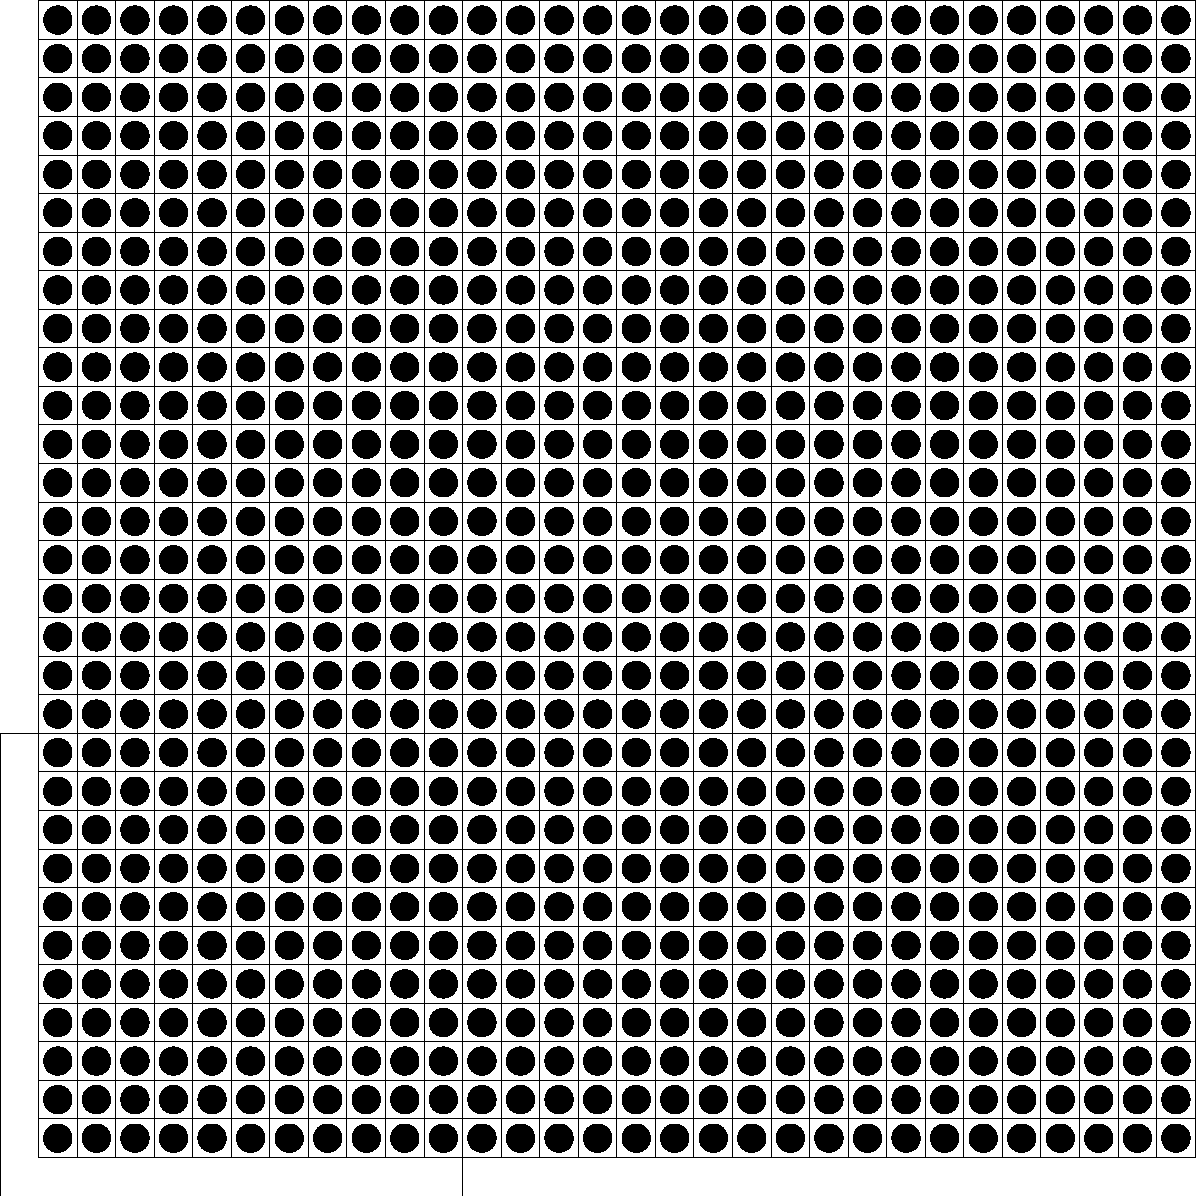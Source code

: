 size(600pt,600pt);
real m=1;
real n=1;
real fl=-1;
real fr=11;
real fu=11;
real fd=-1;
path frame=((fl*m,fu*n)--(fr*m,fu*n)--(fr*m,fd*n)--(fl*m,fd*n)--cycle);
draw(frame,linewidth(0));
pen norma=linewidth(.3);
pair x000000=(0*m,0*n);
pair x000001=(0*m,1*n);
pair x000002=(0*m,2*n);
pair x000003=(0*m,3*n);
pair x000004=(0*m,4*n);
pair x000005=(0*m,5*n);
pair x000006=(0*m,6*n);
pair x000007=(0*m,7*n);
pair x000008=(0*m,8*n);
pair x000009=(0*m,9*n);
pair x000010=(0*m,10*n);
pair x000011=(0*m,11*n);
pair x000012=(0*m,12*n);
pair x000013=(0*m,13*n);
pair x000014=(0*m,14*n);
pair x000015=(0*m,15*n);
pair x000016=(0*m,16*n);
pair x000017=(0*m,17*n);
pair x000018=(0*m,18*n);
pair x000019=(0*m,19*n);
pair x000020=(0*m,20*n);
pair x000021=(0*m,21*n);
pair x000022=(0*m,22*n);
pair x000023=(0*m,23*n);
pair x000024=(0*m,24*n);
pair x000025=(0*m,25*n);
pair x000026=(0*m,26*n);
pair x000027=(0*m,27*n);
pair x000028=(0*m,28*n);
pair x000029=(0*m,29*n);
pair x000030=(0*m,30*n);
pair x001000=(1*m,0*n);
pair x001001=(1*m,1*n);
pair x001002=(1*m,2*n);
pair x001003=(1*m,3*n);
pair x001004=(1*m,4*n);
pair x001005=(1*m,5*n);
pair x001006=(1*m,6*n);
pair x001007=(1*m,7*n);
pair x001008=(1*m,8*n);
pair x001009=(1*m,9*n);
pair x001010=(1*m,10*n);
pair x001011=(1*m,11*n);
pair x001012=(1*m,12*n);
pair x001013=(1*m,13*n);
pair x001014=(1*m,14*n);
pair x001015=(1*m,15*n);
pair x001016=(1*m,16*n);
pair x001017=(1*m,17*n);
pair x001018=(1*m,18*n);
pair x001019=(1*m,19*n);
pair x001020=(1*m,20*n);
pair x001021=(1*m,21*n);
pair x001022=(1*m,22*n);
pair x001023=(1*m,23*n);
pair x001024=(1*m,24*n);
pair x001025=(1*m,25*n);
pair x001026=(1*m,26*n);
pair x001027=(1*m,27*n);
pair x001028=(1*m,28*n);
pair x001029=(1*m,29*n);
pair x001030=(1*m,30*n);
pair x002000=(2*m,0*n);
pair x002001=(2*m,1*n);
pair x002002=(2*m,2*n);
pair x002003=(2*m,3*n);
pair x002004=(2*m,4*n);
pair x002005=(2*m,5*n);
pair x002006=(2*m,6*n);
pair x002007=(2*m,7*n);
pair x002008=(2*m,8*n);
pair x002009=(2*m,9*n);
pair x002010=(2*m,10*n);
pair x002011=(2*m,11*n);
pair x002012=(2*m,12*n);
pair x002013=(2*m,13*n);
pair x002014=(2*m,14*n);
pair x002015=(2*m,15*n);
pair x002016=(2*m,16*n);
pair x002017=(2*m,17*n);
pair x002018=(2*m,18*n);
pair x002019=(2*m,19*n);
pair x002020=(2*m,20*n);
pair x002021=(2*m,21*n);
pair x002022=(2*m,22*n);
pair x002023=(2*m,23*n);
pair x002024=(2*m,24*n);
pair x002025=(2*m,25*n);
pair x002026=(2*m,26*n);
pair x002027=(2*m,27*n);
pair x002028=(2*m,28*n);
pair x002029=(2*m,29*n);
pair x002030=(2*m,30*n);
pair x003000=(3*m,0*n);
pair x003001=(3*m,1*n);
pair x003002=(3*m,2*n);
pair x003003=(3*m,3*n);
pair x003004=(3*m,4*n);
pair x003005=(3*m,5*n);
pair x003006=(3*m,6*n);
pair x003007=(3*m,7*n);
pair x003008=(3*m,8*n);
pair x003009=(3*m,9*n);
pair x003010=(3*m,10*n);
pair x003011=(3*m,11*n);
pair x003012=(3*m,12*n);
pair x003013=(3*m,13*n);
pair x003014=(3*m,14*n);
pair x003015=(3*m,15*n);
pair x003016=(3*m,16*n);
pair x003017=(3*m,17*n);
pair x003018=(3*m,18*n);
pair x003019=(3*m,19*n);
pair x003020=(3*m,20*n);
pair x003021=(3*m,21*n);
pair x003022=(3*m,22*n);
pair x003023=(3*m,23*n);
pair x003024=(3*m,24*n);
pair x003025=(3*m,25*n);
pair x003026=(3*m,26*n);
pair x003027=(3*m,27*n);
pair x003028=(3*m,28*n);
pair x003029=(3*m,29*n);
pair x003030=(3*m,30*n);
pair x004000=(4*m,0*n);
pair x004001=(4*m,1*n);
pair x004002=(4*m,2*n);
pair x004003=(4*m,3*n);
pair x004004=(4*m,4*n);
pair x004005=(4*m,5*n);
pair x004006=(4*m,6*n);
pair x004007=(4*m,7*n);
pair x004008=(4*m,8*n);
pair x004009=(4*m,9*n);
pair x004010=(4*m,10*n);
pair x004011=(4*m,11*n);
pair x004012=(4*m,12*n);
pair x004013=(4*m,13*n);
pair x004014=(4*m,14*n);
pair x004015=(4*m,15*n);
pair x004016=(4*m,16*n);
pair x004017=(4*m,17*n);
pair x004018=(4*m,18*n);
pair x004019=(4*m,19*n);
pair x004020=(4*m,20*n);
pair x004021=(4*m,21*n);
pair x004022=(4*m,22*n);
pair x004023=(4*m,23*n);
pair x004024=(4*m,24*n);
pair x004025=(4*m,25*n);
pair x004026=(4*m,26*n);
pair x004027=(4*m,27*n);
pair x004028=(4*m,28*n);
pair x004029=(4*m,29*n);
pair x004030=(4*m,30*n);
pair x005000=(5*m,0*n);
pair x005001=(5*m,1*n);
pair x005002=(5*m,2*n);
pair x005003=(5*m,3*n);
pair x005004=(5*m,4*n);
pair x005005=(5*m,5*n);
pair x005006=(5*m,6*n);
pair x005007=(5*m,7*n);
pair x005008=(5*m,8*n);
pair x005009=(5*m,9*n);
pair x005010=(5*m,10*n);
pair x005011=(5*m,11*n);
pair x005012=(5*m,12*n);
pair x005013=(5*m,13*n);
pair x005014=(5*m,14*n);
pair x005015=(5*m,15*n);
pair x005016=(5*m,16*n);
pair x005017=(5*m,17*n);
pair x005018=(5*m,18*n);
pair x005019=(5*m,19*n);
pair x005020=(5*m,20*n);
pair x005021=(5*m,21*n);
pair x005022=(5*m,22*n);
pair x005023=(5*m,23*n);
pair x005024=(5*m,24*n);
pair x005025=(5*m,25*n);
pair x005026=(5*m,26*n);
pair x005027=(5*m,27*n);
pair x005028=(5*m,28*n);
pair x005029=(5*m,29*n);
pair x005030=(5*m,30*n);
pair x006000=(6*m,0*n);
pair x006001=(6*m,1*n);
pair x006002=(6*m,2*n);
pair x006003=(6*m,3*n);
pair x006004=(6*m,4*n);
pair x006005=(6*m,5*n);
pair x006006=(6*m,6*n);
pair x006007=(6*m,7*n);
pair x006008=(6*m,8*n);
pair x006009=(6*m,9*n);
pair x006010=(6*m,10*n);
pair x006011=(6*m,11*n);
pair x006012=(6*m,12*n);
pair x006013=(6*m,13*n);
pair x006014=(6*m,14*n);
pair x006015=(6*m,15*n);
pair x006016=(6*m,16*n);
pair x006017=(6*m,17*n);
pair x006018=(6*m,18*n);
pair x006019=(6*m,19*n);
pair x006020=(6*m,20*n);
pair x006021=(6*m,21*n);
pair x006022=(6*m,22*n);
pair x006023=(6*m,23*n);
pair x006024=(6*m,24*n);
pair x006025=(6*m,25*n);
pair x006026=(6*m,26*n);
pair x006027=(6*m,27*n);
pair x006028=(6*m,28*n);
pair x006029=(6*m,29*n);
pair x006030=(6*m,30*n);
pair x007000=(7*m,0*n);
pair x007001=(7*m,1*n);
pair x007002=(7*m,2*n);
pair x007003=(7*m,3*n);
pair x007004=(7*m,4*n);
pair x007005=(7*m,5*n);
pair x007006=(7*m,6*n);
pair x007007=(7*m,7*n);
pair x007008=(7*m,8*n);
pair x007009=(7*m,9*n);
pair x007010=(7*m,10*n);
pair x007011=(7*m,11*n);
pair x007012=(7*m,12*n);
pair x007013=(7*m,13*n);
pair x007014=(7*m,14*n);
pair x007015=(7*m,15*n);
pair x007016=(7*m,16*n);
pair x007017=(7*m,17*n);
pair x007018=(7*m,18*n);
pair x007019=(7*m,19*n);
pair x007020=(7*m,20*n);
pair x007021=(7*m,21*n);
pair x007022=(7*m,22*n);
pair x007023=(7*m,23*n);
pair x007024=(7*m,24*n);
pair x007025=(7*m,25*n);
pair x007026=(7*m,26*n);
pair x007027=(7*m,27*n);
pair x007028=(7*m,28*n);
pair x007029=(7*m,29*n);
pair x007030=(7*m,30*n);
pair x008000=(8*m,0*n);
pair x008001=(8*m,1*n);
pair x008002=(8*m,2*n);
pair x008003=(8*m,3*n);
pair x008004=(8*m,4*n);
pair x008005=(8*m,5*n);
pair x008006=(8*m,6*n);
pair x008007=(8*m,7*n);
pair x008008=(8*m,8*n);
pair x008009=(8*m,9*n);
pair x008010=(8*m,10*n);
pair x008011=(8*m,11*n);
pair x008012=(8*m,12*n);
pair x008013=(8*m,13*n);
pair x008014=(8*m,14*n);
pair x008015=(8*m,15*n);
pair x008016=(8*m,16*n);
pair x008017=(8*m,17*n);
pair x008018=(8*m,18*n);
pair x008019=(8*m,19*n);
pair x008020=(8*m,20*n);
pair x008021=(8*m,21*n);
pair x008022=(8*m,22*n);
pair x008023=(8*m,23*n);
pair x008024=(8*m,24*n);
pair x008025=(8*m,25*n);
pair x008026=(8*m,26*n);
pair x008027=(8*m,27*n);
pair x008028=(8*m,28*n);
pair x008029=(8*m,29*n);
pair x008030=(8*m,30*n);
pair x009000=(9*m,0*n);
pair x009001=(9*m,1*n);
pair x009002=(9*m,2*n);
pair x009003=(9*m,3*n);
pair x009004=(9*m,4*n);
pair x009005=(9*m,5*n);
pair x009006=(9*m,6*n);
pair x009007=(9*m,7*n);
pair x009008=(9*m,8*n);
pair x009009=(9*m,9*n);
pair x009010=(9*m,10*n);
pair x009011=(9*m,11*n);
pair x009012=(9*m,12*n);
pair x009013=(9*m,13*n);
pair x009014=(9*m,14*n);
pair x009015=(9*m,15*n);
pair x009016=(9*m,16*n);
pair x009017=(9*m,17*n);
pair x009018=(9*m,18*n);
pair x009019=(9*m,19*n);
pair x009020=(9*m,20*n);
pair x009021=(9*m,21*n);
pair x009022=(9*m,22*n);
pair x009023=(9*m,23*n);
pair x009024=(9*m,24*n);
pair x009025=(9*m,25*n);
pair x009026=(9*m,26*n);
pair x009027=(9*m,27*n);
pair x009028=(9*m,28*n);
pair x009029=(9*m,29*n);
pair x009030=(9*m,30*n);
pair x010000=(10*m,0*n);
pair x010001=(10*m,1*n);
pair x010002=(10*m,2*n);
pair x010003=(10*m,3*n);
pair x010004=(10*m,4*n);
pair x010005=(10*m,5*n);
pair x010006=(10*m,6*n);
pair x010007=(10*m,7*n);
pair x010008=(10*m,8*n);
pair x010009=(10*m,9*n);
pair x010010=(10*m,10*n);
pair x010011=(10*m,11*n);
pair x010012=(10*m,12*n);
pair x010013=(10*m,13*n);
pair x010014=(10*m,14*n);
pair x010015=(10*m,15*n);
pair x010016=(10*m,16*n);
pair x010017=(10*m,17*n);
pair x010018=(10*m,18*n);
pair x010019=(10*m,19*n);
pair x010020=(10*m,20*n);
pair x010021=(10*m,21*n);
pair x010022=(10*m,22*n);
pair x010023=(10*m,23*n);
pair x010024=(10*m,24*n);
pair x010025=(10*m,25*n);
pair x010026=(10*m,26*n);
pair x010027=(10*m,27*n);
pair x010028=(10*m,28*n);
pair x010029=(10*m,29*n);
pair x010030=(10*m,30*n);
pair x011000=(11*m,0*n);
pair x011001=(11*m,1*n);
pair x011002=(11*m,2*n);
pair x011003=(11*m,3*n);
pair x011004=(11*m,4*n);
pair x011005=(11*m,5*n);
pair x011006=(11*m,6*n);
pair x011007=(11*m,7*n);
pair x011008=(11*m,8*n);
pair x011009=(11*m,9*n);
pair x011010=(11*m,10*n);
pair x011011=(11*m,11*n);
pair x011012=(11*m,12*n);
pair x011013=(11*m,13*n);
pair x011014=(11*m,14*n);
pair x011015=(11*m,15*n);
pair x011016=(11*m,16*n);
pair x011017=(11*m,17*n);
pair x011018=(11*m,18*n);
pair x011019=(11*m,19*n);
pair x011020=(11*m,20*n);
pair x011021=(11*m,21*n);
pair x011022=(11*m,22*n);
pair x011023=(11*m,23*n);
pair x011024=(11*m,24*n);
pair x011025=(11*m,25*n);
pair x011026=(11*m,26*n);
pair x011027=(11*m,27*n);
pair x011028=(11*m,28*n);
pair x011029=(11*m,29*n);
pair x011030=(11*m,30*n);
pair x012000=(12*m,0*n);
pair x012001=(12*m,1*n);
pair x012002=(12*m,2*n);
pair x012003=(12*m,3*n);
pair x012004=(12*m,4*n);
pair x012005=(12*m,5*n);
pair x012006=(12*m,6*n);
pair x012007=(12*m,7*n);
pair x012008=(12*m,8*n);
pair x012009=(12*m,9*n);
pair x012010=(12*m,10*n);
pair x012011=(12*m,11*n);
pair x012012=(12*m,12*n);
pair x012013=(12*m,13*n);
pair x012014=(12*m,14*n);
pair x012015=(12*m,15*n);
pair x012016=(12*m,16*n);
pair x012017=(12*m,17*n);
pair x012018=(12*m,18*n);
pair x012019=(12*m,19*n);
pair x012020=(12*m,20*n);
pair x012021=(12*m,21*n);
pair x012022=(12*m,22*n);
pair x012023=(12*m,23*n);
pair x012024=(12*m,24*n);
pair x012025=(12*m,25*n);
pair x012026=(12*m,26*n);
pair x012027=(12*m,27*n);
pair x012028=(12*m,28*n);
pair x012029=(12*m,29*n);
pair x012030=(12*m,30*n);
pair x013000=(13*m,0*n);
pair x013001=(13*m,1*n);
pair x013002=(13*m,2*n);
pair x013003=(13*m,3*n);
pair x013004=(13*m,4*n);
pair x013005=(13*m,5*n);
pair x013006=(13*m,6*n);
pair x013007=(13*m,7*n);
pair x013008=(13*m,8*n);
pair x013009=(13*m,9*n);
pair x013010=(13*m,10*n);
pair x013011=(13*m,11*n);
pair x013012=(13*m,12*n);
pair x013013=(13*m,13*n);
pair x013014=(13*m,14*n);
pair x013015=(13*m,15*n);
pair x013016=(13*m,16*n);
pair x013017=(13*m,17*n);
pair x013018=(13*m,18*n);
pair x013019=(13*m,19*n);
pair x013020=(13*m,20*n);
pair x013021=(13*m,21*n);
pair x013022=(13*m,22*n);
pair x013023=(13*m,23*n);
pair x013024=(13*m,24*n);
pair x013025=(13*m,25*n);
pair x013026=(13*m,26*n);
pair x013027=(13*m,27*n);
pair x013028=(13*m,28*n);
pair x013029=(13*m,29*n);
pair x013030=(13*m,30*n);
pair x014000=(14*m,0*n);
pair x014001=(14*m,1*n);
pair x014002=(14*m,2*n);
pair x014003=(14*m,3*n);
pair x014004=(14*m,4*n);
pair x014005=(14*m,5*n);
pair x014006=(14*m,6*n);
pair x014007=(14*m,7*n);
pair x014008=(14*m,8*n);
pair x014009=(14*m,9*n);
pair x014010=(14*m,10*n);
pair x014011=(14*m,11*n);
pair x014012=(14*m,12*n);
pair x014013=(14*m,13*n);
pair x014014=(14*m,14*n);
pair x014015=(14*m,15*n);
pair x014016=(14*m,16*n);
pair x014017=(14*m,17*n);
pair x014018=(14*m,18*n);
pair x014019=(14*m,19*n);
pair x014020=(14*m,20*n);
pair x014021=(14*m,21*n);
pair x014022=(14*m,22*n);
pair x014023=(14*m,23*n);
pair x014024=(14*m,24*n);
pair x014025=(14*m,25*n);
pair x014026=(14*m,26*n);
pair x014027=(14*m,27*n);
pair x014028=(14*m,28*n);
pair x014029=(14*m,29*n);
pair x014030=(14*m,30*n);
pair x015000=(15*m,0*n);
pair x015001=(15*m,1*n);
pair x015002=(15*m,2*n);
pair x015003=(15*m,3*n);
pair x015004=(15*m,4*n);
pair x015005=(15*m,5*n);
pair x015006=(15*m,6*n);
pair x015007=(15*m,7*n);
pair x015008=(15*m,8*n);
pair x015009=(15*m,9*n);
pair x015010=(15*m,10*n);
pair x015011=(15*m,11*n);
pair x015012=(15*m,12*n);
pair x015013=(15*m,13*n);
pair x015014=(15*m,14*n);
pair x015015=(15*m,15*n);
pair x015016=(15*m,16*n);
pair x015017=(15*m,17*n);
pair x015018=(15*m,18*n);
pair x015019=(15*m,19*n);
pair x015020=(15*m,20*n);
pair x015021=(15*m,21*n);
pair x015022=(15*m,22*n);
pair x015023=(15*m,23*n);
pair x015024=(15*m,24*n);
pair x015025=(15*m,25*n);
pair x015026=(15*m,26*n);
pair x015027=(15*m,27*n);
pair x015028=(15*m,28*n);
pair x015029=(15*m,29*n);
pair x015030=(15*m,30*n);
pair x016000=(16*m,0*n);
pair x016001=(16*m,1*n);
pair x016002=(16*m,2*n);
pair x016003=(16*m,3*n);
pair x016004=(16*m,4*n);
pair x016005=(16*m,5*n);
pair x016006=(16*m,6*n);
pair x016007=(16*m,7*n);
pair x016008=(16*m,8*n);
pair x016009=(16*m,9*n);
pair x016010=(16*m,10*n);
pair x016011=(16*m,11*n);
pair x016012=(16*m,12*n);
pair x016013=(16*m,13*n);
pair x016014=(16*m,14*n);
pair x016015=(16*m,15*n);
pair x016016=(16*m,16*n);
pair x016017=(16*m,17*n);
pair x016018=(16*m,18*n);
pair x016019=(16*m,19*n);
pair x016020=(16*m,20*n);
pair x016021=(16*m,21*n);
pair x016022=(16*m,22*n);
pair x016023=(16*m,23*n);
pair x016024=(16*m,24*n);
pair x016025=(16*m,25*n);
pair x016026=(16*m,26*n);
pair x016027=(16*m,27*n);
pair x016028=(16*m,28*n);
pair x016029=(16*m,29*n);
pair x016030=(16*m,30*n);
pair x017000=(17*m,0*n);
pair x017001=(17*m,1*n);
pair x017002=(17*m,2*n);
pair x017003=(17*m,3*n);
pair x017004=(17*m,4*n);
pair x017005=(17*m,5*n);
pair x017006=(17*m,6*n);
pair x017007=(17*m,7*n);
pair x017008=(17*m,8*n);
pair x017009=(17*m,9*n);
pair x017010=(17*m,10*n);
pair x017011=(17*m,11*n);
pair x017012=(17*m,12*n);
pair x017013=(17*m,13*n);
pair x017014=(17*m,14*n);
pair x017015=(17*m,15*n);
pair x017016=(17*m,16*n);
pair x017017=(17*m,17*n);
pair x017018=(17*m,18*n);
pair x017019=(17*m,19*n);
pair x017020=(17*m,20*n);
pair x017021=(17*m,21*n);
pair x017022=(17*m,22*n);
pair x017023=(17*m,23*n);
pair x017024=(17*m,24*n);
pair x017025=(17*m,25*n);
pair x017026=(17*m,26*n);
pair x017027=(17*m,27*n);
pair x017028=(17*m,28*n);
pair x017029=(17*m,29*n);
pair x017030=(17*m,30*n);
pair x018000=(18*m,0*n);
pair x018001=(18*m,1*n);
pair x018002=(18*m,2*n);
pair x018003=(18*m,3*n);
pair x018004=(18*m,4*n);
pair x018005=(18*m,5*n);
pair x018006=(18*m,6*n);
pair x018007=(18*m,7*n);
pair x018008=(18*m,8*n);
pair x018009=(18*m,9*n);
pair x018010=(18*m,10*n);
pair x018011=(18*m,11*n);
pair x018012=(18*m,12*n);
pair x018013=(18*m,13*n);
pair x018014=(18*m,14*n);
pair x018015=(18*m,15*n);
pair x018016=(18*m,16*n);
pair x018017=(18*m,17*n);
pair x018018=(18*m,18*n);
pair x018019=(18*m,19*n);
pair x018020=(18*m,20*n);
pair x018021=(18*m,21*n);
pair x018022=(18*m,22*n);
pair x018023=(18*m,23*n);
pair x018024=(18*m,24*n);
pair x018025=(18*m,25*n);
pair x018026=(18*m,26*n);
pair x018027=(18*m,27*n);
pair x018028=(18*m,28*n);
pair x018029=(18*m,29*n);
pair x018030=(18*m,30*n);
pair x019000=(19*m,0*n);
pair x019001=(19*m,1*n);
pair x019002=(19*m,2*n);
pair x019003=(19*m,3*n);
pair x019004=(19*m,4*n);
pair x019005=(19*m,5*n);
pair x019006=(19*m,6*n);
pair x019007=(19*m,7*n);
pair x019008=(19*m,8*n);
pair x019009=(19*m,9*n);
pair x019010=(19*m,10*n);
pair x019011=(19*m,11*n);
pair x019012=(19*m,12*n);
pair x019013=(19*m,13*n);
pair x019014=(19*m,14*n);
pair x019015=(19*m,15*n);
pair x019016=(19*m,16*n);
pair x019017=(19*m,17*n);
pair x019018=(19*m,18*n);
pair x019019=(19*m,19*n);
pair x019020=(19*m,20*n);
pair x019021=(19*m,21*n);
pair x019022=(19*m,22*n);
pair x019023=(19*m,23*n);
pair x019024=(19*m,24*n);
pair x019025=(19*m,25*n);
pair x019026=(19*m,26*n);
pair x019027=(19*m,27*n);
pair x019028=(19*m,28*n);
pair x019029=(19*m,29*n);
pair x019030=(19*m,30*n);
pair x020000=(20*m,0*n);
pair x020001=(20*m,1*n);
pair x020002=(20*m,2*n);
pair x020003=(20*m,3*n);
pair x020004=(20*m,4*n);
pair x020005=(20*m,5*n);
pair x020006=(20*m,6*n);
pair x020007=(20*m,7*n);
pair x020008=(20*m,8*n);
pair x020009=(20*m,9*n);
pair x020010=(20*m,10*n);
pair x020011=(20*m,11*n);
pair x020012=(20*m,12*n);
pair x020013=(20*m,13*n);
pair x020014=(20*m,14*n);
pair x020015=(20*m,15*n);
pair x020016=(20*m,16*n);
pair x020017=(20*m,17*n);
pair x020018=(20*m,18*n);
pair x020019=(20*m,19*n);
pair x020020=(20*m,20*n);
pair x020021=(20*m,21*n);
pair x020022=(20*m,22*n);
pair x020023=(20*m,23*n);
pair x020024=(20*m,24*n);
pair x020025=(20*m,25*n);
pair x020026=(20*m,26*n);
pair x020027=(20*m,27*n);
pair x020028=(20*m,28*n);
pair x020029=(20*m,29*n);
pair x020030=(20*m,30*n);
pair x021000=(21*m,0*n);
pair x021001=(21*m,1*n);
pair x021002=(21*m,2*n);
pair x021003=(21*m,3*n);
pair x021004=(21*m,4*n);
pair x021005=(21*m,5*n);
pair x021006=(21*m,6*n);
pair x021007=(21*m,7*n);
pair x021008=(21*m,8*n);
pair x021009=(21*m,9*n);
pair x021010=(21*m,10*n);
pair x021011=(21*m,11*n);
pair x021012=(21*m,12*n);
pair x021013=(21*m,13*n);
pair x021014=(21*m,14*n);
pair x021015=(21*m,15*n);
pair x021016=(21*m,16*n);
pair x021017=(21*m,17*n);
pair x021018=(21*m,18*n);
pair x021019=(21*m,19*n);
pair x021020=(21*m,20*n);
pair x021021=(21*m,21*n);
pair x021022=(21*m,22*n);
pair x021023=(21*m,23*n);
pair x021024=(21*m,24*n);
pair x021025=(21*m,25*n);
pair x021026=(21*m,26*n);
pair x021027=(21*m,27*n);
pair x021028=(21*m,28*n);
pair x021029=(21*m,29*n);
pair x021030=(21*m,30*n);
pair x022000=(22*m,0*n);
pair x022001=(22*m,1*n);
pair x022002=(22*m,2*n);
pair x022003=(22*m,3*n);
pair x022004=(22*m,4*n);
pair x022005=(22*m,5*n);
pair x022006=(22*m,6*n);
pair x022007=(22*m,7*n);
pair x022008=(22*m,8*n);
pair x022009=(22*m,9*n);
pair x022010=(22*m,10*n);
pair x022011=(22*m,11*n);
pair x022012=(22*m,12*n);
pair x022013=(22*m,13*n);
pair x022014=(22*m,14*n);
pair x022015=(22*m,15*n);
pair x022016=(22*m,16*n);
pair x022017=(22*m,17*n);
pair x022018=(22*m,18*n);
pair x022019=(22*m,19*n);
pair x022020=(22*m,20*n);
pair x022021=(22*m,21*n);
pair x022022=(22*m,22*n);
pair x022023=(22*m,23*n);
pair x022024=(22*m,24*n);
pair x022025=(22*m,25*n);
pair x022026=(22*m,26*n);
pair x022027=(22*m,27*n);
pair x022028=(22*m,28*n);
pair x022029=(22*m,29*n);
pair x022030=(22*m,30*n);
pair x023000=(23*m,0*n);
pair x023001=(23*m,1*n);
pair x023002=(23*m,2*n);
pair x023003=(23*m,3*n);
pair x023004=(23*m,4*n);
pair x023005=(23*m,5*n);
pair x023006=(23*m,6*n);
pair x023007=(23*m,7*n);
pair x023008=(23*m,8*n);
pair x023009=(23*m,9*n);
pair x023010=(23*m,10*n);
pair x023011=(23*m,11*n);
pair x023012=(23*m,12*n);
pair x023013=(23*m,13*n);
pair x023014=(23*m,14*n);
pair x023015=(23*m,15*n);
pair x023016=(23*m,16*n);
pair x023017=(23*m,17*n);
pair x023018=(23*m,18*n);
pair x023019=(23*m,19*n);
pair x023020=(23*m,20*n);
pair x023021=(23*m,21*n);
pair x023022=(23*m,22*n);
pair x023023=(23*m,23*n);
pair x023024=(23*m,24*n);
pair x023025=(23*m,25*n);
pair x023026=(23*m,26*n);
pair x023027=(23*m,27*n);
pair x023028=(23*m,28*n);
pair x023029=(23*m,29*n);
pair x023030=(23*m,30*n);
pair x024000=(24*m,0*n);
pair x024001=(24*m,1*n);
pair x024002=(24*m,2*n);
pair x024003=(24*m,3*n);
pair x024004=(24*m,4*n);
pair x024005=(24*m,5*n);
pair x024006=(24*m,6*n);
pair x024007=(24*m,7*n);
pair x024008=(24*m,8*n);
pair x024009=(24*m,9*n);
pair x024010=(24*m,10*n);
pair x024011=(24*m,11*n);
pair x024012=(24*m,12*n);
pair x024013=(24*m,13*n);
pair x024014=(24*m,14*n);
pair x024015=(24*m,15*n);
pair x024016=(24*m,16*n);
pair x024017=(24*m,17*n);
pair x024018=(24*m,18*n);
pair x024019=(24*m,19*n);
pair x024020=(24*m,20*n);
pair x024021=(24*m,21*n);
pair x024022=(24*m,22*n);
pair x024023=(24*m,23*n);
pair x024024=(24*m,24*n);
pair x024025=(24*m,25*n);
pair x024026=(24*m,26*n);
pair x024027=(24*m,27*n);
pair x024028=(24*m,28*n);
pair x024029=(24*m,29*n);
pair x024030=(24*m,30*n);
pair x025000=(25*m,0*n);
pair x025001=(25*m,1*n);
pair x025002=(25*m,2*n);
pair x025003=(25*m,3*n);
pair x025004=(25*m,4*n);
pair x025005=(25*m,5*n);
pair x025006=(25*m,6*n);
pair x025007=(25*m,7*n);
pair x025008=(25*m,8*n);
pair x025009=(25*m,9*n);
pair x025010=(25*m,10*n);
pair x025011=(25*m,11*n);
pair x025012=(25*m,12*n);
pair x025013=(25*m,13*n);
pair x025014=(25*m,14*n);
pair x025015=(25*m,15*n);
pair x025016=(25*m,16*n);
pair x025017=(25*m,17*n);
pair x025018=(25*m,18*n);
pair x025019=(25*m,19*n);
pair x025020=(25*m,20*n);
pair x025021=(25*m,21*n);
pair x025022=(25*m,22*n);
pair x025023=(25*m,23*n);
pair x025024=(25*m,24*n);
pair x025025=(25*m,25*n);
pair x025026=(25*m,26*n);
pair x025027=(25*m,27*n);
pair x025028=(25*m,28*n);
pair x025029=(25*m,29*n);
pair x025030=(25*m,30*n);
pair x026000=(26*m,0*n);
pair x026001=(26*m,1*n);
pair x026002=(26*m,2*n);
pair x026003=(26*m,3*n);
pair x026004=(26*m,4*n);
pair x026005=(26*m,5*n);
pair x026006=(26*m,6*n);
pair x026007=(26*m,7*n);
pair x026008=(26*m,8*n);
pair x026009=(26*m,9*n);
pair x026010=(26*m,10*n);
pair x026011=(26*m,11*n);
pair x026012=(26*m,12*n);
pair x026013=(26*m,13*n);
pair x026014=(26*m,14*n);
pair x026015=(26*m,15*n);
pair x026016=(26*m,16*n);
pair x026017=(26*m,17*n);
pair x026018=(26*m,18*n);
pair x026019=(26*m,19*n);
pair x026020=(26*m,20*n);
pair x026021=(26*m,21*n);
pair x026022=(26*m,22*n);
pair x026023=(26*m,23*n);
pair x026024=(26*m,24*n);
pair x026025=(26*m,25*n);
pair x026026=(26*m,26*n);
pair x026027=(26*m,27*n);
pair x026028=(26*m,28*n);
pair x026029=(26*m,29*n);
pair x026030=(26*m,30*n);
pair x027000=(27*m,0*n);
pair x027001=(27*m,1*n);
pair x027002=(27*m,2*n);
pair x027003=(27*m,3*n);
pair x027004=(27*m,4*n);
pair x027005=(27*m,5*n);
pair x027006=(27*m,6*n);
pair x027007=(27*m,7*n);
pair x027008=(27*m,8*n);
pair x027009=(27*m,9*n);
pair x027010=(27*m,10*n);
pair x027011=(27*m,11*n);
pair x027012=(27*m,12*n);
pair x027013=(27*m,13*n);
pair x027014=(27*m,14*n);
pair x027015=(27*m,15*n);
pair x027016=(27*m,16*n);
pair x027017=(27*m,17*n);
pair x027018=(27*m,18*n);
pair x027019=(27*m,19*n);
pair x027020=(27*m,20*n);
pair x027021=(27*m,21*n);
pair x027022=(27*m,22*n);
pair x027023=(27*m,23*n);
pair x027024=(27*m,24*n);
pair x027025=(27*m,25*n);
pair x027026=(27*m,26*n);
pair x027027=(27*m,27*n);
pair x027028=(27*m,28*n);
pair x027029=(27*m,29*n);
pair x027030=(27*m,30*n);
pair x028000=(28*m,0*n);
pair x028001=(28*m,1*n);
pair x028002=(28*m,2*n);
pair x028003=(28*m,3*n);
pair x028004=(28*m,4*n);
pair x028005=(28*m,5*n);
pair x028006=(28*m,6*n);
pair x028007=(28*m,7*n);
pair x028008=(28*m,8*n);
pair x028009=(28*m,9*n);
pair x028010=(28*m,10*n);
pair x028011=(28*m,11*n);
pair x028012=(28*m,12*n);
pair x028013=(28*m,13*n);
pair x028014=(28*m,14*n);
pair x028015=(28*m,15*n);
pair x028016=(28*m,16*n);
pair x028017=(28*m,17*n);
pair x028018=(28*m,18*n);
pair x028019=(28*m,19*n);
pair x028020=(28*m,20*n);
pair x028021=(28*m,21*n);
pair x028022=(28*m,22*n);
pair x028023=(28*m,23*n);
pair x028024=(28*m,24*n);
pair x028025=(28*m,25*n);
pair x028026=(28*m,26*n);
pair x028027=(28*m,27*n);
pair x028028=(28*m,28*n);
pair x028029=(28*m,29*n);
pair x028030=(28*m,30*n);
pair x029000=(29*m,0*n);
pair x029001=(29*m,1*n);
pair x029002=(29*m,2*n);
pair x029003=(29*m,3*n);
pair x029004=(29*m,4*n);
pair x029005=(29*m,5*n);
pair x029006=(29*m,6*n);
pair x029007=(29*m,7*n);
pair x029008=(29*m,8*n);
pair x029009=(29*m,9*n);
pair x029010=(29*m,10*n);
pair x029011=(29*m,11*n);
pair x029012=(29*m,12*n);
pair x029013=(29*m,13*n);
pair x029014=(29*m,14*n);
pair x029015=(29*m,15*n);
pair x029016=(29*m,16*n);
pair x029017=(29*m,17*n);
pair x029018=(29*m,18*n);
pair x029019=(29*m,19*n);
pair x029020=(29*m,20*n);
pair x029021=(29*m,21*n);
pair x029022=(29*m,22*n);
pair x029023=(29*m,23*n);
pair x029024=(29*m,24*n);
pair x029025=(29*m,25*n);
pair x029026=(29*m,26*n);
pair x029027=(29*m,27*n);
pair x029028=(29*m,28*n);
pair x029029=(29*m,29*n);
pair x029030=(29*m,30*n);
pair x030000=(30*m,0*n);
pair x030001=(30*m,1*n);
pair x030002=(30*m,2*n);
pair x030003=(30*m,3*n);
pair x030004=(30*m,4*n);
pair x030005=(30*m,5*n);
pair x030006=(30*m,6*n);
pair x030007=(30*m,7*n);
pair x030008=(30*m,8*n);
pair x030009=(30*m,9*n);
pair x030010=(30*m,10*n);
pair x030011=(30*m,11*n);
pair x030012=(30*m,12*n);
pair x030013=(30*m,13*n);
pair x030014=(30*m,14*n);
pair x030015=(30*m,15*n);
pair x030016=(30*m,16*n);
pair x030017=(30*m,17*n);
pair x030018=(30*m,18*n);
pair x030019=(30*m,19*n);
pair x030020=(30*m,20*n);
pair x030021=(30*m,21*n);
pair x030022=(30*m,22*n);
pair x030023=(30*m,23*n);
pair x030024=(30*m,24*n);
pair x030025=(30*m,25*n);
pair x030026=(30*m,26*n);
pair x030027=(30*m,27*n);
pair x030028=(30*m,28*n);
pair x030029=(30*m,29*n);
pair x030030=(30*m,30*n);
path p000000=x000000--x001000--x001001--x000001--cycle;
pair w000000=.25*(x000000+x001000+x001001+x000001);
draw(w000000,linewidth(14.142135623731));
draw(p000000,norma);
path p000001=x000001--x001001--x001002--x000002--cycle;
pair w000001=.25*(x000001+x001001+x001002+x000002);
draw(w000001,linewidth(14.142135623731));
draw(p000001,norma);
path p000002=x000002--x001002--x001003--x000003--cycle;
pair w000002=.25*(x000002+x001002+x001003+x000003);
draw(w000002,linewidth(14.142135623731));
draw(p000002,norma);
path p000003=x000003--x001003--x001004--x000004--cycle;
pair w000003=.25*(x000003+x001003+x001004+x000004);
draw(w000003,linewidth(14.142135623731));
draw(p000003,norma);
path p000004=x000004--x001004--x001005--x000005--cycle;
pair w000004=.25*(x000004+x001004+x001005+x000005);
draw(w000004,linewidth(14.142135623731));
draw(p000004,norma);
path p000005=x000005--x001005--x001006--x000006--cycle;
pair w000005=.25*(x000005+x001005+x001006+x000006);
draw(w000005,linewidth(14.142135623731));
draw(p000005,norma);
path p000006=x000006--x001006--x001007--x000007--cycle;
pair w000006=.25*(x000006+x001006+x001007+x000007);
draw(w000006,linewidth(14.142135623731));
draw(p000006,norma);
path p000007=x000007--x001007--x001008--x000008--cycle;
pair w000007=.25*(x000007+x001007+x001008+x000008);
draw(w000007,linewidth(14.142135623731));
draw(p000007,norma);
path p000008=x000008--x001008--x001009--x000009--cycle;
pair w000008=.25*(x000008+x001008+x001009+x000009);
draw(w000008,linewidth(14.142135623731));
draw(p000008,norma);
path p000009=x000009--x001009--x001010--x000010--cycle;
pair w000009=.25*(x000009+x001009+x001010+x000010);
draw(w000009,linewidth(14.142135623731));
draw(p000009,norma);
path p000010=x000010--x001010--x001011--x000011--cycle;
pair w000010=.25*(x000010+x001010+x001011+x000011);
draw(w000010,linewidth(14.142135623731));
draw(p000010,norma);
path p000011=x000011--x001011--x001012--x000012--cycle;
pair w000011=.25*(x000011+x001011+x001012+x000012);
draw(w000011,linewidth(14.142135623731));
draw(p000011,norma);
path p000012=x000012--x001012--x001013--x000013--cycle;
pair w000012=.25*(x000012+x001012+x001013+x000013);
draw(w000012,linewidth(14.142135623731));
draw(p000012,norma);
path p000013=x000013--x001013--x001014--x000014--cycle;
pair w000013=.25*(x000013+x001013+x001014+x000014);
draw(w000013,linewidth(14.142135623731));
draw(p000013,norma);
path p000014=x000014--x001014--x001015--x000015--cycle;
pair w000014=.25*(x000014+x001014+x001015+x000015);
draw(w000014,linewidth(14.142135623731));
draw(p000014,norma);
path p000015=x000015--x001015--x001016--x000016--cycle;
pair w000015=.25*(x000015+x001015+x001016+x000016);
draw(w000015,linewidth(14.142135623731));
draw(p000015,norma);
path p000016=x000016--x001016--x001017--x000017--cycle;
pair w000016=.25*(x000016+x001016+x001017+x000017);
draw(w000016,linewidth(14.142135623731));
draw(p000016,norma);
path p000017=x000017--x001017--x001018--x000018--cycle;
pair w000017=.25*(x000017+x001017+x001018+x000018);
draw(w000017,linewidth(14.142135623731));
draw(p000017,norma);
path p000018=x000018--x001018--x001019--x000019--cycle;
pair w000018=.25*(x000018+x001018+x001019+x000019);
draw(w000018,linewidth(14.142135623731));
draw(p000018,norma);
path p000019=x000019--x001019--x001020--x000020--cycle;
pair w000019=.25*(x000019+x001019+x001020+x000020);
draw(w000019,linewidth(14.142135623731));
draw(p000019,norma);
path p000020=x000020--x001020--x001021--x000021--cycle;
pair w000020=.25*(x000020+x001020+x001021+x000021);
draw(w000020,linewidth(14.142135623731));
draw(p000020,norma);
path p000021=x000021--x001021--x001022--x000022--cycle;
pair w000021=.25*(x000021+x001021+x001022+x000022);
draw(w000021,linewidth(14.142135623731));
draw(p000021,norma);
path p000022=x000022--x001022--x001023--x000023--cycle;
pair w000022=.25*(x000022+x001022+x001023+x000023);
draw(w000022,linewidth(14.142135623731));
draw(p000022,norma);
path p000023=x000023--x001023--x001024--x000024--cycle;
pair w000023=.25*(x000023+x001023+x001024+x000024);
draw(w000023,linewidth(14.142135623731));
draw(p000023,norma);
path p000024=x000024--x001024--x001025--x000025--cycle;
pair w000024=.25*(x000024+x001024+x001025+x000025);
draw(w000024,linewidth(14.142135623731));
draw(p000024,norma);
path p000025=x000025--x001025--x001026--x000026--cycle;
pair w000025=.25*(x000025+x001025+x001026+x000026);
draw(w000025,linewidth(14.142135623731));
draw(p000025,norma);
path p000026=x000026--x001026--x001027--x000027--cycle;
pair w000026=.25*(x000026+x001026+x001027+x000027);
draw(w000026,linewidth(14.142135623731));
draw(p000026,norma);
path p000027=x000027--x001027--x001028--x000028--cycle;
pair w000027=.25*(x000027+x001027+x001028+x000028);
draw(w000027,linewidth(14.142135623731));
draw(p000027,norma);
path p000028=x000028--x001028--x001029--x000029--cycle;
pair w000028=.25*(x000028+x001028+x001029+x000029);
draw(w000028,linewidth(14.142135623731));
draw(p000028,norma);
path p000029=x000029--x001029--x001030--x000030--cycle;
pair w000029=.25*(x000029+x001029+x001030+x000030);
draw(w000029,linewidth(14.142135623731));
draw(p000029,norma);
path p001000=x001000--x002000--x002001--x001001--cycle;
pair w001000=.25*(x001000+x002000+x002001+x001001);
draw(w001000,linewidth(14.142135623731));
draw(p001000,norma);
path p001001=x001001--x002001--x002002--x001002--cycle;
pair w001001=.25*(x001001+x002001+x002002+x001002);
draw(w001001,linewidth(14.142135623731));
draw(p001001,norma);
path p001002=x001002--x002002--x002003--x001003--cycle;
pair w001002=.25*(x001002+x002002+x002003+x001003);
draw(w001002,linewidth(14.142135623731));
draw(p001002,norma);
path p001003=x001003--x002003--x002004--x001004--cycle;
pair w001003=.25*(x001003+x002003+x002004+x001004);
draw(w001003,linewidth(14.142135623731));
draw(p001003,norma);
path p001004=x001004--x002004--x002005--x001005--cycle;
pair w001004=.25*(x001004+x002004+x002005+x001005);
draw(w001004,linewidth(14.142135623731));
draw(p001004,norma);
path p001005=x001005--x002005--x002006--x001006--cycle;
pair w001005=.25*(x001005+x002005+x002006+x001006);
draw(w001005,linewidth(14.142135623731));
draw(p001005,norma);
path p001006=x001006--x002006--x002007--x001007--cycle;
pair w001006=.25*(x001006+x002006+x002007+x001007);
draw(w001006,linewidth(14.142135623731));
draw(p001006,norma);
path p001007=x001007--x002007--x002008--x001008--cycle;
pair w001007=.25*(x001007+x002007+x002008+x001008);
draw(w001007,linewidth(14.142135623731));
draw(p001007,norma);
path p001008=x001008--x002008--x002009--x001009--cycle;
pair w001008=.25*(x001008+x002008+x002009+x001009);
draw(w001008,linewidth(14.142135623731));
draw(p001008,norma);
path p001009=x001009--x002009--x002010--x001010--cycle;
pair w001009=.25*(x001009+x002009+x002010+x001010);
draw(w001009,linewidth(14.142135623731));
draw(p001009,norma);
path p001010=x001010--x002010--x002011--x001011--cycle;
pair w001010=.25*(x001010+x002010+x002011+x001011);
draw(w001010,linewidth(14.142135623731));
draw(p001010,norma);
path p001011=x001011--x002011--x002012--x001012--cycle;
pair w001011=.25*(x001011+x002011+x002012+x001012);
draw(w001011,linewidth(14.142135623731));
draw(p001011,norma);
path p001012=x001012--x002012--x002013--x001013--cycle;
pair w001012=.25*(x001012+x002012+x002013+x001013);
draw(w001012,linewidth(14.142135623731));
draw(p001012,norma);
path p001013=x001013--x002013--x002014--x001014--cycle;
pair w001013=.25*(x001013+x002013+x002014+x001014);
draw(w001013,linewidth(14.142135623731));
draw(p001013,norma);
path p001014=x001014--x002014--x002015--x001015--cycle;
pair w001014=.25*(x001014+x002014+x002015+x001015);
draw(w001014,linewidth(14.142135623731));
draw(p001014,norma);
path p001015=x001015--x002015--x002016--x001016--cycle;
pair w001015=.25*(x001015+x002015+x002016+x001016);
draw(w001015,linewidth(14.142135623731));
draw(p001015,norma);
path p001016=x001016--x002016--x002017--x001017--cycle;
pair w001016=.25*(x001016+x002016+x002017+x001017);
draw(w001016,linewidth(14.142135623731));
draw(p001016,norma);
path p001017=x001017--x002017--x002018--x001018--cycle;
pair w001017=.25*(x001017+x002017+x002018+x001018);
draw(w001017,linewidth(14.142135623731));
draw(p001017,norma);
path p001018=x001018--x002018--x002019--x001019--cycle;
pair w001018=.25*(x001018+x002018+x002019+x001019);
draw(w001018,linewidth(14.142135623731));
draw(p001018,norma);
path p001019=x001019--x002019--x002020--x001020--cycle;
pair w001019=.25*(x001019+x002019+x002020+x001020);
draw(w001019,linewidth(14.142135623731));
draw(p001019,norma);
path p001020=x001020--x002020--x002021--x001021--cycle;
pair w001020=.25*(x001020+x002020+x002021+x001021);
draw(w001020,linewidth(14.142135623731));
draw(p001020,norma);
path p001021=x001021--x002021--x002022--x001022--cycle;
pair w001021=.25*(x001021+x002021+x002022+x001022);
draw(w001021,linewidth(14.142135623731));
draw(p001021,norma);
path p001022=x001022--x002022--x002023--x001023--cycle;
pair w001022=.25*(x001022+x002022+x002023+x001023);
draw(w001022,linewidth(14.142135623731));
draw(p001022,norma);
path p001023=x001023--x002023--x002024--x001024--cycle;
pair w001023=.25*(x001023+x002023+x002024+x001024);
draw(w001023,linewidth(14.142135623731));
draw(p001023,norma);
path p001024=x001024--x002024--x002025--x001025--cycle;
pair w001024=.25*(x001024+x002024+x002025+x001025);
draw(w001024,linewidth(14.142135623731));
draw(p001024,norma);
path p001025=x001025--x002025--x002026--x001026--cycle;
pair w001025=.25*(x001025+x002025+x002026+x001026);
draw(w001025,linewidth(14.142135623731));
draw(p001025,norma);
path p001026=x001026--x002026--x002027--x001027--cycle;
pair w001026=.25*(x001026+x002026+x002027+x001027);
draw(w001026,linewidth(14.142135623731));
draw(p001026,norma);
path p001027=x001027--x002027--x002028--x001028--cycle;
pair w001027=.25*(x001027+x002027+x002028+x001028);
draw(w001027,linewidth(14.142135623731));
draw(p001027,norma);
path p001028=x001028--x002028--x002029--x001029--cycle;
pair w001028=.25*(x001028+x002028+x002029+x001029);
draw(w001028,linewidth(14.142135623731));
draw(p001028,norma);
path p001029=x001029--x002029--x002030--x001030--cycle;
pair w001029=.25*(x001029+x002029+x002030+x001030);
draw(w001029,linewidth(14.142135623731));
draw(p001029,norma);
path p002000=x002000--x003000--x003001--x002001--cycle;
pair w002000=.25*(x002000+x003000+x003001+x002001);
draw(w002000,linewidth(14.142135623731));
draw(p002000,norma);
path p002001=x002001--x003001--x003002--x002002--cycle;
pair w002001=.25*(x002001+x003001+x003002+x002002);
draw(w002001,linewidth(14.142135623731));
draw(p002001,norma);
path p002002=x002002--x003002--x003003--x002003--cycle;
pair w002002=.25*(x002002+x003002+x003003+x002003);
draw(w002002,linewidth(14.142135623731));
draw(p002002,norma);
path p002003=x002003--x003003--x003004--x002004--cycle;
pair w002003=.25*(x002003+x003003+x003004+x002004);
draw(w002003,linewidth(14.142135623731));
draw(p002003,norma);
path p002004=x002004--x003004--x003005--x002005--cycle;
pair w002004=.25*(x002004+x003004+x003005+x002005);
draw(w002004,linewidth(14.142135623731));
draw(p002004,norma);
path p002005=x002005--x003005--x003006--x002006--cycle;
pair w002005=.25*(x002005+x003005+x003006+x002006);
draw(w002005,linewidth(14.142135623731));
draw(p002005,norma);
path p002006=x002006--x003006--x003007--x002007--cycle;
pair w002006=.25*(x002006+x003006+x003007+x002007);
draw(w002006,linewidth(14.142135623731));
draw(p002006,norma);
path p002007=x002007--x003007--x003008--x002008--cycle;
pair w002007=.25*(x002007+x003007+x003008+x002008);
draw(w002007,linewidth(14.142135623731));
draw(p002007,norma);
path p002008=x002008--x003008--x003009--x002009--cycle;
pair w002008=.25*(x002008+x003008+x003009+x002009);
draw(w002008,linewidth(14.142135623731));
draw(p002008,norma);
path p002009=x002009--x003009--x003010--x002010--cycle;
pair w002009=.25*(x002009+x003009+x003010+x002010);
draw(w002009,linewidth(14.142135623731));
draw(p002009,norma);
path p002010=x002010--x003010--x003011--x002011--cycle;
pair w002010=.25*(x002010+x003010+x003011+x002011);
draw(w002010,linewidth(14.142135623731));
draw(p002010,norma);
path p002011=x002011--x003011--x003012--x002012--cycle;
pair w002011=.25*(x002011+x003011+x003012+x002012);
draw(w002011,linewidth(14.142135623731));
draw(p002011,norma);
path p002012=x002012--x003012--x003013--x002013--cycle;
pair w002012=.25*(x002012+x003012+x003013+x002013);
draw(w002012,linewidth(14.142135623731));
draw(p002012,norma);
path p002013=x002013--x003013--x003014--x002014--cycle;
pair w002013=.25*(x002013+x003013+x003014+x002014);
draw(w002013,linewidth(14.142135623731));
draw(p002013,norma);
path p002014=x002014--x003014--x003015--x002015--cycle;
pair w002014=.25*(x002014+x003014+x003015+x002015);
draw(w002014,linewidth(14.142135623731));
draw(p002014,norma);
path p002015=x002015--x003015--x003016--x002016--cycle;
pair w002015=.25*(x002015+x003015+x003016+x002016);
draw(w002015,linewidth(14.142135623731));
draw(p002015,norma);
path p002016=x002016--x003016--x003017--x002017--cycle;
pair w002016=.25*(x002016+x003016+x003017+x002017);
draw(w002016,linewidth(14.142135623731));
draw(p002016,norma);
path p002017=x002017--x003017--x003018--x002018--cycle;
pair w002017=.25*(x002017+x003017+x003018+x002018);
draw(w002017,linewidth(14.142135623731));
draw(p002017,norma);
path p002018=x002018--x003018--x003019--x002019--cycle;
pair w002018=.25*(x002018+x003018+x003019+x002019);
draw(w002018,linewidth(14.142135623731));
draw(p002018,norma);
path p002019=x002019--x003019--x003020--x002020--cycle;
pair w002019=.25*(x002019+x003019+x003020+x002020);
draw(w002019,linewidth(14.142135623731));
draw(p002019,norma);
path p002020=x002020--x003020--x003021--x002021--cycle;
pair w002020=.25*(x002020+x003020+x003021+x002021);
draw(w002020,linewidth(14.142135623731));
draw(p002020,norma);
path p002021=x002021--x003021--x003022--x002022--cycle;
pair w002021=.25*(x002021+x003021+x003022+x002022);
draw(w002021,linewidth(14.142135623731));
draw(p002021,norma);
path p002022=x002022--x003022--x003023--x002023--cycle;
pair w002022=.25*(x002022+x003022+x003023+x002023);
draw(w002022,linewidth(14.142135623731));
draw(p002022,norma);
path p002023=x002023--x003023--x003024--x002024--cycle;
pair w002023=.25*(x002023+x003023+x003024+x002024);
draw(w002023,linewidth(14.142135623731));
draw(p002023,norma);
path p002024=x002024--x003024--x003025--x002025--cycle;
pair w002024=.25*(x002024+x003024+x003025+x002025);
draw(w002024,linewidth(14.142135623731));
draw(p002024,norma);
path p002025=x002025--x003025--x003026--x002026--cycle;
pair w002025=.25*(x002025+x003025+x003026+x002026);
draw(w002025,linewidth(14.142135623731));
draw(p002025,norma);
path p002026=x002026--x003026--x003027--x002027--cycle;
pair w002026=.25*(x002026+x003026+x003027+x002027);
draw(w002026,linewidth(14.142135623731));
draw(p002026,norma);
path p002027=x002027--x003027--x003028--x002028--cycle;
pair w002027=.25*(x002027+x003027+x003028+x002028);
draw(w002027,linewidth(14.142135623731));
draw(p002027,norma);
path p002028=x002028--x003028--x003029--x002029--cycle;
pair w002028=.25*(x002028+x003028+x003029+x002029);
draw(w002028,linewidth(14.142135623731));
draw(p002028,norma);
path p002029=x002029--x003029--x003030--x002030--cycle;
pair w002029=.25*(x002029+x003029+x003030+x002030);
draw(w002029,linewidth(14.142135623731));
draw(p002029,norma);
path p003000=x003000--x004000--x004001--x003001--cycle;
pair w003000=.25*(x003000+x004000+x004001+x003001);
draw(w003000,linewidth(14.142135623731));
draw(p003000,norma);
path p003001=x003001--x004001--x004002--x003002--cycle;
pair w003001=.25*(x003001+x004001+x004002+x003002);
draw(w003001,linewidth(14.142135623731));
draw(p003001,norma);
path p003002=x003002--x004002--x004003--x003003--cycle;
pair w003002=.25*(x003002+x004002+x004003+x003003);
draw(w003002,linewidth(14.142135623731));
draw(p003002,norma);
path p003003=x003003--x004003--x004004--x003004--cycle;
pair w003003=.25*(x003003+x004003+x004004+x003004);
draw(w003003,linewidth(14.142135623731));
draw(p003003,norma);
path p003004=x003004--x004004--x004005--x003005--cycle;
pair w003004=.25*(x003004+x004004+x004005+x003005);
draw(w003004,linewidth(14.142135623731));
draw(p003004,norma);
path p003005=x003005--x004005--x004006--x003006--cycle;
pair w003005=.25*(x003005+x004005+x004006+x003006);
draw(w003005,linewidth(14.142135623731));
draw(p003005,norma);
path p003006=x003006--x004006--x004007--x003007--cycle;
pair w003006=.25*(x003006+x004006+x004007+x003007);
draw(w003006,linewidth(14.142135623731));
draw(p003006,norma);
path p003007=x003007--x004007--x004008--x003008--cycle;
pair w003007=.25*(x003007+x004007+x004008+x003008);
draw(w003007,linewidth(14.142135623731));
draw(p003007,norma);
path p003008=x003008--x004008--x004009--x003009--cycle;
pair w003008=.25*(x003008+x004008+x004009+x003009);
draw(w003008,linewidth(14.142135623731));
draw(p003008,norma);
path p003009=x003009--x004009--x004010--x003010--cycle;
pair w003009=.25*(x003009+x004009+x004010+x003010);
draw(w003009,linewidth(14.142135623731));
draw(p003009,norma);
path p003010=x003010--x004010--x004011--x003011--cycle;
pair w003010=.25*(x003010+x004010+x004011+x003011);
draw(w003010,linewidth(14.142135623731));
draw(p003010,norma);
path p003011=x003011--x004011--x004012--x003012--cycle;
pair w003011=.25*(x003011+x004011+x004012+x003012);
draw(w003011,linewidth(14.142135623731));
draw(p003011,norma);
path p003012=x003012--x004012--x004013--x003013--cycle;
pair w003012=.25*(x003012+x004012+x004013+x003013);
draw(w003012,linewidth(14.142135623731));
draw(p003012,norma);
path p003013=x003013--x004013--x004014--x003014--cycle;
pair w003013=.25*(x003013+x004013+x004014+x003014);
draw(w003013,linewidth(14.142135623731));
draw(p003013,norma);
path p003014=x003014--x004014--x004015--x003015--cycle;
pair w003014=.25*(x003014+x004014+x004015+x003015);
draw(w003014,linewidth(14.142135623731));
draw(p003014,norma);
path p003015=x003015--x004015--x004016--x003016--cycle;
pair w003015=.25*(x003015+x004015+x004016+x003016);
draw(w003015,linewidth(14.142135623731));
draw(p003015,norma);
path p003016=x003016--x004016--x004017--x003017--cycle;
pair w003016=.25*(x003016+x004016+x004017+x003017);
draw(w003016,linewidth(14.142135623731));
draw(p003016,norma);
path p003017=x003017--x004017--x004018--x003018--cycle;
pair w003017=.25*(x003017+x004017+x004018+x003018);
draw(w003017,linewidth(14.142135623731));
draw(p003017,norma);
path p003018=x003018--x004018--x004019--x003019--cycle;
pair w003018=.25*(x003018+x004018+x004019+x003019);
draw(w003018,linewidth(14.142135623731));
draw(p003018,norma);
path p003019=x003019--x004019--x004020--x003020--cycle;
pair w003019=.25*(x003019+x004019+x004020+x003020);
draw(w003019,linewidth(14.142135623731));
draw(p003019,norma);
path p003020=x003020--x004020--x004021--x003021--cycle;
pair w003020=.25*(x003020+x004020+x004021+x003021);
draw(w003020,linewidth(14.142135623731));
draw(p003020,norma);
path p003021=x003021--x004021--x004022--x003022--cycle;
pair w003021=.25*(x003021+x004021+x004022+x003022);
draw(w003021,linewidth(14.142135623731));
draw(p003021,norma);
path p003022=x003022--x004022--x004023--x003023--cycle;
pair w003022=.25*(x003022+x004022+x004023+x003023);
draw(w003022,linewidth(14.142135623731));
draw(p003022,norma);
path p003023=x003023--x004023--x004024--x003024--cycle;
pair w003023=.25*(x003023+x004023+x004024+x003024);
draw(w003023,linewidth(14.142135623731));
draw(p003023,norma);
path p003024=x003024--x004024--x004025--x003025--cycle;
pair w003024=.25*(x003024+x004024+x004025+x003025);
draw(w003024,linewidth(14.142135623731));
draw(p003024,norma);
path p003025=x003025--x004025--x004026--x003026--cycle;
pair w003025=.25*(x003025+x004025+x004026+x003026);
draw(w003025,linewidth(14.142135623731));
draw(p003025,norma);
path p003026=x003026--x004026--x004027--x003027--cycle;
pair w003026=.25*(x003026+x004026+x004027+x003027);
draw(w003026,linewidth(14.142135623731));
draw(p003026,norma);
path p003027=x003027--x004027--x004028--x003028--cycle;
pair w003027=.25*(x003027+x004027+x004028+x003028);
draw(w003027,linewidth(14.142135623731));
draw(p003027,norma);
path p003028=x003028--x004028--x004029--x003029--cycle;
pair w003028=.25*(x003028+x004028+x004029+x003029);
draw(w003028,linewidth(14.142135623731));
draw(p003028,norma);
path p003029=x003029--x004029--x004030--x003030--cycle;
pair w003029=.25*(x003029+x004029+x004030+x003030);
draw(w003029,linewidth(14.142135623731));
draw(p003029,norma);
path p004000=x004000--x005000--x005001--x004001--cycle;
pair w004000=.25*(x004000+x005000+x005001+x004001);
draw(w004000,linewidth(14.142135623731));
draw(p004000,norma);
path p004001=x004001--x005001--x005002--x004002--cycle;
pair w004001=.25*(x004001+x005001+x005002+x004002);
draw(w004001,linewidth(14.142135623731));
draw(p004001,norma);
path p004002=x004002--x005002--x005003--x004003--cycle;
pair w004002=.25*(x004002+x005002+x005003+x004003);
draw(w004002,linewidth(14.142135623731));
draw(p004002,norma);
path p004003=x004003--x005003--x005004--x004004--cycle;
pair w004003=.25*(x004003+x005003+x005004+x004004);
draw(w004003,linewidth(14.142135623731));
draw(p004003,norma);
path p004004=x004004--x005004--x005005--x004005--cycle;
pair w004004=.25*(x004004+x005004+x005005+x004005);
draw(w004004,linewidth(14.142135623731));
draw(p004004,norma);
path p004005=x004005--x005005--x005006--x004006--cycle;
pair w004005=.25*(x004005+x005005+x005006+x004006);
draw(w004005,linewidth(14.142135623731));
draw(p004005,norma);
path p004006=x004006--x005006--x005007--x004007--cycle;
pair w004006=.25*(x004006+x005006+x005007+x004007);
draw(w004006,linewidth(14.142135623731));
draw(p004006,norma);
path p004007=x004007--x005007--x005008--x004008--cycle;
pair w004007=.25*(x004007+x005007+x005008+x004008);
draw(w004007,linewidth(14.142135623731));
draw(p004007,norma);
path p004008=x004008--x005008--x005009--x004009--cycle;
pair w004008=.25*(x004008+x005008+x005009+x004009);
draw(w004008,linewidth(14.142135623731));
draw(p004008,norma);
path p004009=x004009--x005009--x005010--x004010--cycle;
pair w004009=.25*(x004009+x005009+x005010+x004010);
draw(w004009,linewidth(14.142135623731));
draw(p004009,norma);
path p004010=x004010--x005010--x005011--x004011--cycle;
pair w004010=.25*(x004010+x005010+x005011+x004011);
draw(w004010,linewidth(14.142135623731));
draw(p004010,norma);
path p004011=x004011--x005011--x005012--x004012--cycle;
pair w004011=.25*(x004011+x005011+x005012+x004012);
draw(w004011,linewidth(14.142135623731));
draw(p004011,norma);
path p004012=x004012--x005012--x005013--x004013--cycle;
pair w004012=.25*(x004012+x005012+x005013+x004013);
draw(w004012,linewidth(14.142135623731));
draw(p004012,norma);
path p004013=x004013--x005013--x005014--x004014--cycle;
pair w004013=.25*(x004013+x005013+x005014+x004014);
draw(w004013,linewidth(14.142135623731));
draw(p004013,norma);
path p004014=x004014--x005014--x005015--x004015--cycle;
pair w004014=.25*(x004014+x005014+x005015+x004015);
draw(w004014,linewidth(14.142135623731));
draw(p004014,norma);
path p004015=x004015--x005015--x005016--x004016--cycle;
pair w004015=.25*(x004015+x005015+x005016+x004016);
draw(w004015,linewidth(14.142135623731));
draw(p004015,norma);
path p004016=x004016--x005016--x005017--x004017--cycle;
pair w004016=.25*(x004016+x005016+x005017+x004017);
draw(w004016,linewidth(14.142135623731));
draw(p004016,norma);
path p004017=x004017--x005017--x005018--x004018--cycle;
pair w004017=.25*(x004017+x005017+x005018+x004018);
draw(w004017,linewidth(14.142135623731));
draw(p004017,norma);
path p004018=x004018--x005018--x005019--x004019--cycle;
pair w004018=.25*(x004018+x005018+x005019+x004019);
draw(w004018,linewidth(14.142135623731));
draw(p004018,norma);
path p004019=x004019--x005019--x005020--x004020--cycle;
pair w004019=.25*(x004019+x005019+x005020+x004020);
draw(w004019,linewidth(14.142135623731));
draw(p004019,norma);
path p004020=x004020--x005020--x005021--x004021--cycle;
pair w004020=.25*(x004020+x005020+x005021+x004021);
draw(w004020,linewidth(14.142135623731));
draw(p004020,norma);
path p004021=x004021--x005021--x005022--x004022--cycle;
pair w004021=.25*(x004021+x005021+x005022+x004022);
draw(w004021,linewidth(14.142135623731));
draw(p004021,norma);
path p004022=x004022--x005022--x005023--x004023--cycle;
pair w004022=.25*(x004022+x005022+x005023+x004023);
draw(w004022,linewidth(14.142135623731));
draw(p004022,norma);
path p004023=x004023--x005023--x005024--x004024--cycle;
pair w004023=.25*(x004023+x005023+x005024+x004024);
draw(w004023,linewidth(14.142135623731));
draw(p004023,norma);
path p004024=x004024--x005024--x005025--x004025--cycle;
pair w004024=.25*(x004024+x005024+x005025+x004025);
draw(w004024,linewidth(14.142135623731));
draw(p004024,norma);
path p004025=x004025--x005025--x005026--x004026--cycle;
pair w004025=.25*(x004025+x005025+x005026+x004026);
draw(w004025,linewidth(14.142135623731));
draw(p004025,norma);
path p004026=x004026--x005026--x005027--x004027--cycle;
pair w004026=.25*(x004026+x005026+x005027+x004027);
draw(w004026,linewidth(14.142135623731));
draw(p004026,norma);
path p004027=x004027--x005027--x005028--x004028--cycle;
pair w004027=.25*(x004027+x005027+x005028+x004028);
draw(w004027,linewidth(14.142135623731));
draw(p004027,norma);
path p004028=x004028--x005028--x005029--x004029--cycle;
pair w004028=.25*(x004028+x005028+x005029+x004029);
draw(w004028,linewidth(14.142135623731));
draw(p004028,norma);
path p004029=x004029--x005029--x005030--x004030--cycle;
pair w004029=.25*(x004029+x005029+x005030+x004030);
draw(w004029,linewidth(14.142135623731));
draw(p004029,norma);
path p005000=x005000--x006000--x006001--x005001--cycle;
pair w005000=.25*(x005000+x006000+x006001+x005001);
draw(w005000,linewidth(14.142135623731));
draw(p005000,norma);
path p005001=x005001--x006001--x006002--x005002--cycle;
pair w005001=.25*(x005001+x006001+x006002+x005002);
draw(w005001,linewidth(14.142135623731));
draw(p005001,norma);
path p005002=x005002--x006002--x006003--x005003--cycle;
pair w005002=.25*(x005002+x006002+x006003+x005003);
draw(w005002,linewidth(14.142135623731));
draw(p005002,norma);
path p005003=x005003--x006003--x006004--x005004--cycle;
pair w005003=.25*(x005003+x006003+x006004+x005004);
draw(w005003,linewidth(14.142135623731));
draw(p005003,norma);
path p005004=x005004--x006004--x006005--x005005--cycle;
pair w005004=.25*(x005004+x006004+x006005+x005005);
draw(w005004,linewidth(14.142135623731));
draw(p005004,norma);
path p005005=x005005--x006005--x006006--x005006--cycle;
pair w005005=.25*(x005005+x006005+x006006+x005006);
draw(w005005,linewidth(14.142135623731));
draw(p005005,norma);
path p005006=x005006--x006006--x006007--x005007--cycle;
pair w005006=.25*(x005006+x006006+x006007+x005007);
draw(w005006,linewidth(14.142135623731));
draw(p005006,norma);
path p005007=x005007--x006007--x006008--x005008--cycle;
pair w005007=.25*(x005007+x006007+x006008+x005008);
draw(w005007,linewidth(14.142135623731));
draw(p005007,norma);
path p005008=x005008--x006008--x006009--x005009--cycle;
pair w005008=.25*(x005008+x006008+x006009+x005009);
draw(w005008,linewidth(14.142135623731));
draw(p005008,norma);
path p005009=x005009--x006009--x006010--x005010--cycle;
pair w005009=.25*(x005009+x006009+x006010+x005010);
draw(w005009,linewidth(14.142135623731));
draw(p005009,norma);
path p005010=x005010--x006010--x006011--x005011--cycle;
pair w005010=.25*(x005010+x006010+x006011+x005011);
draw(w005010,linewidth(14.142135623731));
draw(p005010,norma);
path p005011=x005011--x006011--x006012--x005012--cycle;
pair w005011=.25*(x005011+x006011+x006012+x005012);
draw(w005011,linewidth(14.142135623731));
draw(p005011,norma);
path p005012=x005012--x006012--x006013--x005013--cycle;
pair w005012=.25*(x005012+x006012+x006013+x005013);
draw(w005012,linewidth(14.142135623731));
draw(p005012,norma);
path p005013=x005013--x006013--x006014--x005014--cycle;
pair w005013=.25*(x005013+x006013+x006014+x005014);
draw(w005013,linewidth(14.142135623731));
draw(p005013,norma);
path p005014=x005014--x006014--x006015--x005015--cycle;
pair w005014=.25*(x005014+x006014+x006015+x005015);
draw(w005014,linewidth(14.142135623731));
draw(p005014,norma);
path p005015=x005015--x006015--x006016--x005016--cycle;
pair w005015=.25*(x005015+x006015+x006016+x005016);
draw(w005015,linewidth(14.142135623731));
draw(p005015,norma);
path p005016=x005016--x006016--x006017--x005017--cycle;
pair w005016=.25*(x005016+x006016+x006017+x005017);
draw(w005016,linewidth(14.142135623731));
draw(p005016,norma);
path p005017=x005017--x006017--x006018--x005018--cycle;
pair w005017=.25*(x005017+x006017+x006018+x005018);
draw(w005017,linewidth(14.142135623731));
draw(p005017,norma);
path p005018=x005018--x006018--x006019--x005019--cycle;
pair w005018=.25*(x005018+x006018+x006019+x005019);
draw(w005018,linewidth(14.142135623731));
draw(p005018,norma);
path p005019=x005019--x006019--x006020--x005020--cycle;
pair w005019=.25*(x005019+x006019+x006020+x005020);
draw(w005019,linewidth(14.142135623731));
draw(p005019,norma);
path p005020=x005020--x006020--x006021--x005021--cycle;
pair w005020=.25*(x005020+x006020+x006021+x005021);
draw(w005020,linewidth(14.142135623731));
draw(p005020,norma);
path p005021=x005021--x006021--x006022--x005022--cycle;
pair w005021=.25*(x005021+x006021+x006022+x005022);
draw(w005021,linewidth(14.142135623731));
draw(p005021,norma);
path p005022=x005022--x006022--x006023--x005023--cycle;
pair w005022=.25*(x005022+x006022+x006023+x005023);
draw(w005022,linewidth(14.142135623731));
draw(p005022,norma);
path p005023=x005023--x006023--x006024--x005024--cycle;
pair w005023=.25*(x005023+x006023+x006024+x005024);
draw(w005023,linewidth(14.142135623731));
draw(p005023,norma);
path p005024=x005024--x006024--x006025--x005025--cycle;
pair w005024=.25*(x005024+x006024+x006025+x005025);
draw(w005024,linewidth(14.142135623731));
draw(p005024,norma);
path p005025=x005025--x006025--x006026--x005026--cycle;
pair w005025=.25*(x005025+x006025+x006026+x005026);
draw(w005025,linewidth(14.142135623731));
draw(p005025,norma);
path p005026=x005026--x006026--x006027--x005027--cycle;
pair w005026=.25*(x005026+x006026+x006027+x005027);
draw(w005026,linewidth(14.142135623731));
draw(p005026,norma);
path p005027=x005027--x006027--x006028--x005028--cycle;
pair w005027=.25*(x005027+x006027+x006028+x005028);
draw(w005027,linewidth(14.142135623731));
draw(p005027,norma);
path p005028=x005028--x006028--x006029--x005029--cycle;
pair w005028=.25*(x005028+x006028+x006029+x005029);
draw(w005028,linewidth(14.142135623731));
draw(p005028,norma);
path p005029=x005029--x006029--x006030--x005030--cycle;
pair w005029=.25*(x005029+x006029+x006030+x005030);
draw(w005029,linewidth(14.142135623731));
draw(p005029,norma);
path p006000=x006000--x007000--x007001--x006001--cycle;
pair w006000=.25*(x006000+x007000+x007001+x006001);
draw(w006000,linewidth(14.142135623731));
draw(p006000,norma);
path p006001=x006001--x007001--x007002--x006002--cycle;
pair w006001=.25*(x006001+x007001+x007002+x006002);
draw(w006001,linewidth(14.142135623731));
draw(p006001,norma);
path p006002=x006002--x007002--x007003--x006003--cycle;
pair w006002=.25*(x006002+x007002+x007003+x006003);
draw(w006002,linewidth(14.142135623731));
draw(p006002,norma);
path p006003=x006003--x007003--x007004--x006004--cycle;
pair w006003=.25*(x006003+x007003+x007004+x006004);
draw(w006003,linewidth(14.142135623731));
draw(p006003,norma);
path p006004=x006004--x007004--x007005--x006005--cycle;
pair w006004=.25*(x006004+x007004+x007005+x006005);
draw(w006004,linewidth(14.142135623731));
draw(p006004,norma);
path p006005=x006005--x007005--x007006--x006006--cycle;
pair w006005=.25*(x006005+x007005+x007006+x006006);
draw(w006005,linewidth(14.142135623731));
draw(p006005,norma);
path p006006=x006006--x007006--x007007--x006007--cycle;
pair w006006=.25*(x006006+x007006+x007007+x006007);
draw(w006006,linewidth(14.142135623731));
draw(p006006,norma);
path p006007=x006007--x007007--x007008--x006008--cycle;
pair w006007=.25*(x006007+x007007+x007008+x006008);
draw(w006007,linewidth(14.142135623731));
draw(p006007,norma);
path p006008=x006008--x007008--x007009--x006009--cycle;
pair w006008=.25*(x006008+x007008+x007009+x006009);
draw(w006008,linewidth(14.142135623731));
draw(p006008,norma);
path p006009=x006009--x007009--x007010--x006010--cycle;
pair w006009=.25*(x006009+x007009+x007010+x006010);
draw(w006009,linewidth(14.142135623731));
draw(p006009,norma);
path p006010=x006010--x007010--x007011--x006011--cycle;
pair w006010=.25*(x006010+x007010+x007011+x006011);
draw(w006010,linewidth(14.142135623731));
draw(p006010,norma);
path p006011=x006011--x007011--x007012--x006012--cycle;
pair w006011=.25*(x006011+x007011+x007012+x006012);
draw(w006011,linewidth(14.142135623731));
draw(p006011,norma);
path p006012=x006012--x007012--x007013--x006013--cycle;
pair w006012=.25*(x006012+x007012+x007013+x006013);
draw(w006012,linewidth(14.142135623731));
draw(p006012,norma);
path p006013=x006013--x007013--x007014--x006014--cycle;
pair w006013=.25*(x006013+x007013+x007014+x006014);
draw(w006013,linewidth(14.142135623731));
draw(p006013,norma);
path p006014=x006014--x007014--x007015--x006015--cycle;
pair w006014=.25*(x006014+x007014+x007015+x006015);
draw(w006014,linewidth(14.142135623731));
draw(p006014,norma);
path p006015=x006015--x007015--x007016--x006016--cycle;
pair w006015=.25*(x006015+x007015+x007016+x006016);
draw(w006015,linewidth(14.142135623731));
draw(p006015,norma);
path p006016=x006016--x007016--x007017--x006017--cycle;
pair w006016=.25*(x006016+x007016+x007017+x006017);
draw(w006016,linewidth(14.142135623731));
draw(p006016,norma);
path p006017=x006017--x007017--x007018--x006018--cycle;
pair w006017=.25*(x006017+x007017+x007018+x006018);
draw(w006017,linewidth(14.142135623731));
draw(p006017,norma);
path p006018=x006018--x007018--x007019--x006019--cycle;
pair w006018=.25*(x006018+x007018+x007019+x006019);
draw(w006018,linewidth(14.142135623731));
draw(p006018,norma);
path p006019=x006019--x007019--x007020--x006020--cycle;
pair w006019=.25*(x006019+x007019+x007020+x006020);
draw(w006019,linewidth(14.142135623731));
draw(p006019,norma);
path p006020=x006020--x007020--x007021--x006021--cycle;
pair w006020=.25*(x006020+x007020+x007021+x006021);
draw(w006020,linewidth(14.142135623731));
draw(p006020,norma);
path p006021=x006021--x007021--x007022--x006022--cycle;
pair w006021=.25*(x006021+x007021+x007022+x006022);
draw(w006021,linewidth(14.142135623731));
draw(p006021,norma);
path p006022=x006022--x007022--x007023--x006023--cycle;
pair w006022=.25*(x006022+x007022+x007023+x006023);
draw(w006022,linewidth(14.142135623731));
draw(p006022,norma);
path p006023=x006023--x007023--x007024--x006024--cycle;
pair w006023=.25*(x006023+x007023+x007024+x006024);
draw(w006023,linewidth(14.142135623731));
draw(p006023,norma);
path p006024=x006024--x007024--x007025--x006025--cycle;
pair w006024=.25*(x006024+x007024+x007025+x006025);
draw(w006024,linewidth(14.142135623731));
draw(p006024,norma);
path p006025=x006025--x007025--x007026--x006026--cycle;
pair w006025=.25*(x006025+x007025+x007026+x006026);
draw(w006025,linewidth(14.142135623731));
draw(p006025,norma);
path p006026=x006026--x007026--x007027--x006027--cycle;
pair w006026=.25*(x006026+x007026+x007027+x006027);
draw(w006026,linewidth(14.142135623731));
draw(p006026,norma);
path p006027=x006027--x007027--x007028--x006028--cycle;
pair w006027=.25*(x006027+x007027+x007028+x006028);
draw(w006027,linewidth(14.142135623731));
draw(p006027,norma);
path p006028=x006028--x007028--x007029--x006029--cycle;
pair w006028=.25*(x006028+x007028+x007029+x006029);
draw(w006028,linewidth(14.142135623731));
draw(p006028,norma);
path p006029=x006029--x007029--x007030--x006030--cycle;
pair w006029=.25*(x006029+x007029+x007030+x006030);
draw(w006029,linewidth(14.142135623731));
draw(p006029,norma);
path p007000=x007000--x008000--x008001--x007001--cycle;
pair w007000=.25*(x007000+x008000+x008001+x007001);
draw(w007000,linewidth(14.142135623731));
draw(p007000,norma);
path p007001=x007001--x008001--x008002--x007002--cycle;
pair w007001=.25*(x007001+x008001+x008002+x007002);
draw(w007001,linewidth(14.142135623731));
draw(p007001,norma);
path p007002=x007002--x008002--x008003--x007003--cycle;
pair w007002=.25*(x007002+x008002+x008003+x007003);
draw(w007002,linewidth(14.142135623731));
draw(p007002,norma);
path p007003=x007003--x008003--x008004--x007004--cycle;
pair w007003=.25*(x007003+x008003+x008004+x007004);
draw(w007003,linewidth(14.142135623731));
draw(p007003,norma);
path p007004=x007004--x008004--x008005--x007005--cycle;
pair w007004=.25*(x007004+x008004+x008005+x007005);
draw(w007004,linewidth(14.142135623731));
draw(p007004,norma);
path p007005=x007005--x008005--x008006--x007006--cycle;
pair w007005=.25*(x007005+x008005+x008006+x007006);
draw(w007005,linewidth(14.142135623731));
draw(p007005,norma);
path p007006=x007006--x008006--x008007--x007007--cycle;
pair w007006=.25*(x007006+x008006+x008007+x007007);
draw(w007006,linewidth(14.142135623731));
draw(p007006,norma);
path p007007=x007007--x008007--x008008--x007008--cycle;
pair w007007=.25*(x007007+x008007+x008008+x007008);
draw(w007007,linewidth(14.142135623731));
draw(p007007,norma);
path p007008=x007008--x008008--x008009--x007009--cycle;
pair w007008=.25*(x007008+x008008+x008009+x007009);
draw(w007008,linewidth(14.142135623731));
draw(p007008,norma);
path p007009=x007009--x008009--x008010--x007010--cycle;
pair w007009=.25*(x007009+x008009+x008010+x007010);
draw(w007009,linewidth(14.142135623731));
draw(p007009,norma);
path p007010=x007010--x008010--x008011--x007011--cycle;
pair w007010=.25*(x007010+x008010+x008011+x007011);
draw(w007010,linewidth(14.142135623731));
draw(p007010,norma);
path p007011=x007011--x008011--x008012--x007012--cycle;
pair w007011=.25*(x007011+x008011+x008012+x007012);
draw(w007011,linewidth(14.142135623731));
draw(p007011,norma);
path p007012=x007012--x008012--x008013--x007013--cycle;
pair w007012=.25*(x007012+x008012+x008013+x007013);
draw(w007012,linewidth(14.142135623731));
draw(p007012,norma);
path p007013=x007013--x008013--x008014--x007014--cycle;
pair w007013=.25*(x007013+x008013+x008014+x007014);
draw(w007013,linewidth(14.142135623731));
draw(p007013,norma);
path p007014=x007014--x008014--x008015--x007015--cycle;
pair w007014=.25*(x007014+x008014+x008015+x007015);
draw(w007014,linewidth(14.142135623731));
draw(p007014,norma);
path p007015=x007015--x008015--x008016--x007016--cycle;
pair w007015=.25*(x007015+x008015+x008016+x007016);
draw(w007015,linewidth(14.142135623731));
draw(p007015,norma);
path p007016=x007016--x008016--x008017--x007017--cycle;
pair w007016=.25*(x007016+x008016+x008017+x007017);
draw(w007016,linewidth(14.142135623731));
draw(p007016,norma);
path p007017=x007017--x008017--x008018--x007018--cycle;
pair w007017=.25*(x007017+x008017+x008018+x007018);
draw(w007017,linewidth(14.142135623731));
draw(p007017,norma);
path p007018=x007018--x008018--x008019--x007019--cycle;
pair w007018=.25*(x007018+x008018+x008019+x007019);
draw(w007018,linewidth(14.142135623731));
draw(p007018,norma);
path p007019=x007019--x008019--x008020--x007020--cycle;
pair w007019=.25*(x007019+x008019+x008020+x007020);
draw(w007019,linewidth(14.142135623731));
draw(p007019,norma);
path p007020=x007020--x008020--x008021--x007021--cycle;
pair w007020=.25*(x007020+x008020+x008021+x007021);
draw(w007020,linewidth(14.142135623731));
draw(p007020,norma);
path p007021=x007021--x008021--x008022--x007022--cycle;
pair w007021=.25*(x007021+x008021+x008022+x007022);
draw(w007021,linewidth(14.142135623731));
draw(p007021,norma);
path p007022=x007022--x008022--x008023--x007023--cycle;
pair w007022=.25*(x007022+x008022+x008023+x007023);
draw(w007022,linewidth(14.142135623731));
draw(p007022,norma);
path p007023=x007023--x008023--x008024--x007024--cycle;
pair w007023=.25*(x007023+x008023+x008024+x007024);
draw(w007023,linewidth(14.142135623731));
draw(p007023,norma);
path p007024=x007024--x008024--x008025--x007025--cycle;
pair w007024=.25*(x007024+x008024+x008025+x007025);
draw(w007024,linewidth(14.142135623731));
draw(p007024,norma);
path p007025=x007025--x008025--x008026--x007026--cycle;
pair w007025=.25*(x007025+x008025+x008026+x007026);
draw(w007025,linewidth(14.142135623731));
draw(p007025,norma);
path p007026=x007026--x008026--x008027--x007027--cycle;
pair w007026=.25*(x007026+x008026+x008027+x007027);
draw(w007026,linewidth(14.142135623731));
draw(p007026,norma);
path p007027=x007027--x008027--x008028--x007028--cycle;
pair w007027=.25*(x007027+x008027+x008028+x007028);
draw(w007027,linewidth(14.142135623731));
draw(p007027,norma);
path p007028=x007028--x008028--x008029--x007029--cycle;
pair w007028=.25*(x007028+x008028+x008029+x007029);
draw(w007028,linewidth(14.142135623731));
draw(p007028,norma);
path p007029=x007029--x008029--x008030--x007030--cycle;
pair w007029=.25*(x007029+x008029+x008030+x007030);
draw(w007029,linewidth(14.142135623731));
draw(p007029,norma);
path p008000=x008000--x009000--x009001--x008001--cycle;
pair w008000=.25*(x008000+x009000+x009001+x008001);
draw(w008000,linewidth(14.142135623731));
draw(p008000,norma);
path p008001=x008001--x009001--x009002--x008002--cycle;
pair w008001=.25*(x008001+x009001+x009002+x008002);
draw(w008001,linewidth(14.142135623731));
draw(p008001,norma);
path p008002=x008002--x009002--x009003--x008003--cycle;
pair w008002=.25*(x008002+x009002+x009003+x008003);
draw(w008002,linewidth(14.142135623731));
draw(p008002,norma);
path p008003=x008003--x009003--x009004--x008004--cycle;
pair w008003=.25*(x008003+x009003+x009004+x008004);
draw(w008003,linewidth(14.142135623731));
draw(p008003,norma);
path p008004=x008004--x009004--x009005--x008005--cycle;
pair w008004=.25*(x008004+x009004+x009005+x008005);
draw(w008004,linewidth(14.142135623731));
draw(p008004,norma);
path p008005=x008005--x009005--x009006--x008006--cycle;
pair w008005=.25*(x008005+x009005+x009006+x008006);
draw(w008005,linewidth(14.142135623731));
draw(p008005,norma);
path p008006=x008006--x009006--x009007--x008007--cycle;
pair w008006=.25*(x008006+x009006+x009007+x008007);
draw(w008006,linewidth(14.142135623731));
draw(p008006,norma);
path p008007=x008007--x009007--x009008--x008008--cycle;
pair w008007=.25*(x008007+x009007+x009008+x008008);
draw(w008007,linewidth(14.142135623731));
draw(p008007,norma);
path p008008=x008008--x009008--x009009--x008009--cycle;
pair w008008=.25*(x008008+x009008+x009009+x008009);
draw(w008008,linewidth(14.142135623731));
draw(p008008,norma);
path p008009=x008009--x009009--x009010--x008010--cycle;
pair w008009=.25*(x008009+x009009+x009010+x008010);
draw(w008009,linewidth(14.142135623731));
draw(p008009,norma);
path p008010=x008010--x009010--x009011--x008011--cycle;
pair w008010=.25*(x008010+x009010+x009011+x008011);
draw(w008010,linewidth(14.142135623731));
draw(p008010,norma);
path p008011=x008011--x009011--x009012--x008012--cycle;
pair w008011=.25*(x008011+x009011+x009012+x008012);
draw(w008011,linewidth(14.142135623731));
draw(p008011,norma);
path p008012=x008012--x009012--x009013--x008013--cycle;
pair w008012=.25*(x008012+x009012+x009013+x008013);
draw(w008012,linewidth(14.142135623731));
draw(p008012,norma);
path p008013=x008013--x009013--x009014--x008014--cycle;
pair w008013=.25*(x008013+x009013+x009014+x008014);
draw(w008013,linewidth(14.142135623731));
draw(p008013,norma);
path p008014=x008014--x009014--x009015--x008015--cycle;
pair w008014=.25*(x008014+x009014+x009015+x008015);
draw(w008014,linewidth(14.142135623731));
draw(p008014,norma);
path p008015=x008015--x009015--x009016--x008016--cycle;
pair w008015=.25*(x008015+x009015+x009016+x008016);
draw(w008015,linewidth(14.142135623731));
draw(p008015,norma);
path p008016=x008016--x009016--x009017--x008017--cycle;
pair w008016=.25*(x008016+x009016+x009017+x008017);
draw(w008016,linewidth(14.142135623731));
draw(p008016,norma);
path p008017=x008017--x009017--x009018--x008018--cycle;
pair w008017=.25*(x008017+x009017+x009018+x008018);
draw(w008017,linewidth(14.142135623731));
draw(p008017,norma);
path p008018=x008018--x009018--x009019--x008019--cycle;
pair w008018=.25*(x008018+x009018+x009019+x008019);
draw(w008018,linewidth(14.142135623731));
draw(p008018,norma);
path p008019=x008019--x009019--x009020--x008020--cycle;
pair w008019=.25*(x008019+x009019+x009020+x008020);
draw(w008019,linewidth(14.142135623731));
draw(p008019,norma);
path p008020=x008020--x009020--x009021--x008021--cycle;
pair w008020=.25*(x008020+x009020+x009021+x008021);
draw(w008020,linewidth(14.142135623731));
draw(p008020,norma);
path p008021=x008021--x009021--x009022--x008022--cycle;
pair w008021=.25*(x008021+x009021+x009022+x008022);
draw(w008021,linewidth(14.142135623731));
draw(p008021,norma);
path p008022=x008022--x009022--x009023--x008023--cycle;
pair w008022=.25*(x008022+x009022+x009023+x008023);
draw(w008022,linewidth(14.142135623731));
draw(p008022,norma);
path p008023=x008023--x009023--x009024--x008024--cycle;
pair w008023=.25*(x008023+x009023+x009024+x008024);
draw(w008023,linewidth(14.142135623731));
draw(p008023,norma);
path p008024=x008024--x009024--x009025--x008025--cycle;
pair w008024=.25*(x008024+x009024+x009025+x008025);
draw(w008024,linewidth(14.142135623731));
draw(p008024,norma);
path p008025=x008025--x009025--x009026--x008026--cycle;
pair w008025=.25*(x008025+x009025+x009026+x008026);
draw(w008025,linewidth(14.142135623731));
draw(p008025,norma);
path p008026=x008026--x009026--x009027--x008027--cycle;
pair w008026=.25*(x008026+x009026+x009027+x008027);
draw(w008026,linewidth(14.142135623731));
draw(p008026,norma);
path p008027=x008027--x009027--x009028--x008028--cycle;
pair w008027=.25*(x008027+x009027+x009028+x008028);
draw(w008027,linewidth(14.142135623731));
draw(p008027,norma);
path p008028=x008028--x009028--x009029--x008029--cycle;
pair w008028=.25*(x008028+x009028+x009029+x008029);
draw(w008028,linewidth(14.142135623731));
draw(p008028,norma);
path p008029=x008029--x009029--x009030--x008030--cycle;
pair w008029=.25*(x008029+x009029+x009030+x008030);
draw(w008029,linewidth(14.142135623731));
draw(p008029,norma);
path p009000=x009000--x010000--x010001--x009001--cycle;
pair w009000=.25*(x009000+x010000+x010001+x009001);
draw(w009000,linewidth(14.142135623731));
draw(p009000,norma);
path p009001=x009001--x010001--x010002--x009002--cycle;
pair w009001=.25*(x009001+x010001+x010002+x009002);
draw(w009001,linewidth(14.142135623731));
draw(p009001,norma);
path p009002=x009002--x010002--x010003--x009003--cycle;
pair w009002=.25*(x009002+x010002+x010003+x009003);
draw(w009002,linewidth(14.142135623731));
draw(p009002,norma);
path p009003=x009003--x010003--x010004--x009004--cycle;
pair w009003=.25*(x009003+x010003+x010004+x009004);
draw(w009003,linewidth(14.142135623731));
draw(p009003,norma);
path p009004=x009004--x010004--x010005--x009005--cycle;
pair w009004=.25*(x009004+x010004+x010005+x009005);
draw(w009004,linewidth(14.142135623731));
draw(p009004,norma);
path p009005=x009005--x010005--x010006--x009006--cycle;
pair w009005=.25*(x009005+x010005+x010006+x009006);
draw(w009005,linewidth(14.142135623731));
draw(p009005,norma);
path p009006=x009006--x010006--x010007--x009007--cycle;
pair w009006=.25*(x009006+x010006+x010007+x009007);
draw(w009006,linewidth(14.142135623731));
draw(p009006,norma);
path p009007=x009007--x010007--x010008--x009008--cycle;
pair w009007=.25*(x009007+x010007+x010008+x009008);
draw(w009007,linewidth(14.142135623731));
draw(p009007,norma);
path p009008=x009008--x010008--x010009--x009009--cycle;
pair w009008=.25*(x009008+x010008+x010009+x009009);
draw(w009008,linewidth(14.142135623731));
draw(p009008,norma);
path p009009=x009009--x010009--x010010--x009010--cycle;
pair w009009=.25*(x009009+x010009+x010010+x009010);
draw(w009009,linewidth(14.142135623731));
draw(p009009,norma);
path p009010=x009010--x010010--x010011--x009011--cycle;
pair w009010=.25*(x009010+x010010+x010011+x009011);
draw(w009010,linewidth(14.142135623731));
draw(p009010,norma);
path p009011=x009011--x010011--x010012--x009012--cycle;
pair w009011=.25*(x009011+x010011+x010012+x009012);
draw(w009011,linewidth(14.142135623731));
draw(p009011,norma);
path p009012=x009012--x010012--x010013--x009013--cycle;
pair w009012=.25*(x009012+x010012+x010013+x009013);
draw(w009012,linewidth(14.142135623731));
draw(p009012,norma);
path p009013=x009013--x010013--x010014--x009014--cycle;
pair w009013=.25*(x009013+x010013+x010014+x009014);
draw(w009013,linewidth(14.142135623731));
draw(p009013,norma);
path p009014=x009014--x010014--x010015--x009015--cycle;
pair w009014=.25*(x009014+x010014+x010015+x009015);
draw(w009014,linewidth(14.142135623731));
draw(p009014,norma);
path p009015=x009015--x010015--x010016--x009016--cycle;
pair w009015=.25*(x009015+x010015+x010016+x009016);
draw(w009015,linewidth(14.142135623731));
draw(p009015,norma);
path p009016=x009016--x010016--x010017--x009017--cycle;
pair w009016=.25*(x009016+x010016+x010017+x009017);
draw(w009016,linewidth(14.142135623731));
draw(p009016,norma);
path p009017=x009017--x010017--x010018--x009018--cycle;
pair w009017=.25*(x009017+x010017+x010018+x009018);
draw(w009017,linewidth(14.142135623731));
draw(p009017,norma);
path p009018=x009018--x010018--x010019--x009019--cycle;
pair w009018=.25*(x009018+x010018+x010019+x009019);
draw(w009018,linewidth(14.142135623731));
draw(p009018,norma);
path p009019=x009019--x010019--x010020--x009020--cycle;
pair w009019=.25*(x009019+x010019+x010020+x009020);
draw(w009019,linewidth(14.142135623731));
draw(p009019,norma);
path p009020=x009020--x010020--x010021--x009021--cycle;
pair w009020=.25*(x009020+x010020+x010021+x009021);
draw(w009020,linewidth(14.142135623731));
draw(p009020,norma);
path p009021=x009021--x010021--x010022--x009022--cycle;
pair w009021=.25*(x009021+x010021+x010022+x009022);
draw(w009021,linewidth(14.142135623731));
draw(p009021,norma);
path p009022=x009022--x010022--x010023--x009023--cycle;
pair w009022=.25*(x009022+x010022+x010023+x009023);
draw(w009022,linewidth(14.142135623731));
draw(p009022,norma);
path p009023=x009023--x010023--x010024--x009024--cycle;
pair w009023=.25*(x009023+x010023+x010024+x009024);
draw(w009023,linewidth(14.142135623731));
draw(p009023,norma);
path p009024=x009024--x010024--x010025--x009025--cycle;
pair w009024=.25*(x009024+x010024+x010025+x009025);
draw(w009024,linewidth(14.142135623731));
draw(p009024,norma);
path p009025=x009025--x010025--x010026--x009026--cycle;
pair w009025=.25*(x009025+x010025+x010026+x009026);
draw(w009025,linewidth(14.142135623731));
draw(p009025,norma);
path p009026=x009026--x010026--x010027--x009027--cycle;
pair w009026=.25*(x009026+x010026+x010027+x009027);
draw(w009026,linewidth(14.142135623731));
draw(p009026,norma);
path p009027=x009027--x010027--x010028--x009028--cycle;
pair w009027=.25*(x009027+x010027+x010028+x009028);
draw(w009027,linewidth(14.142135623731));
draw(p009027,norma);
path p009028=x009028--x010028--x010029--x009029--cycle;
pair w009028=.25*(x009028+x010028+x010029+x009029);
draw(w009028,linewidth(14.142135623731));
draw(p009028,norma);
path p009029=x009029--x010029--x010030--x009030--cycle;
pair w009029=.25*(x009029+x010029+x010030+x009030);
draw(w009029,linewidth(14.142135623731));
draw(p009029,norma);
path p010000=x010000--x011000--x011001--x010001--cycle;
pair w010000=.25*(x010000+x011000+x011001+x010001);
draw(w010000,linewidth(14.142135623731));
draw(p010000,norma);
path p010001=x010001--x011001--x011002--x010002--cycle;
pair w010001=.25*(x010001+x011001+x011002+x010002);
draw(w010001,linewidth(14.142135623731));
draw(p010001,norma);
path p010002=x010002--x011002--x011003--x010003--cycle;
pair w010002=.25*(x010002+x011002+x011003+x010003);
draw(w010002,linewidth(14.142135623731));
draw(p010002,norma);
path p010003=x010003--x011003--x011004--x010004--cycle;
pair w010003=.25*(x010003+x011003+x011004+x010004);
draw(w010003,linewidth(14.142135623731));
draw(p010003,norma);
path p010004=x010004--x011004--x011005--x010005--cycle;
pair w010004=.25*(x010004+x011004+x011005+x010005);
draw(w010004,linewidth(14.142135623731));
draw(p010004,norma);
path p010005=x010005--x011005--x011006--x010006--cycle;
pair w010005=.25*(x010005+x011005+x011006+x010006);
draw(w010005,linewidth(14.142135623731));
draw(p010005,norma);
path p010006=x010006--x011006--x011007--x010007--cycle;
pair w010006=.25*(x010006+x011006+x011007+x010007);
draw(w010006,linewidth(14.142135623731));
draw(p010006,norma);
path p010007=x010007--x011007--x011008--x010008--cycle;
pair w010007=.25*(x010007+x011007+x011008+x010008);
draw(w010007,linewidth(14.142135623731));
draw(p010007,norma);
path p010008=x010008--x011008--x011009--x010009--cycle;
pair w010008=.25*(x010008+x011008+x011009+x010009);
draw(w010008,linewidth(14.142135623731));
draw(p010008,norma);
path p010009=x010009--x011009--x011010--x010010--cycle;
pair w010009=.25*(x010009+x011009+x011010+x010010);
draw(w010009,linewidth(14.142135623731));
draw(p010009,norma);
path p010010=x010010--x011010--x011011--x010011--cycle;
pair w010010=.25*(x010010+x011010+x011011+x010011);
draw(w010010,linewidth(14.142135623731));
draw(p010010,norma);
path p010011=x010011--x011011--x011012--x010012--cycle;
pair w010011=.25*(x010011+x011011+x011012+x010012);
draw(w010011,linewidth(14.142135623731));
draw(p010011,norma);
path p010012=x010012--x011012--x011013--x010013--cycle;
pair w010012=.25*(x010012+x011012+x011013+x010013);
draw(w010012,linewidth(14.142135623731));
draw(p010012,norma);
path p010013=x010013--x011013--x011014--x010014--cycle;
pair w010013=.25*(x010013+x011013+x011014+x010014);
draw(w010013,linewidth(14.142135623731));
draw(p010013,norma);
path p010014=x010014--x011014--x011015--x010015--cycle;
pair w010014=.25*(x010014+x011014+x011015+x010015);
draw(w010014,linewidth(14.142135623731));
draw(p010014,norma);
path p010015=x010015--x011015--x011016--x010016--cycle;
pair w010015=.25*(x010015+x011015+x011016+x010016);
draw(w010015,linewidth(14.142135623731));
draw(p010015,norma);
path p010016=x010016--x011016--x011017--x010017--cycle;
pair w010016=.25*(x010016+x011016+x011017+x010017);
draw(w010016,linewidth(14.142135623731));
draw(p010016,norma);
path p010017=x010017--x011017--x011018--x010018--cycle;
pair w010017=.25*(x010017+x011017+x011018+x010018);
draw(w010017,linewidth(14.142135623731));
draw(p010017,norma);
path p010018=x010018--x011018--x011019--x010019--cycle;
pair w010018=.25*(x010018+x011018+x011019+x010019);
draw(w010018,linewidth(14.142135623731));
draw(p010018,norma);
path p010019=x010019--x011019--x011020--x010020--cycle;
pair w010019=.25*(x010019+x011019+x011020+x010020);
draw(w010019,linewidth(14.142135623731));
draw(p010019,norma);
path p010020=x010020--x011020--x011021--x010021--cycle;
pair w010020=.25*(x010020+x011020+x011021+x010021);
draw(w010020,linewidth(14.142135623731));
draw(p010020,norma);
path p010021=x010021--x011021--x011022--x010022--cycle;
pair w010021=.25*(x010021+x011021+x011022+x010022);
draw(w010021,linewidth(14.142135623731));
draw(p010021,norma);
path p010022=x010022--x011022--x011023--x010023--cycle;
pair w010022=.25*(x010022+x011022+x011023+x010023);
draw(w010022,linewidth(14.142135623731));
draw(p010022,norma);
path p010023=x010023--x011023--x011024--x010024--cycle;
pair w010023=.25*(x010023+x011023+x011024+x010024);
draw(w010023,linewidth(14.142135623731));
draw(p010023,norma);
path p010024=x010024--x011024--x011025--x010025--cycle;
pair w010024=.25*(x010024+x011024+x011025+x010025);
draw(w010024,linewidth(14.142135623731));
draw(p010024,norma);
path p010025=x010025--x011025--x011026--x010026--cycle;
pair w010025=.25*(x010025+x011025+x011026+x010026);
draw(w010025,linewidth(14.142135623731));
draw(p010025,norma);
path p010026=x010026--x011026--x011027--x010027--cycle;
pair w010026=.25*(x010026+x011026+x011027+x010027);
draw(w010026,linewidth(14.142135623731));
draw(p010026,norma);
path p010027=x010027--x011027--x011028--x010028--cycle;
pair w010027=.25*(x010027+x011027+x011028+x010028);
draw(w010027,linewidth(14.142135623731));
draw(p010027,norma);
path p010028=x010028--x011028--x011029--x010029--cycle;
pair w010028=.25*(x010028+x011028+x011029+x010029);
draw(w010028,linewidth(14.142135623731));
draw(p010028,norma);
path p010029=x010029--x011029--x011030--x010030--cycle;
pair w010029=.25*(x010029+x011029+x011030+x010030);
draw(w010029,linewidth(14.142135623731));
draw(p010029,norma);
path p011000=x011000--x012000--x012001--x011001--cycle;
pair w011000=.25*(x011000+x012000+x012001+x011001);
draw(w011000,linewidth(14.142135623731));
draw(p011000,norma);
path p011001=x011001--x012001--x012002--x011002--cycle;
pair w011001=.25*(x011001+x012001+x012002+x011002);
draw(w011001,linewidth(14.142135623731));
draw(p011001,norma);
path p011002=x011002--x012002--x012003--x011003--cycle;
pair w011002=.25*(x011002+x012002+x012003+x011003);
draw(w011002,linewidth(14.142135623731));
draw(p011002,norma);
path p011003=x011003--x012003--x012004--x011004--cycle;
pair w011003=.25*(x011003+x012003+x012004+x011004);
draw(w011003,linewidth(14.142135623731));
draw(p011003,norma);
path p011004=x011004--x012004--x012005--x011005--cycle;
pair w011004=.25*(x011004+x012004+x012005+x011005);
draw(w011004,linewidth(14.142135623731));
draw(p011004,norma);
path p011005=x011005--x012005--x012006--x011006--cycle;
pair w011005=.25*(x011005+x012005+x012006+x011006);
draw(w011005,linewidth(14.142135623731));
draw(p011005,norma);
path p011006=x011006--x012006--x012007--x011007--cycle;
pair w011006=.25*(x011006+x012006+x012007+x011007);
draw(w011006,linewidth(14.142135623731));
draw(p011006,norma);
path p011007=x011007--x012007--x012008--x011008--cycle;
pair w011007=.25*(x011007+x012007+x012008+x011008);
draw(w011007,linewidth(14.142135623731));
draw(p011007,norma);
path p011008=x011008--x012008--x012009--x011009--cycle;
pair w011008=.25*(x011008+x012008+x012009+x011009);
draw(w011008,linewidth(14.142135623731));
draw(p011008,norma);
path p011009=x011009--x012009--x012010--x011010--cycle;
pair w011009=.25*(x011009+x012009+x012010+x011010);
draw(w011009,linewidth(14.142135623731));
draw(p011009,norma);
path p011010=x011010--x012010--x012011--x011011--cycle;
pair w011010=.25*(x011010+x012010+x012011+x011011);
draw(w011010,linewidth(14.142135623731));
draw(p011010,norma);
path p011011=x011011--x012011--x012012--x011012--cycle;
pair w011011=.25*(x011011+x012011+x012012+x011012);
draw(w011011,linewidth(14.142135623731));
draw(p011011,norma);
path p011012=x011012--x012012--x012013--x011013--cycle;
pair w011012=.25*(x011012+x012012+x012013+x011013);
draw(w011012,linewidth(14.142135623731));
draw(p011012,norma);
path p011013=x011013--x012013--x012014--x011014--cycle;
pair w011013=.25*(x011013+x012013+x012014+x011014);
draw(w011013,linewidth(14.142135623731));
draw(p011013,norma);
path p011014=x011014--x012014--x012015--x011015--cycle;
pair w011014=.25*(x011014+x012014+x012015+x011015);
draw(w011014,linewidth(14.142135623731));
draw(p011014,norma);
path p011015=x011015--x012015--x012016--x011016--cycle;
pair w011015=.25*(x011015+x012015+x012016+x011016);
draw(w011015,linewidth(14.142135623731));
draw(p011015,norma);
path p011016=x011016--x012016--x012017--x011017--cycle;
pair w011016=.25*(x011016+x012016+x012017+x011017);
draw(w011016,linewidth(14.142135623731));
draw(p011016,norma);
path p011017=x011017--x012017--x012018--x011018--cycle;
pair w011017=.25*(x011017+x012017+x012018+x011018);
draw(w011017,linewidth(14.142135623731));
draw(p011017,norma);
path p011018=x011018--x012018--x012019--x011019--cycle;
pair w011018=.25*(x011018+x012018+x012019+x011019);
draw(w011018,linewidth(14.142135623731));
draw(p011018,norma);
path p011019=x011019--x012019--x012020--x011020--cycle;
pair w011019=.25*(x011019+x012019+x012020+x011020);
draw(w011019,linewidth(14.142135623731));
draw(p011019,norma);
path p011020=x011020--x012020--x012021--x011021--cycle;
pair w011020=.25*(x011020+x012020+x012021+x011021);
draw(w011020,linewidth(14.142135623731));
draw(p011020,norma);
path p011021=x011021--x012021--x012022--x011022--cycle;
pair w011021=.25*(x011021+x012021+x012022+x011022);
draw(w011021,linewidth(14.142135623731));
draw(p011021,norma);
path p011022=x011022--x012022--x012023--x011023--cycle;
pair w011022=.25*(x011022+x012022+x012023+x011023);
draw(w011022,linewidth(14.142135623731));
draw(p011022,norma);
path p011023=x011023--x012023--x012024--x011024--cycle;
pair w011023=.25*(x011023+x012023+x012024+x011024);
draw(w011023,linewidth(14.142135623731));
draw(p011023,norma);
path p011024=x011024--x012024--x012025--x011025--cycle;
pair w011024=.25*(x011024+x012024+x012025+x011025);
draw(w011024,linewidth(14.142135623731));
draw(p011024,norma);
path p011025=x011025--x012025--x012026--x011026--cycle;
pair w011025=.25*(x011025+x012025+x012026+x011026);
draw(w011025,linewidth(14.142135623731));
draw(p011025,norma);
path p011026=x011026--x012026--x012027--x011027--cycle;
pair w011026=.25*(x011026+x012026+x012027+x011027);
draw(w011026,linewidth(14.142135623731));
draw(p011026,norma);
path p011027=x011027--x012027--x012028--x011028--cycle;
pair w011027=.25*(x011027+x012027+x012028+x011028);
draw(w011027,linewidth(14.142135623731));
draw(p011027,norma);
path p011028=x011028--x012028--x012029--x011029--cycle;
pair w011028=.25*(x011028+x012028+x012029+x011029);
draw(w011028,linewidth(14.142135623731));
draw(p011028,norma);
path p011029=x011029--x012029--x012030--x011030--cycle;
pair w011029=.25*(x011029+x012029+x012030+x011030);
draw(w011029,linewidth(14.142135623731));
draw(p011029,norma);
path p012000=x012000--x013000--x013001--x012001--cycle;
pair w012000=.25*(x012000+x013000+x013001+x012001);
draw(w012000,linewidth(14.142135623731));
draw(p012000,norma);
path p012001=x012001--x013001--x013002--x012002--cycle;
pair w012001=.25*(x012001+x013001+x013002+x012002);
draw(w012001,linewidth(14.142135623731));
draw(p012001,norma);
path p012002=x012002--x013002--x013003--x012003--cycle;
pair w012002=.25*(x012002+x013002+x013003+x012003);
draw(w012002,linewidth(14.142135623731));
draw(p012002,norma);
path p012003=x012003--x013003--x013004--x012004--cycle;
pair w012003=.25*(x012003+x013003+x013004+x012004);
draw(w012003,linewidth(14.142135623731));
draw(p012003,norma);
path p012004=x012004--x013004--x013005--x012005--cycle;
pair w012004=.25*(x012004+x013004+x013005+x012005);
draw(w012004,linewidth(14.142135623731));
draw(p012004,norma);
path p012005=x012005--x013005--x013006--x012006--cycle;
pair w012005=.25*(x012005+x013005+x013006+x012006);
draw(w012005,linewidth(14.142135623731));
draw(p012005,norma);
path p012006=x012006--x013006--x013007--x012007--cycle;
pair w012006=.25*(x012006+x013006+x013007+x012007);
draw(w012006,linewidth(14.142135623731));
draw(p012006,norma);
path p012007=x012007--x013007--x013008--x012008--cycle;
pair w012007=.25*(x012007+x013007+x013008+x012008);
draw(w012007,linewidth(14.142135623731));
draw(p012007,norma);
path p012008=x012008--x013008--x013009--x012009--cycle;
pair w012008=.25*(x012008+x013008+x013009+x012009);
draw(w012008,linewidth(14.142135623731));
draw(p012008,norma);
path p012009=x012009--x013009--x013010--x012010--cycle;
pair w012009=.25*(x012009+x013009+x013010+x012010);
draw(w012009,linewidth(14.142135623731));
draw(p012009,norma);
path p012010=x012010--x013010--x013011--x012011--cycle;
pair w012010=.25*(x012010+x013010+x013011+x012011);
draw(w012010,linewidth(14.142135623731));
draw(p012010,norma);
path p012011=x012011--x013011--x013012--x012012--cycle;
pair w012011=.25*(x012011+x013011+x013012+x012012);
draw(w012011,linewidth(14.142135623731));
draw(p012011,norma);
path p012012=x012012--x013012--x013013--x012013--cycle;
pair w012012=.25*(x012012+x013012+x013013+x012013);
draw(w012012,linewidth(14.142135623731));
draw(p012012,norma);
path p012013=x012013--x013013--x013014--x012014--cycle;
pair w012013=.25*(x012013+x013013+x013014+x012014);
draw(w012013,linewidth(14.142135623731));
draw(p012013,norma);
path p012014=x012014--x013014--x013015--x012015--cycle;
pair w012014=.25*(x012014+x013014+x013015+x012015);
draw(w012014,linewidth(14.142135623731));
draw(p012014,norma);
path p012015=x012015--x013015--x013016--x012016--cycle;
pair w012015=.25*(x012015+x013015+x013016+x012016);
draw(w012015,linewidth(14.142135623731));
draw(p012015,norma);
path p012016=x012016--x013016--x013017--x012017--cycle;
pair w012016=.25*(x012016+x013016+x013017+x012017);
draw(w012016,linewidth(14.142135623731));
draw(p012016,norma);
path p012017=x012017--x013017--x013018--x012018--cycle;
pair w012017=.25*(x012017+x013017+x013018+x012018);
draw(w012017,linewidth(14.142135623731));
draw(p012017,norma);
path p012018=x012018--x013018--x013019--x012019--cycle;
pair w012018=.25*(x012018+x013018+x013019+x012019);
draw(w012018,linewidth(14.142135623731));
draw(p012018,norma);
path p012019=x012019--x013019--x013020--x012020--cycle;
pair w012019=.25*(x012019+x013019+x013020+x012020);
draw(w012019,linewidth(14.142135623731));
draw(p012019,norma);
path p012020=x012020--x013020--x013021--x012021--cycle;
pair w012020=.25*(x012020+x013020+x013021+x012021);
draw(w012020,linewidth(14.142135623731));
draw(p012020,norma);
path p012021=x012021--x013021--x013022--x012022--cycle;
pair w012021=.25*(x012021+x013021+x013022+x012022);
draw(w012021,linewidth(14.142135623731));
draw(p012021,norma);
path p012022=x012022--x013022--x013023--x012023--cycle;
pair w012022=.25*(x012022+x013022+x013023+x012023);
draw(w012022,linewidth(14.142135623731));
draw(p012022,norma);
path p012023=x012023--x013023--x013024--x012024--cycle;
pair w012023=.25*(x012023+x013023+x013024+x012024);
draw(w012023,linewidth(14.142135623731));
draw(p012023,norma);
path p012024=x012024--x013024--x013025--x012025--cycle;
pair w012024=.25*(x012024+x013024+x013025+x012025);
draw(w012024,linewidth(14.142135623731));
draw(p012024,norma);
path p012025=x012025--x013025--x013026--x012026--cycle;
pair w012025=.25*(x012025+x013025+x013026+x012026);
draw(w012025,linewidth(14.142135623731));
draw(p012025,norma);
path p012026=x012026--x013026--x013027--x012027--cycle;
pair w012026=.25*(x012026+x013026+x013027+x012027);
draw(w012026,linewidth(14.142135623731));
draw(p012026,norma);
path p012027=x012027--x013027--x013028--x012028--cycle;
pair w012027=.25*(x012027+x013027+x013028+x012028);
draw(w012027,linewidth(14.142135623731));
draw(p012027,norma);
path p012028=x012028--x013028--x013029--x012029--cycle;
pair w012028=.25*(x012028+x013028+x013029+x012029);
draw(w012028,linewidth(14.142135623731));
draw(p012028,norma);
path p012029=x012029--x013029--x013030--x012030--cycle;
pair w012029=.25*(x012029+x013029+x013030+x012030);
draw(w012029,linewidth(14.142135623731));
draw(p012029,norma);
path p013000=x013000--x014000--x014001--x013001--cycle;
pair w013000=.25*(x013000+x014000+x014001+x013001);
draw(w013000,linewidth(14.142135623731));
draw(p013000,norma);
path p013001=x013001--x014001--x014002--x013002--cycle;
pair w013001=.25*(x013001+x014001+x014002+x013002);
draw(w013001,linewidth(14.142135623731));
draw(p013001,norma);
path p013002=x013002--x014002--x014003--x013003--cycle;
pair w013002=.25*(x013002+x014002+x014003+x013003);
draw(w013002,linewidth(14.142135623731));
draw(p013002,norma);
path p013003=x013003--x014003--x014004--x013004--cycle;
pair w013003=.25*(x013003+x014003+x014004+x013004);
draw(w013003,linewidth(14.142135623731));
draw(p013003,norma);
path p013004=x013004--x014004--x014005--x013005--cycle;
pair w013004=.25*(x013004+x014004+x014005+x013005);
draw(w013004,linewidth(14.142135623731));
draw(p013004,norma);
path p013005=x013005--x014005--x014006--x013006--cycle;
pair w013005=.25*(x013005+x014005+x014006+x013006);
draw(w013005,linewidth(14.142135623731));
draw(p013005,norma);
path p013006=x013006--x014006--x014007--x013007--cycle;
pair w013006=.25*(x013006+x014006+x014007+x013007);
draw(w013006,linewidth(14.142135623731));
draw(p013006,norma);
path p013007=x013007--x014007--x014008--x013008--cycle;
pair w013007=.25*(x013007+x014007+x014008+x013008);
draw(w013007,linewidth(14.142135623731));
draw(p013007,norma);
path p013008=x013008--x014008--x014009--x013009--cycle;
pair w013008=.25*(x013008+x014008+x014009+x013009);
draw(w013008,linewidth(14.142135623731));
draw(p013008,norma);
path p013009=x013009--x014009--x014010--x013010--cycle;
pair w013009=.25*(x013009+x014009+x014010+x013010);
draw(w013009,linewidth(14.142135623731));
draw(p013009,norma);
path p013010=x013010--x014010--x014011--x013011--cycle;
pair w013010=.25*(x013010+x014010+x014011+x013011);
draw(w013010,linewidth(14.142135623731));
draw(p013010,norma);
path p013011=x013011--x014011--x014012--x013012--cycle;
pair w013011=.25*(x013011+x014011+x014012+x013012);
draw(w013011,linewidth(14.142135623731));
draw(p013011,norma);
path p013012=x013012--x014012--x014013--x013013--cycle;
pair w013012=.25*(x013012+x014012+x014013+x013013);
draw(w013012,linewidth(14.142135623731));
draw(p013012,norma);
path p013013=x013013--x014013--x014014--x013014--cycle;
pair w013013=.25*(x013013+x014013+x014014+x013014);
draw(w013013,linewidth(14.142135623731));
draw(p013013,norma);
path p013014=x013014--x014014--x014015--x013015--cycle;
pair w013014=.25*(x013014+x014014+x014015+x013015);
draw(w013014,linewidth(14.142135623731));
draw(p013014,norma);
path p013015=x013015--x014015--x014016--x013016--cycle;
pair w013015=.25*(x013015+x014015+x014016+x013016);
draw(w013015,linewidth(14.142135623731));
draw(p013015,norma);
path p013016=x013016--x014016--x014017--x013017--cycle;
pair w013016=.25*(x013016+x014016+x014017+x013017);
draw(w013016,linewidth(14.142135623731));
draw(p013016,norma);
path p013017=x013017--x014017--x014018--x013018--cycle;
pair w013017=.25*(x013017+x014017+x014018+x013018);
draw(w013017,linewidth(14.142135623731));
draw(p013017,norma);
path p013018=x013018--x014018--x014019--x013019--cycle;
pair w013018=.25*(x013018+x014018+x014019+x013019);
draw(w013018,linewidth(14.142135623731));
draw(p013018,norma);
path p013019=x013019--x014019--x014020--x013020--cycle;
pair w013019=.25*(x013019+x014019+x014020+x013020);
draw(w013019,linewidth(14.142135623731));
draw(p013019,norma);
path p013020=x013020--x014020--x014021--x013021--cycle;
pair w013020=.25*(x013020+x014020+x014021+x013021);
draw(w013020,linewidth(14.142135623731));
draw(p013020,norma);
path p013021=x013021--x014021--x014022--x013022--cycle;
pair w013021=.25*(x013021+x014021+x014022+x013022);
draw(w013021,linewidth(14.142135623731));
draw(p013021,norma);
path p013022=x013022--x014022--x014023--x013023--cycle;
pair w013022=.25*(x013022+x014022+x014023+x013023);
draw(w013022,linewidth(14.142135623731));
draw(p013022,norma);
path p013023=x013023--x014023--x014024--x013024--cycle;
pair w013023=.25*(x013023+x014023+x014024+x013024);
draw(w013023,linewidth(14.142135623731));
draw(p013023,norma);
path p013024=x013024--x014024--x014025--x013025--cycle;
pair w013024=.25*(x013024+x014024+x014025+x013025);
draw(w013024,linewidth(14.142135623731));
draw(p013024,norma);
path p013025=x013025--x014025--x014026--x013026--cycle;
pair w013025=.25*(x013025+x014025+x014026+x013026);
draw(w013025,linewidth(14.142135623731));
draw(p013025,norma);
path p013026=x013026--x014026--x014027--x013027--cycle;
pair w013026=.25*(x013026+x014026+x014027+x013027);
draw(w013026,linewidth(14.142135623731));
draw(p013026,norma);
path p013027=x013027--x014027--x014028--x013028--cycle;
pair w013027=.25*(x013027+x014027+x014028+x013028);
draw(w013027,linewidth(14.142135623731));
draw(p013027,norma);
path p013028=x013028--x014028--x014029--x013029--cycle;
pair w013028=.25*(x013028+x014028+x014029+x013029);
draw(w013028,linewidth(14.142135623731));
draw(p013028,norma);
path p013029=x013029--x014029--x014030--x013030--cycle;
pair w013029=.25*(x013029+x014029+x014030+x013030);
draw(w013029,linewidth(14.142135623731));
draw(p013029,norma);
path p014000=x014000--x015000--x015001--x014001--cycle;
pair w014000=.25*(x014000+x015000+x015001+x014001);
draw(w014000,linewidth(14.142135623731));
draw(p014000,norma);
path p014001=x014001--x015001--x015002--x014002--cycle;
pair w014001=.25*(x014001+x015001+x015002+x014002);
draw(w014001,linewidth(14.142135623731));
draw(p014001,norma);
path p014002=x014002--x015002--x015003--x014003--cycle;
pair w014002=.25*(x014002+x015002+x015003+x014003);
draw(w014002,linewidth(14.142135623731));
draw(p014002,norma);
path p014003=x014003--x015003--x015004--x014004--cycle;
pair w014003=.25*(x014003+x015003+x015004+x014004);
draw(w014003,linewidth(14.142135623731));
draw(p014003,norma);
path p014004=x014004--x015004--x015005--x014005--cycle;
pair w014004=.25*(x014004+x015004+x015005+x014005);
draw(w014004,linewidth(14.142135623731));
draw(p014004,norma);
path p014005=x014005--x015005--x015006--x014006--cycle;
pair w014005=.25*(x014005+x015005+x015006+x014006);
draw(w014005,linewidth(14.142135623731));
draw(p014005,norma);
path p014006=x014006--x015006--x015007--x014007--cycle;
pair w014006=.25*(x014006+x015006+x015007+x014007);
draw(w014006,linewidth(14.142135623731));
draw(p014006,norma);
path p014007=x014007--x015007--x015008--x014008--cycle;
pair w014007=.25*(x014007+x015007+x015008+x014008);
draw(w014007,linewidth(14.142135623731));
draw(p014007,norma);
path p014008=x014008--x015008--x015009--x014009--cycle;
pair w014008=.25*(x014008+x015008+x015009+x014009);
draw(w014008,linewidth(14.142135623731));
draw(p014008,norma);
path p014009=x014009--x015009--x015010--x014010--cycle;
pair w014009=.25*(x014009+x015009+x015010+x014010);
draw(w014009,linewidth(14.142135623731));
draw(p014009,norma);
path p014010=x014010--x015010--x015011--x014011--cycle;
pair w014010=.25*(x014010+x015010+x015011+x014011);
draw(w014010,linewidth(14.142135623731));
draw(p014010,norma);
path p014011=x014011--x015011--x015012--x014012--cycle;
pair w014011=.25*(x014011+x015011+x015012+x014012);
draw(w014011,linewidth(14.142135623731));
draw(p014011,norma);
path p014012=x014012--x015012--x015013--x014013--cycle;
pair w014012=.25*(x014012+x015012+x015013+x014013);
draw(w014012,linewidth(14.142135623731));
draw(p014012,norma);
path p014013=x014013--x015013--x015014--x014014--cycle;
pair w014013=.25*(x014013+x015013+x015014+x014014);
draw(w014013,linewidth(14.142135623731));
draw(p014013,norma);
path p014014=x014014--x015014--x015015--x014015--cycle;
pair w014014=.25*(x014014+x015014+x015015+x014015);
draw(w014014,linewidth(14.142135623731));
draw(p014014,norma);
path p014015=x014015--x015015--x015016--x014016--cycle;
pair w014015=.25*(x014015+x015015+x015016+x014016);
draw(w014015,linewidth(14.142135623731));
draw(p014015,norma);
path p014016=x014016--x015016--x015017--x014017--cycle;
pair w014016=.25*(x014016+x015016+x015017+x014017);
draw(w014016,linewidth(14.142135623731));
draw(p014016,norma);
path p014017=x014017--x015017--x015018--x014018--cycle;
pair w014017=.25*(x014017+x015017+x015018+x014018);
draw(w014017,linewidth(14.142135623731));
draw(p014017,norma);
path p014018=x014018--x015018--x015019--x014019--cycle;
pair w014018=.25*(x014018+x015018+x015019+x014019);
draw(w014018,linewidth(14.142135623731));
draw(p014018,norma);
path p014019=x014019--x015019--x015020--x014020--cycle;
pair w014019=.25*(x014019+x015019+x015020+x014020);
draw(w014019,linewidth(14.142135623731));
draw(p014019,norma);
path p014020=x014020--x015020--x015021--x014021--cycle;
pair w014020=.25*(x014020+x015020+x015021+x014021);
draw(w014020,linewidth(14.142135623731));
draw(p014020,norma);
path p014021=x014021--x015021--x015022--x014022--cycle;
pair w014021=.25*(x014021+x015021+x015022+x014022);
draw(w014021,linewidth(14.142135623731));
draw(p014021,norma);
path p014022=x014022--x015022--x015023--x014023--cycle;
pair w014022=.25*(x014022+x015022+x015023+x014023);
draw(w014022,linewidth(14.142135623731));
draw(p014022,norma);
path p014023=x014023--x015023--x015024--x014024--cycle;
pair w014023=.25*(x014023+x015023+x015024+x014024);
draw(w014023,linewidth(14.142135623731));
draw(p014023,norma);
path p014024=x014024--x015024--x015025--x014025--cycle;
pair w014024=.25*(x014024+x015024+x015025+x014025);
draw(w014024,linewidth(14.142135623731));
draw(p014024,norma);
path p014025=x014025--x015025--x015026--x014026--cycle;
pair w014025=.25*(x014025+x015025+x015026+x014026);
draw(w014025,linewidth(14.142135623731));
draw(p014025,norma);
path p014026=x014026--x015026--x015027--x014027--cycle;
pair w014026=.25*(x014026+x015026+x015027+x014027);
draw(w014026,linewidth(14.142135623731));
draw(p014026,norma);
path p014027=x014027--x015027--x015028--x014028--cycle;
pair w014027=.25*(x014027+x015027+x015028+x014028);
draw(w014027,linewidth(14.142135623731));
draw(p014027,norma);
path p014028=x014028--x015028--x015029--x014029--cycle;
pair w014028=.25*(x014028+x015028+x015029+x014029);
draw(w014028,linewidth(14.142135623731));
draw(p014028,norma);
path p014029=x014029--x015029--x015030--x014030--cycle;
pair w014029=.25*(x014029+x015029+x015030+x014030);
draw(w014029,linewidth(14.142135623731));
draw(p014029,norma);
path p015000=x015000--x016000--x016001--x015001--cycle;
pair w015000=.25*(x015000+x016000+x016001+x015001);
draw(w015000,linewidth(14.142135623731));
draw(p015000,norma);
path p015001=x015001--x016001--x016002--x015002--cycle;
pair w015001=.25*(x015001+x016001+x016002+x015002);
draw(w015001,linewidth(14.142135623731));
draw(p015001,norma);
path p015002=x015002--x016002--x016003--x015003--cycle;
pair w015002=.25*(x015002+x016002+x016003+x015003);
draw(w015002,linewidth(14.142135623731));
draw(p015002,norma);
path p015003=x015003--x016003--x016004--x015004--cycle;
pair w015003=.25*(x015003+x016003+x016004+x015004);
draw(w015003,linewidth(14.142135623731));
draw(p015003,norma);
path p015004=x015004--x016004--x016005--x015005--cycle;
pair w015004=.25*(x015004+x016004+x016005+x015005);
draw(w015004,linewidth(14.142135623731));
draw(p015004,norma);
path p015005=x015005--x016005--x016006--x015006--cycle;
pair w015005=.25*(x015005+x016005+x016006+x015006);
draw(w015005,linewidth(14.142135623731));
draw(p015005,norma);
path p015006=x015006--x016006--x016007--x015007--cycle;
pair w015006=.25*(x015006+x016006+x016007+x015007);
draw(w015006,linewidth(14.142135623731));
draw(p015006,norma);
path p015007=x015007--x016007--x016008--x015008--cycle;
pair w015007=.25*(x015007+x016007+x016008+x015008);
draw(w015007,linewidth(14.142135623731));
draw(p015007,norma);
path p015008=x015008--x016008--x016009--x015009--cycle;
pair w015008=.25*(x015008+x016008+x016009+x015009);
draw(w015008,linewidth(14.142135623731));
draw(p015008,norma);
path p015009=x015009--x016009--x016010--x015010--cycle;
pair w015009=.25*(x015009+x016009+x016010+x015010);
draw(w015009,linewidth(14.142135623731));
draw(p015009,norma);
path p015010=x015010--x016010--x016011--x015011--cycle;
pair w015010=.25*(x015010+x016010+x016011+x015011);
draw(w015010,linewidth(14.142135623731));
draw(p015010,norma);
path p015011=x015011--x016011--x016012--x015012--cycle;
pair w015011=.25*(x015011+x016011+x016012+x015012);
draw(w015011,linewidth(14.142135623731));
draw(p015011,norma);
path p015012=x015012--x016012--x016013--x015013--cycle;
pair w015012=.25*(x015012+x016012+x016013+x015013);
draw(w015012,linewidth(14.142135623731));
draw(p015012,norma);
path p015013=x015013--x016013--x016014--x015014--cycle;
pair w015013=.25*(x015013+x016013+x016014+x015014);
draw(w015013,linewidth(14.142135623731));
draw(p015013,norma);
path p015014=x015014--x016014--x016015--x015015--cycle;
pair w015014=.25*(x015014+x016014+x016015+x015015);
draw(w015014,linewidth(14.142135623731));
draw(p015014,norma);
path p015015=x015015--x016015--x016016--x015016--cycle;
pair w015015=.25*(x015015+x016015+x016016+x015016);
draw(w015015,linewidth(14.142135623731));
draw(p015015,norma);
path p015016=x015016--x016016--x016017--x015017--cycle;
pair w015016=.25*(x015016+x016016+x016017+x015017);
draw(w015016,linewidth(14.142135623731));
draw(p015016,norma);
path p015017=x015017--x016017--x016018--x015018--cycle;
pair w015017=.25*(x015017+x016017+x016018+x015018);
draw(w015017,linewidth(14.142135623731));
draw(p015017,norma);
path p015018=x015018--x016018--x016019--x015019--cycle;
pair w015018=.25*(x015018+x016018+x016019+x015019);
draw(w015018,linewidth(14.142135623731));
draw(p015018,norma);
path p015019=x015019--x016019--x016020--x015020--cycle;
pair w015019=.25*(x015019+x016019+x016020+x015020);
draw(w015019,linewidth(14.142135623731));
draw(p015019,norma);
path p015020=x015020--x016020--x016021--x015021--cycle;
pair w015020=.25*(x015020+x016020+x016021+x015021);
draw(w015020,linewidth(14.142135623731));
draw(p015020,norma);
path p015021=x015021--x016021--x016022--x015022--cycle;
pair w015021=.25*(x015021+x016021+x016022+x015022);
draw(w015021,linewidth(14.142135623731));
draw(p015021,norma);
path p015022=x015022--x016022--x016023--x015023--cycle;
pair w015022=.25*(x015022+x016022+x016023+x015023);
draw(w015022,linewidth(14.142135623731));
draw(p015022,norma);
path p015023=x015023--x016023--x016024--x015024--cycle;
pair w015023=.25*(x015023+x016023+x016024+x015024);
draw(w015023,linewidth(14.142135623731));
draw(p015023,norma);
path p015024=x015024--x016024--x016025--x015025--cycle;
pair w015024=.25*(x015024+x016024+x016025+x015025);
draw(w015024,linewidth(14.142135623731));
draw(p015024,norma);
path p015025=x015025--x016025--x016026--x015026--cycle;
pair w015025=.25*(x015025+x016025+x016026+x015026);
draw(w015025,linewidth(14.142135623731));
draw(p015025,norma);
path p015026=x015026--x016026--x016027--x015027--cycle;
pair w015026=.25*(x015026+x016026+x016027+x015027);
draw(w015026,linewidth(14.142135623731));
draw(p015026,norma);
path p015027=x015027--x016027--x016028--x015028--cycle;
pair w015027=.25*(x015027+x016027+x016028+x015028);
draw(w015027,linewidth(14.142135623731));
draw(p015027,norma);
path p015028=x015028--x016028--x016029--x015029--cycle;
pair w015028=.25*(x015028+x016028+x016029+x015029);
draw(w015028,linewidth(14.142135623731));
draw(p015028,norma);
path p015029=x015029--x016029--x016030--x015030--cycle;
pair w015029=.25*(x015029+x016029+x016030+x015030);
draw(w015029,linewidth(14.142135623731));
draw(p015029,norma);
path p016000=x016000--x017000--x017001--x016001--cycle;
pair w016000=.25*(x016000+x017000+x017001+x016001);
draw(w016000,linewidth(14.142135623731));
draw(p016000,norma);
path p016001=x016001--x017001--x017002--x016002--cycle;
pair w016001=.25*(x016001+x017001+x017002+x016002);
draw(w016001,linewidth(14.142135623731));
draw(p016001,norma);
path p016002=x016002--x017002--x017003--x016003--cycle;
pair w016002=.25*(x016002+x017002+x017003+x016003);
draw(w016002,linewidth(14.142135623731));
draw(p016002,norma);
path p016003=x016003--x017003--x017004--x016004--cycle;
pair w016003=.25*(x016003+x017003+x017004+x016004);
draw(w016003,linewidth(14.142135623731));
draw(p016003,norma);
path p016004=x016004--x017004--x017005--x016005--cycle;
pair w016004=.25*(x016004+x017004+x017005+x016005);
draw(w016004,linewidth(14.142135623731));
draw(p016004,norma);
path p016005=x016005--x017005--x017006--x016006--cycle;
pair w016005=.25*(x016005+x017005+x017006+x016006);
draw(w016005,linewidth(14.142135623731));
draw(p016005,norma);
path p016006=x016006--x017006--x017007--x016007--cycle;
pair w016006=.25*(x016006+x017006+x017007+x016007);
draw(w016006,linewidth(14.142135623731));
draw(p016006,norma);
path p016007=x016007--x017007--x017008--x016008--cycle;
pair w016007=.25*(x016007+x017007+x017008+x016008);
draw(w016007,linewidth(14.142135623731));
draw(p016007,norma);
path p016008=x016008--x017008--x017009--x016009--cycle;
pair w016008=.25*(x016008+x017008+x017009+x016009);
draw(w016008,linewidth(14.142135623731));
draw(p016008,norma);
path p016009=x016009--x017009--x017010--x016010--cycle;
pair w016009=.25*(x016009+x017009+x017010+x016010);
draw(w016009,linewidth(14.142135623731));
draw(p016009,norma);
path p016010=x016010--x017010--x017011--x016011--cycle;
pair w016010=.25*(x016010+x017010+x017011+x016011);
draw(w016010,linewidth(14.142135623731));
draw(p016010,norma);
path p016011=x016011--x017011--x017012--x016012--cycle;
pair w016011=.25*(x016011+x017011+x017012+x016012);
draw(w016011,linewidth(14.142135623731));
draw(p016011,norma);
path p016012=x016012--x017012--x017013--x016013--cycle;
pair w016012=.25*(x016012+x017012+x017013+x016013);
draw(w016012,linewidth(14.142135623731));
draw(p016012,norma);
path p016013=x016013--x017013--x017014--x016014--cycle;
pair w016013=.25*(x016013+x017013+x017014+x016014);
draw(w016013,linewidth(14.142135623731));
draw(p016013,norma);
path p016014=x016014--x017014--x017015--x016015--cycle;
pair w016014=.25*(x016014+x017014+x017015+x016015);
draw(w016014,linewidth(14.142135623731));
draw(p016014,norma);
path p016015=x016015--x017015--x017016--x016016--cycle;
pair w016015=.25*(x016015+x017015+x017016+x016016);
draw(w016015,linewidth(14.142135623731));
draw(p016015,norma);
path p016016=x016016--x017016--x017017--x016017--cycle;
pair w016016=.25*(x016016+x017016+x017017+x016017);
draw(w016016,linewidth(14.142135623731));
draw(p016016,norma);
path p016017=x016017--x017017--x017018--x016018--cycle;
pair w016017=.25*(x016017+x017017+x017018+x016018);
draw(w016017,linewidth(14.142135623731));
draw(p016017,norma);
path p016018=x016018--x017018--x017019--x016019--cycle;
pair w016018=.25*(x016018+x017018+x017019+x016019);
draw(w016018,linewidth(14.142135623731));
draw(p016018,norma);
path p016019=x016019--x017019--x017020--x016020--cycle;
pair w016019=.25*(x016019+x017019+x017020+x016020);
draw(w016019,linewidth(14.142135623731));
draw(p016019,norma);
path p016020=x016020--x017020--x017021--x016021--cycle;
pair w016020=.25*(x016020+x017020+x017021+x016021);
draw(w016020,linewidth(14.142135623731));
draw(p016020,norma);
path p016021=x016021--x017021--x017022--x016022--cycle;
pair w016021=.25*(x016021+x017021+x017022+x016022);
draw(w016021,linewidth(14.142135623731));
draw(p016021,norma);
path p016022=x016022--x017022--x017023--x016023--cycle;
pair w016022=.25*(x016022+x017022+x017023+x016023);
draw(w016022,linewidth(14.142135623731));
draw(p016022,norma);
path p016023=x016023--x017023--x017024--x016024--cycle;
pair w016023=.25*(x016023+x017023+x017024+x016024);
draw(w016023,linewidth(14.142135623731));
draw(p016023,norma);
path p016024=x016024--x017024--x017025--x016025--cycle;
pair w016024=.25*(x016024+x017024+x017025+x016025);
draw(w016024,linewidth(14.142135623731));
draw(p016024,norma);
path p016025=x016025--x017025--x017026--x016026--cycle;
pair w016025=.25*(x016025+x017025+x017026+x016026);
draw(w016025,linewidth(14.142135623731));
draw(p016025,norma);
path p016026=x016026--x017026--x017027--x016027--cycle;
pair w016026=.25*(x016026+x017026+x017027+x016027);
draw(w016026,linewidth(14.142135623731));
draw(p016026,norma);
path p016027=x016027--x017027--x017028--x016028--cycle;
pair w016027=.25*(x016027+x017027+x017028+x016028);
draw(w016027,linewidth(14.142135623731));
draw(p016027,norma);
path p016028=x016028--x017028--x017029--x016029--cycle;
pair w016028=.25*(x016028+x017028+x017029+x016029);
draw(w016028,linewidth(14.142135623731));
draw(p016028,norma);
path p016029=x016029--x017029--x017030--x016030--cycle;
pair w016029=.25*(x016029+x017029+x017030+x016030);
draw(w016029,linewidth(14.142135623731));
draw(p016029,norma);
path p017000=x017000--x018000--x018001--x017001--cycle;
pair w017000=.25*(x017000+x018000+x018001+x017001);
draw(w017000,linewidth(14.142135623731));
draw(p017000,norma);
path p017001=x017001--x018001--x018002--x017002--cycle;
pair w017001=.25*(x017001+x018001+x018002+x017002);
draw(w017001,linewidth(14.142135623731));
draw(p017001,norma);
path p017002=x017002--x018002--x018003--x017003--cycle;
pair w017002=.25*(x017002+x018002+x018003+x017003);
draw(w017002,linewidth(14.142135623731));
draw(p017002,norma);
path p017003=x017003--x018003--x018004--x017004--cycle;
pair w017003=.25*(x017003+x018003+x018004+x017004);
draw(w017003,linewidth(14.142135623731));
draw(p017003,norma);
path p017004=x017004--x018004--x018005--x017005--cycle;
pair w017004=.25*(x017004+x018004+x018005+x017005);
draw(w017004,linewidth(14.142135623731));
draw(p017004,norma);
path p017005=x017005--x018005--x018006--x017006--cycle;
pair w017005=.25*(x017005+x018005+x018006+x017006);
draw(w017005,linewidth(14.142135623731));
draw(p017005,norma);
path p017006=x017006--x018006--x018007--x017007--cycle;
pair w017006=.25*(x017006+x018006+x018007+x017007);
draw(w017006,linewidth(14.142135623731));
draw(p017006,norma);
path p017007=x017007--x018007--x018008--x017008--cycle;
pair w017007=.25*(x017007+x018007+x018008+x017008);
draw(w017007,linewidth(14.142135623731));
draw(p017007,norma);
path p017008=x017008--x018008--x018009--x017009--cycle;
pair w017008=.25*(x017008+x018008+x018009+x017009);
draw(w017008,linewidth(14.142135623731));
draw(p017008,norma);
path p017009=x017009--x018009--x018010--x017010--cycle;
pair w017009=.25*(x017009+x018009+x018010+x017010);
draw(w017009,linewidth(14.142135623731));
draw(p017009,norma);
path p017010=x017010--x018010--x018011--x017011--cycle;
pair w017010=.25*(x017010+x018010+x018011+x017011);
draw(w017010,linewidth(14.142135623731));
draw(p017010,norma);
path p017011=x017011--x018011--x018012--x017012--cycle;
pair w017011=.25*(x017011+x018011+x018012+x017012);
draw(w017011,linewidth(14.142135623731));
draw(p017011,norma);
path p017012=x017012--x018012--x018013--x017013--cycle;
pair w017012=.25*(x017012+x018012+x018013+x017013);
draw(w017012,linewidth(14.142135623731));
draw(p017012,norma);
path p017013=x017013--x018013--x018014--x017014--cycle;
pair w017013=.25*(x017013+x018013+x018014+x017014);
draw(w017013,linewidth(14.142135623731));
draw(p017013,norma);
path p017014=x017014--x018014--x018015--x017015--cycle;
pair w017014=.25*(x017014+x018014+x018015+x017015);
draw(w017014,linewidth(14.142135623731));
draw(p017014,norma);
path p017015=x017015--x018015--x018016--x017016--cycle;
pair w017015=.25*(x017015+x018015+x018016+x017016);
draw(w017015,linewidth(14.142135623731));
draw(p017015,norma);
path p017016=x017016--x018016--x018017--x017017--cycle;
pair w017016=.25*(x017016+x018016+x018017+x017017);
draw(w017016,linewidth(14.142135623731));
draw(p017016,norma);
path p017017=x017017--x018017--x018018--x017018--cycle;
pair w017017=.25*(x017017+x018017+x018018+x017018);
draw(w017017,linewidth(14.142135623731));
draw(p017017,norma);
path p017018=x017018--x018018--x018019--x017019--cycle;
pair w017018=.25*(x017018+x018018+x018019+x017019);
draw(w017018,linewidth(14.142135623731));
draw(p017018,norma);
path p017019=x017019--x018019--x018020--x017020--cycle;
pair w017019=.25*(x017019+x018019+x018020+x017020);
draw(w017019,linewidth(14.142135623731));
draw(p017019,norma);
path p017020=x017020--x018020--x018021--x017021--cycle;
pair w017020=.25*(x017020+x018020+x018021+x017021);
draw(w017020,linewidth(14.142135623731));
draw(p017020,norma);
path p017021=x017021--x018021--x018022--x017022--cycle;
pair w017021=.25*(x017021+x018021+x018022+x017022);
draw(w017021,linewidth(14.142135623731));
draw(p017021,norma);
path p017022=x017022--x018022--x018023--x017023--cycle;
pair w017022=.25*(x017022+x018022+x018023+x017023);
draw(w017022,linewidth(14.142135623731));
draw(p017022,norma);
path p017023=x017023--x018023--x018024--x017024--cycle;
pair w017023=.25*(x017023+x018023+x018024+x017024);
draw(w017023,linewidth(14.142135623731));
draw(p017023,norma);
path p017024=x017024--x018024--x018025--x017025--cycle;
pair w017024=.25*(x017024+x018024+x018025+x017025);
draw(w017024,linewidth(14.142135623731));
draw(p017024,norma);
path p017025=x017025--x018025--x018026--x017026--cycle;
pair w017025=.25*(x017025+x018025+x018026+x017026);
draw(w017025,linewidth(14.142135623731));
draw(p017025,norma);
path p017026=x017026--x018026--x018027--x017027--cycle;
pair w017026=.25*(x017026+x018026+x018027+x017027);
draw(w017026,linewidth(14.142135623731));
draw(p017026,norma);
path p017027=x017027--x018027--x018028--x017028--cycle;
pair w017027=.25*(x017027+x018027+x018028+x017028);
draw(w017027,linewidth(14.142135623731));
draw(p017027,norma);
path p017028=x017028--x018028--x018029--x017029--cycle;
pair w017028=.25*(x017028+x018028+x018029+x017029);
draw(w017028,linewidth(14.142135623731));
draw(p017028,norma);
path p017029=x017029--x018029--x018030--x017030--cycle;
pair w017029=.25*(x017029+x018029+x018030+x017030);
draw(w017029,linewidth(14.142135623731));
draw(p017029,norma);
path p018000=x018000--x019000--x019001--x018001--cycle;
pair w018000=.25*(x018000+x019000+x019001+x018001);
draw(w018000,linewidth(14.142135623731));
draw(p018000,norma);
path p018001=x018001--x019001--x019002--x018002--cycle;
pair w018001=.25*(x018001+x019001+x019002+x018002);
draw(w018001,linewidth(14.142135623731));
draw(p018001,norma);
path p018002=x018002--x019002--x019003--x018003--cycle;
pair w018002=.25*(x018002+x019002+x019003+x018003);
draw(w018002,linewidth(14.142135623731));
draw(p018002,norma);
path p018003=x018003--x019003--x019004--x018004--cycle;
pair w018003=.25*(x018003+x019003+x019004+x018004);
draw(w018003,linewidth(14.142135623731));
draw(p018003,norma);
path p018004=x018004--x019004--x019005--x018005--cycle;
pair w018004=.25*(x018004+x019004+x019005+x018005);
draw(w018004,linewidth(14.142135623731));
draw(p018004,norma);
path p018005=x018005--x019005--x019006--x018006--cycle;
pair w018005=.25*(x018005+x019005+x019006+x018006);
draw(w018005,linewidth(14.142135623731));
draw(p018005,norma);
path p018006=x018006--x019006--x019007--x018007--cycle;
pair w018006=.25*(x018006+x019006+x019007+x018007);
draw(w018006,linewidth(14.142135623731));
draw(p018006,norma);
path p018007=x018007--x019007--x019008--x018008--cycle;
pair w018007=.25*(x018007+x019007+x019008+x018008);
draw(w018007,linewidth(14.142135623731));
draw(p018007,norma);
path p018008=x018008--x019008--x019009--x018009--cycle;
pair w018008=.25*(x018008+x019008+x019009+x018009);
draw(w018008,linewidth(14.142135623731));
draw(p018008,norma);
path p018009=x018009--x019009--x019010--x018010--cycle;
pair w018009=.25*(x018009+x019009+x019010+x018010);
draw(w018009,linewidth(14.142135623731));
draw(p018009,norma);
path p018010=x018010--x019010--x019011--x018011--cycle;
pair w018010=.25*(x018010+x019010+x019011+x018011);
draw(w018010,linewidth(14.142135623731));
draw(p018010,norma);
path p018011=x018011--x019011--x019012--x018012--cycle;
pair w018011=.25*(x018011+x019011+x019012+x018012);
draw(w018011,linewidth(14.142135623731));
draw(p018011,norma);
path p018012=x018012--x019012--x019013--x018013--cycle;
pair w018012=.25*(x018012+x019012+x019013+x018013);
draw(w018012,linewidth(14.142135623731));
draw(p018012,norma);
path p018013=x018013--x019013--x019014--x018014--cycle;
pair w018013=.25*(x018013+x019013+x019014+x018014);
draw(w018013,linewidth(14.142135623731));
draw(p018013,norma);
path p018014=x018014--x019014--x019015--x018015--cycle;
pair w018014=.25*(x018014+x019014+x019015+x018015);
draw(w018014,linewidth(14.142135623731));
draw(p018014,norma);
path p018015=x018015--x019015--x019016--x018016--cycle;
pair w018015=.25*(x018015+x019015+x019016+x018016);
draw(w018015,linewidth(14.142135623731));
draw(p018015,norma);
path p018016=x018016--x019016--x019017--x018017--cycle;
pair w018016=.25*(x018016+x019016+x019017+x018017);
draw(w018016,linewidth(14.142135623731));
draw(p018016,norma);
path p018017=x018017--x019017--x019018--x018018--cycle;
pair w018017=.25*(x018017+x019017+x019018+x018018);
draw(w018017,linewidth(14.142135623731));
draw(p018017,norma);
path p018018=x018018--x019018--x019019--x018019--cycle;
pair w018018=.25*(x018018+x019018+x019019+x018019);
draw(w018018,linewidth(14.142135623731));
draw(p018018,norma);
path p018019=x018019--x019019--x019020--x018020--cycle;
pair w018019=.25*(x018019+x019019+x019020+x018020);
draw(w018019,linewidth(14.142135623731));
draw(p018019,norma);
path p018020=x018020--x019020--x019021--x018021--cycle;
pair w018020=.25*(x018020+x019020+x019021+x018021);
draw(w018020,linewidth(14.142135623731));
draw(p018020,norma);
path p018021=x018021--x019021--x019022--x018022--cycle;
pair w018021=.25*(x018021+x019021+x019022+x018022);
draw(w018021,linewidth(14.142135623731));
draw(p018021,norma);
path p018022=x018022--x019022--x019023--x018023--cycle;
pair w018022=.25*(x018022+x019022+x019023+x018023);
draw(w018022,linewidth(14.142135623731));
draw(p018022,norma);
path p018023=x018023--x019023--x019024--x018024--cycle;
pair w018023=.25*(x018023+x019023+x019024+x018024);
draw(w018023,linewidth(14.142135623731));
draw(p018023,norma);
path p018024=x018024--x019024--x019025--x018025--cycle;
pair w018024=.25*(x018024+x019024+x019025+x018025);
draw(w018024,linewidth(14.142135623731));
draw(p018024,norma);
path p018025=x018025--x019025--x019026--x018026--cycle;
pair w018025=.25*(x018025+x019025+x019026+x018026);
draw(w018025,linewidth(14.142135623731));
draw(p018025,norma);
path p018026=x018026--x019026--x019027--x018027--cycle;
pair w018026=.25*(x018026+x019026+x019027+x018027);
draw(w018026,linewidth(14.142135623731));
draw(p018026,norma);
path p018027=x018027--x019027--x019028--x018028--cycle;
pair w018027=.25*(x018027+x019027+x019028+x018028);
draw(w018027,linewidth(14.142135623731));
draw(p018027,norma);
path p018028=x018028--x019028--x019029--x018029--cycle;
pair w018028=.25*(x018028+x019028+x019029+x018029);
draw(w018028,linewidth(14.142135623731));
draw(p018028,norma);
path p018029=x018029--x019029--x019030--x018030--cycle;
pair w018029=.25*(x018029+x019029+x019030+x018030);
draw(w018029,linewidth(14.142135623731));
draw(p018029,norma);
path p019000=x019000--x020000--x020001--x019001--cycle;
pair w019000=.25*(x019000+x020000+x020001+x019001);
draw(w019000,linewidth(14.142135623731));
draw(p019000,norma);
path p019001=x019001--x020001--x020002--x019002--cycle;
pair w019001=.25*(x019001+x020001+x020002+x019002);
draw(w019001,linewidth(14.142135623731));
draw(p019001,norma);
path p019002=x019002--x020002--x020003--x019003--cycle;
pair w019002=.25*(x019002+x020002+x020003+x019003);
draw(w019002,linewidth(14.142135623731));
draw(p019002,norma);
path p019003=x019003--x020003--x020004--x019004--cycle;
pair w019003=.25*(x019003+x020003+x020004+x019004);
draw(w019003,linewidth(14.142135623731));
draw(p019003,norma);
path p019004=x019004--x020004--x020005--x019005--cycle;
pair w019004=.25*(x019004+x020004+x020005+x019005);
draw(w019004,linewidth(14.142135623731));
draw(p019004,norma);
path p019005=x019005--x020005--x020006--x019006--cycle;
pair w019005=.25*(x019005+x020005+x020006+x019006);
draw(w019005,linewidth(14.142135623731));
draw(p019005,norma);
path p019006=x019006--x020006--x020007--x019007--cycle;
pair w019006=.25*(x019006+x020006+x020007+x019007);
draw(w019006,linewidth(14.142135623731));
draw(p019006,norma);
path p019007=x019007--x020007--x020008--x019008--cycle;
pair w019007=.25*(x019007+x020007+x020008+x019008);
draw(w019007,linewidth(14.142135623731));
draw(p019007,norma);
path p019008=x019008--x020008--x020009--x019009--cycle;
pair w019008=.25*(x019008+x020008+x020009+x019009);
draw(w019008,linewidth(14.142135623731));
draw(p019008,norma);
path p019009=x019009--x020009--x020010--x019010--cycle;
pair w019009=.25*(x019009+x020009+x020010+x019010);
draw(w019009,linewidth(14.142135623731));
draw(p019009,norma);
path p019010=x019010--x020010--x020011--x019011--cycle;
pair w019010=.25*(x019010+x020010+x020011+x019011);
draw(w019010,linewidth(14.142135623731));
draw(p019010,norma);
path p019011=x019011--x020011--x020012--x019012--cycle;
pair w019011=.25*(x019011+x020011+x020012+x019012);
draw(w019011,linewidth(14.142135623731));
draw(p019011,norma);
path p019012=x019012--x020012--x020013--x019013--cycle;
pair w019012=.25*(x019012+x020012+x020013+x019013);
draw(w019012,linewidth(14.142135623731));
draw(p019012,norma);
path p019013=x019013--x020013--x020014--x019014--cycle;
pair w019013=.25*(x019013+x020013+x020014+x019014);
draw(w019013,linewidth(14.142135623731));
draw(p019013,norma);
path p019014=x019014--x020014--x020015--x019015--cycle;
pair w019014=.25*(x019014+x020014+x020015+x019015);
draw(w019014,linewidth(14.142135623731));
draw(p019014,norma);
path p019015=x019015--x020015--x020016--x019016--cycle;
pair w019015=.25*(x019015+x020015+x020016+x019016);
draw(w019015,linewidth(14.142135623731));
draw(p019015,norma);
path p019016=x019016--x020016--x020017--x019017--cycle;
pair w019016=.25*(x019016+x020016+x020017+x019017);
draw(w019016,linewidth(14.142135623731));
draw(p019016,norma);
path p019017=x019017--x020017--x020018--x019018--cycle;
pair w019017=.25*(x019017+x020017+x020018+x019018);
draw(w019017,linewidth(14.142135623731));
draw(p019017,norma);
path p019018=x019018--x020018--x020019--x019019--cycle;
pair w019018=.25*(x019018+x020018+x020019+x019019);
draw(w019018,linewidth(14.142135623731));
draw(p019018,norma);
path p019019=x019019--x020019--x020020--x019020--cycle;
pair w019019=.25*(x019019+x020019+x020020+x019020);
draw(w019019,linewidth(14.142135623731));
draw(p019019,norma);
path p019020=x019020--x020020--x020021--x019021--cycle;
pair w019020=.25*(x019020+x020020+x020021+x019021);
draw(w019020,linewidth(14.142135623731));
draw(p019020,norma);
path p019021=x019021--x020021--x020022--x019022--cycle;
pair w019021=.25*(x019021+x020021+x020022+x019022);
draw(w019021,linewidth(14.142135623731));
draw(p019021,norma);
path p019022=x019022--x020022--x020023--x019023--cycle;
pair w019022=.25*(x019022+x020022+x020023+x019023);
draw(w019022,linewidth(14.142135623731));
draw(p019022,norma);
path p019023=x019023--x020023--x020024--x019024--cycle;
pair w019023=.25*(x019023+x020023+x020024+x019024);
draw(w019023,linewidth(14.142135623731));
draw(p019023,norma);
path p019024=x019024--x020024--x020025--x019025--cycle;
pair w019024=.25*(x019024+x020024+x020025+x019025);
draw(w019024,linewidth(14.142135623731));
draw(p019024,norma);
path p019025=x019025--x020025--x020026--x019026--cycle;
pair w019025=.25*(x019025+x020025+x020026+x019026);
draw(w019025,linewidth(14.142135623731));
draw(p019025,norma);
path p019026=x019026--x020026--x020027--x019027--cycle;
pair w019026=.25*(x019026+x020026+x020027+x019027);
draw(w019026,linewidth(14.142135623731));
draw(p019026,norma);
path p019027=x019027--x020027--x020028--x019028--cycle;
pair w019027=.25*(x019027+x020027+x020028+x019028);
draw(w019027,linewidth(14.142135623731));
draw(p019027,norma);
path p019028=x019028--x020028--x020029--x019029--cycle;
pair w019028=.25*(x019028+x020028+x020029+x019029);
draw(w019028,linewidth(14.142135623731));
draw(p019028,norma);
path p019029=x019029--x020029--x020030--x019030--cycle;
pair w019029=.25*(x019029+x020029+x020030+x019030);
draw(w019029,linewidth(14.142135623731));
draw(p019029,norma);
path p020000=x020000--x021000--x021001--x020001--cycle;
pair w020000=.25*(x020000+x021000+x021001+x020001);
draw(w020000,linewidth(14.142135623731));
draw(p020000,norma);
path p020001=x020001--x021001--x021002--x020002--cycle;
pair w020001=.25*(x020001+x021001+x021002+x020002);
draw(w020001,linewidth(14.142135623731));
draw(p020001,norma);
path p020002=x020002--x021002--x021003--x020003--cycle;
pair w020002=.25*(x020002+x021002+x021003+x020003);
draw(w020002,linewidth(14.142135623731));
draw(p020002,norma);
path p020003=x020003--x021003--x021004--x020004--cycle;
pair w020003=.25*(x020003+x021003+x021004+x020004);
draw(w020003,linewidth(14.142135623731));
draw(p020003,norma);
path p020004=x020004--x021004--x021005--x020005--cycle;
pair w020004=.25*(x020004+x021004+x021005+x020005);
draw(w020004,linewidth(14.142135623731));
draw(p020004,norma);
path p020005=x020005--x021005--x021006--x020006--cycle;
pair w020005=.25*(x020005+x021005+x021006+x020006);
draw(w020005,linewidth(14.142135623731));
draw(p020005,norma);
path p020006=x020006--x021006--x021007--x020007--cycle;
pair w020006=.25*(x020006+x021006+x021007+x020007);
draw(w020006,linewidth(14.142135623731));
draw(p020006,norma);
path p020007=x020007--x021007--x021008--x020008--cycle;
pair w020007=.25*(x020007+x021007+x021008+x020008);
draw(w020007,linewidth(14.142135623731));
draw(p020007,norma);
path p020008=x020008--x021008--x021009--x020009--cycle;
pair w020008=.25*(x020008+x021008+x021009+x020009);
draw(w020008,linewidth(14.142135623731));
draw(p020008,norma);
path p020009=x020009--x021009--x021010--x020010--cycle;
pair w020009=.25*(x020009+x021009+x021010+x020010);
draw(w020009,linewidth(14.142135623731));
draw(p020009,norma);
path p020010=x020010--x021010--x021011--x020011--cycle;
pair w020010=.25*(x020010+x021010+x021011+x020011);
draw(w020010,linewidth(14.142135623731));
draw(p020010,norma);
path p020011=x020011--x021011--x021012--x020012--cycle;
pair w020011=.25*(x020011+x021011+x021012+x020012);
draw(w020011,linewidth(14.142135623731));
draw(p020011,norma);
path p020012=x020012--x021012--x021013--x020013--cycle;
pair w020012=.25*(x020012+x021012+x021013+x020013);
draw(w020012,linewidth(14.142135623731));
draw(p020012,norma);
path p020013=x020013--x021013--x021014--x020014--cycle;
pair w020013=.25*(x020013+x021013+x021014+x020014);
draw(w020013,linewidth(14.142135623731));
draw(p020013,norma);
path p020014=x020014--x021014--x021015--x020015--cycle;
pair w020014=.25*(x020014+x021014+x021015+x020015);
draw(w020014,linewidth(14.142135623731));
draw(p020014,norma);
path p020015=x020015--x021015--x021016--x020016--cycle;
pair w020015=.25*(x020015+x021015+x021016+x020016);
draw(w020015,linewidth(14.142135623731));
draw(p020015,norma);
path p020016=x020016--x021016--x021017--x020017--cycle;
pair w020016=.25*(x020016+x021016+x021017+x020017);
draw(w020016,linewidth(14.142135623731));
draw(p020016,norma);
path p020017=x020017--x021017--x021018--x020018--cycle;
pair w020017=.25*(x020017+x021017+x021018+x020018);
draw(w020017,linewidth(14.142135623731));
draw(p020017,norma);
path p020018=x020018--x021018--x021019--x020019--cycle;
pair w020018=.25*(x020018+x021018+x021019+x020019);
draw(w020018,linewidth(14.142135623731));
draw(p020018,norma);
path p020019=x020019--x021019--x021020--x020020--cycle;
pair w020019=.25*(x020019+x021019+x021020+x020020);
draw(w020019,linewidth(14.142135623731));
draw(p020019,norma);
path p020020=x020020--x021020--x021021--x020021--cycle;
pair w020020=.25*(x020020+x021020+x021021+x020021);
draw(w020020,linewidth(14.142135623731));
draw(p020020,norma);
path p020021=x020021--x021021--x021022--x020022--cycle;
pair w020021=.25*(x020021+x021021+x021022+x020022);
draw(w020021,linewidth(14.142135623731));
draw(p020021,norma);
path p020022=x020022--x021022--x021023--x020023--cycle;
pair w020022=.25*(x020022+x021022+x021023+x020023);
draw(w020022,linewidth(14.142135623731));
draw(p020022,norma);
path p020023=x020023--x021023--x021024--x020024--cycle;
pair w020023=.25*(x020023+x021023+x021024+x020024);
draw(w020023,linewidth(14.142135623731));
draw(p020023,norma);
path p020024=x020024--x021024--x021025--x020025--cycle;
pair w020024=.25*(x020024+x021024+x021025+x020025);
draw(w020024,linewidth(14.142135623731));
draw(p020024,norma);
path p020025=x020025--x021025--x021026--x020026--cycle;
pair w020025=.25*(x020025+x021025+x021026+x020026);
draw(w020025,linewidth(14.142135623731));
draw(p020025,norma);
path p020026=x020026--x021026--x021027--x020027--cycle;
pair w020026=.25*(x020026+x021026+x021027+x020027);
draw(w020026,linewidth(14.142135623731));
draw(p020026,norma);
path p020027=x020027--x021027--x021028--x020028--cycle;
pair w020027=.25*(x020027+x021027+x021028+x020028);
draw(w020027,linewidth(14.142135623731));
draw(p020027,norma);
path p020028=x020028--x021028--x021029--x020029--cycle;
pair w020028=.25*(x020028+x021028+x021029+x020029);
draw(w020028,linewidth(14.142135623731));
draw(p020028,norma);
path p020029=x020029--x021029--x021030--x020030--cycle;
pair w020029=.25*(x020029+x021029+x021030+x020030);
draw(w020029,linewidth(14.142135623731));
draw(p020029,norma);
path p021000=x021000--x022000--x022001--x021001--cycle;
pair w021000=.25*(x021000+x022000+x022001+x021001);
draw(w021000,linewidth(14.142135623731));
draw(p021000,norma);
path p021001=x021001--x022001--x022002--x021002--cycle;
pair w021001=.25*(x021001+x022001+x022002+x021002);
draw(w021001,linewidth(14.142135623731));
draw(p021001,norma);
path p021002=x021002--x022002--x022003--x021003--cycle;
pair w021002=.25*(x021002+x022002+x022003+x021003);
draw(w021002,linewidth(14.142135623731));
draw(p021002,norma);
path p021003=x021003--x022003--x022004--x021004--cycle;
pair w021003=.25*(x021003+x022003+x022004+x021004);
draw(w021003,linewidth(14.142135623731));
draw(p021003,norma);
path p021004=x021004--x022004--x022005--x021005--cycle;
pair w021004=.25*(x021004+x022004+x022005+x021005);
draw(w021004,linewidth(14.142135623731));
draw(p021004,norma);
path p021005=x021005--x022005--x022006--x021006--cycle;
pair w021005=.25*(x021005+x022005+x022006+x021006);
draw(w021005,linewidth(14.142135623731));
draw(p021005,norma);
path p021006=x021006--x022006--x022007--x021007--cycle;
pair w021006=.25*(x021006+x022006+x022007+x021007);
draw(w021006,linewidth(14.142135623731));
draw(p021006,norma);
path p021007=x021007--x022007--x022008--x021008--cycle;
pair w021007=.25*(x021007+x022007+x022008+x021008);
draw(w021007,linewidth(14.142135623731));
draw(p021007,norma);
path p021008=x021008--x022008--x022009--x021009--cycle;
pair w021008=.25*(x021008+x022008+x022009+x021009);
draw(w021008,linewidth(14.142135623731));
draw(p021008,norma);
path p021009=x021009--x022009--x022010--x021010--cycle;
pair w021009=.25*(x021009+x022009+x022010+x021010);
draw(w021009,linewidth(14.142135623731));
draw(p021009,norma);
path p021010=x021010--x022010--x022011--x021011--cycle;
pair w021010=.25*(x021010+x022010+x022011+x021011);
draw(w021010,linewidth(14.142135623731));
draw(p021010,norma);
path p021011=x021011--x022011--x022012--x021012--cycle;
pair w021011=.25*(x021011+x022011+x022012+x021012);
draw(w021011,linewidth(14.142135623731));
draw(p021011,norma);
path p021012=x021012--x022012--x022013--x021013--cycle;
pair w021012=.25*(x021012+x022012+x022013+x021013);
draw(w021012,linewidth(14.142135623731));
draw(p021012,norma);
path p021013=x021013--x022013--x022014--x021014--cycle;
pair w021013=.25*(x021013+x022013+x022014+x021014);
draw(w021013,linewidth(14.142135623731));
draw(p021013,norma);
path p021014=x021014--x022014--x022015--x021015--cycle;
pair w021014=.25*(x021014+x022014+x022015+x021015);
draw(w021014,linewidth(14.142135623731));
draw(p021014,norma);
path p021015=x021015--x022015--x022016--x021016--cycle;
pair w021015=.25*(x021015+x022015+x022016+x021016);
draw(w021015,linewidth(14.142135623731));
draw(p021015,norma);
path p021016=x021016--x022016--x022017--x021017--cycle;
pair w021016=.25*(x021016+x022016+x022017+x021017);
draw(w021016,linewidth(14.142135623731));
draw(p021016,norma);
path p021017=x021017--x022017--x022018--x021018--cycle;
pair w021017=.25*(x021017+x022017+x022018+x021018);
draw(w021017,linewidth(14.142135623731));
draw(p021017,norma);
path p021018=x021018--x022018--x022019--x021019--cycle;
pair w021018=.25*(x021018+x022018+x022019+x021019);
draw(w021018,linewidth(14.142135623731));
draw(p021018,norma);
path p021019=x021019--x022019--x022020--x021020--cycle;
pair w021019=.25*(x021019+x022019+x022020+x021020);
draw(w021019,linewidth(14.142135623731));
draw(p021019,norma);
path p021020=x021020--x022020--x022021--x021021--cycle;
pair w021020=.25*(x021020+x022020+x022021+x021021);
draw(w021020,linewidth(14.142135623731));
draw(p021020,norma);
path p021021=x021021--x022021--x022022--x021022--cycle;
pair w021021=.25*(x021021+x022021+x022022+x021022);
draw(w021021,linewidth(14.142135623731));
draw(p021021,norma);
path p021022=x021022--x022022--x022023--x021023--cycle;
pair w021022=.25*(x021022+x022022+x022023+x021023);
draw(w021022,linewidth(14.142135623731));
draw(p021022,norma);
path p021023=x021023--x022023--x022024--x021024--cycle;
pair w021023=.25*(x021023+x022023+x022024+x021024);
draw(w021023,linewidth(14.142135623731));
draw(p021023,norma);
path p021024=x021024--x022024--x022025--x021025--cycle;
pair w021024=.25*(x021024+x022024+x022025+x021025);
draw(w021024,linewidth(14.142135623731));
draw(p021024,norma);
path p021025=x021025--x022025--x022026--x021026--cycle;
pair w021025=.25*(x021025+x022025+x022026+x021026);
draw(w021025,linewidth(14.142135623731));
draw(p021025,norma);
path p021026=x021026--x022026--x022027--x021027--cycle;
pair w021026=.25*(x021026+x022026+x022027+x021027);
draw(w021026,linewidth(14.142135623731));
draw(p021026,norma);
path p021027=x021027--x022027--x022028--x021028--cycle;
pair w021027=.25*(x021027+x022027+x022028+x021028);
draw(w021027,linewidth(14.142135623731));
draw(p021027,norma);
path p021028=x021028--x022028--x022029--x021029--cycle;
pair w021028=.25*(x021028+x022028+x022029+x021029);
draw(w021028,linewidth(14.142135623731));
draw(p021028,norma);
path p021029=x021029--x022029--x022030--x021030--cycle;
pair w021029=.25*(x021029+x022029+x022030+x021030);
draw(w021029,linewidth(14.142135623731));
draw(p021029,norma);
path p022000=x022000--x023000--x023001--x022001--cycle;
pair w022000=.25*(x022000+x023000+x023001+x022001);
draw(w022000,linewidth(14.142135623731));
draw(p022000,norma);
path p022001=x022001--x023001--x023002--x022002--cycle;
pair w022001=.25*(x022001+x023001+x023002+x022002);
draw(w022001,linewidth(14.142135623731));
draw(p022001,norma);
path p022002=x022002--x023002--x023003--x022003--cycle;
pair w022002=.25*(x022002+x023002+x023003+x022003);
draw(w022002,linewidth(14.142135623731));
draw(p022002,norma);
path p022003=x022003--x023003--x023004--x022004--cycle;
pair w022003=.25*(x022003+x023003+x023004+x022004);
draw(w022003,linewidth(14.142135623731));
draw(p022003,norma);
path p022004=x022004--x023004--x023005--x022005--cycle;
pair w022004=.25*(x022004+x023004+x023005+x022005);
draw(w022004,linewidth(14.142135623731));
draw(p022004,norma);
path p022005=x022005--x023005--x023006--x022006--cycle;
pair w022005=.25*(x022005+x023005+x023006+x022006);
draw(w022005,linewidth(14.142135623731));
draw(p022005,norma);
path p022006=x022006--x023006--x023007--x022007--cycle;
pair w022006=.25*(x022006+x023006+x023007+x022007);
draw(w022006,linewidth(14.142135623731));
draw(p022006,norma);
path p022007=x022007--x023007--x023008--x022008--cycle;
pair w022007=.25*(x022007+x023007+x023008+x022008);
draw(w022007,linewidth(14.142135623731));
draw(p022007,norma);
path p022008=x022008--x023008--x023009--x022009--cycle;
pair w022008=.25*(x022008+x023008+x023009+x022009);
draw(w022008,linewidth(14.142135623731));
draw(p022008,norma);
path p022009=x022009--x023009--x023010--x022010--cycle;
pair w022009=.25*(x022009+x023009+x023010+x022010);
draw(w022009,linewidth(14.142135623731));
draw(p022009,norma);
path p022010=x022010--x023010--x023011--x022011--cycle;
pair w022010=.25*(x022010+x023010+x023011+x022011);
draw(w022010,linewidth(14.142135623731));
draw(p022010,norma);
path p022011=x022011--x023011--x023012--x022012--cycle;
pair w022011=.25*(x022011+x023011+x023012+x022012);
draw(w022011,linewidth(14.142135623731));
draw(p022011,norma);
path p022012=x022012--x023012--x023013--x022013--cycle;
pair w022012=.25*(x022012+x023012+x023013+x022013);
draw(w022012,linewidth(14.142135623731));
draw(p022012,norma);
path p022013=x022013--x023013--x023014--x022014--cycle;
pair w022013=.25*(x022013+x023013+x023014+x022014);
draw(w022013,linewidth(14.142135623731));
draw(p022013,norma);
path p022014=x022014--x023014--x023015--x022015--cycle;
pair w022014=.25*(x022014+x023014+x023015+x022015);
draw(w022014,linewidth(14.142135623731));
draw(p022014,norma);
path p022015=x022015--x023015--x023016--x022016--cycle;
pair w022015=.25*(x022015+x023015+x023016+x022016);
draw(w022015,linewidth(14.142135623731));
draw(p022015,norma);
path p022016=x022016--x023016--x023017--x022017--cycle;
pair w022016=.25*(x022016+x023016+x023017+x022017);
draw(w022016,linewidth(14.142135623731));
draw(p022016,norma);
path p022017=x022017--x023017--x023018--x022018--cycle;
pair w022017=.25*(x022017+x023017+x023018+x022018);
draw(w022017,linewidth(14.142135623731));
draw(p022017,norma);
path p022018=x022018--x023018--x023019--x022019--cycle;
pair w022018=.25*(x022018+x023018+x023019+x022019);
draw(w022018,linewidth(14.142135623731));
draw(p022018,norma);
path p022019=x022019--x023019--x023020--x022020--cycle;
pair w022019=.25*(x022019+x023019+x023020+x022020);
draw(w022019,linewidth(14.142135623731));
draw(p022019,norma);
path p022020=x022020--x023020--x023021--x022021--cycle;
pair w022020=.25*(x022020+x023020+x023021+x022021);
draw(w022020,linewidth(14.142135623731));
draw(p022020,norma);
path p022021=x022021--x023021--x023022--x022022--cycle;
pair w022021=.25*(x022021+x023021+x023022+x022022);
draw(w022021,linewidth(14.142135623731));
draw(p022021,norma);
path p022022=x022022--x023022--x023023--x022023--cycle;
pair w022022=.25*(x022022+x023022+x023023+x022023);
draw(w022022,linewidth(14.142135623731));
draw(p022022,norma);
path p022023=x022023--x023023--x023024--x022024--cycle;
pair w022023=.25*(x022023+x023023+x023024+x022024);
draw(w022023,linewidth(14.142135623731));
draw(p022023,norma);
path p022024=x022024--x023024--x023025--x022025--cycle;
pair w022024=.25*(x022024+x023024+x023025+x022025);
draw(w022024,linewidth(14.142135623731));
draw(p022024,norma);
path p022025=x022025--x023025--x023026--x022026--cycle;
pair w022025=.25*(x022025+x023025+x023026+x022026);
draw(w022025,linewidth(14.142135623731));
draw(p022025,norma);
path p022026=x022026--x023026--x023027--x022027--cycle;
pair w022026=.25*(x022026+x023026+x023027+x022027);
draw(w022026,linewidth(14.142135623731));
draw(p022026,norma);
path p022027=x022027--x023027--x023028--x022028--cycle;
pair w022027=.25*(x022027+x023027+x023028+x022028);
draw(w022027,linewidth(14.142135623731));
draw(p022027,norma);
path p022028=x022028--x023028--x023029--x022029--cycle;
pair w022028=.25*(x022028+x023028+x023029+x022029);
draw(w022028,linewidth(14.142135623731));
draw(p022028,norma);
path p022029=x022029--x023029--x023030--x022030--cycle;
pair w022029=.25*(x022029+x023029+x023030+x022030);
draw(w022029,linewidth(14.142135623731));
draw(p022029,norma);
path p023000=x023000--x024000--x024001--x023001--cycle;
pair w023000=.25*(x023000+x024000+x024001+x023001);
draw(w023000,linewidth(14.142135623731));
draw(p023000,norma);
path p023001=x023001--x024001--x024002--x023002--cycle;
pair w023001=.25*(x023001+x024001+x024002+x023002);
draw(w023001,linewidth(14.142135623731));
draw(p023001,norma);
path p023002=x023002--x024002--x024003--x023003--cycle;
pair w023002=.25*(x023002+x024002+x024003+x023003);
draw(w023002,linewidth(14.142135623731));
draw(p023002,norma);
path p023003=x023003--x024003--x024004--x023004--cycle;
pair w023003=.25*(x023003+x024003+x024004+x023004);
draw(w023003,linewidth(14.142135623731));
draw(p023003,norma);
path p023004=x023004--x024004--x024005--x023005--cycle;
pair w023004=.25*(x023004+x024004+x024005+x023005);
draw(w023004,linewidth(14.142135623731));
draw(p023004,norma);
path p023005=x023005--x024005--x024006--x023006--cycle;
pair w023005=.25*(x023005+x024005+x024006+x023006);
draw(w023005,linewidth(14.142135623731));
draw(p023005,norma);
path p023006=x023006--x024006--x024007--x023007--cycle;
pair w023006=.25*(x023006+x024006+x024007+x023007);
draw(w023006,linewidth(14.142135623731));
draw(p023006,norma);
path p023007=x023007--x024007--x024008--x023008--cycle;
pair w023007=.25*(x023007+x024007+x024008+x023008);
draw(w023007,linewidth(14.142135623731));
draw(p023007,norma);
path p023008=x023008--x024008--x024009--x023009--cycle;
pair w023008=.25*(x023008+x024008+x024009+x023009);
draw(w023008,linewidth(14.142135623731));
draw(p023008,norma);
path p023009=x023009--x024009--x024010--x023010--cycle;
pair w023009=.25*(x023009+x024009+x024010+x023010);
draw(w023009,linewidth(14.142135623731));
draw(p023009,norma);
path p023010=x023010--x024010--x024011--x023011--cycle;
pair w023010=.25*(x023010+x024010+x024011+x023011);
draw(w023010,linewidth(14.142135623731));
draw(p023010,norma);
path p023011=x023011--x024011--x024012--x023012--cycle;
pair w023011=.25*(x023011+x024011+x024012+x023012);
draw(w023011,linewidth(14.142135623731));
draw(p023011,norma);
path p023012=x023012--x024012--x024013--x023013--cycle;
pair w023012=.25*(x023012+x024012+x024013+x023013);
draw(w023012,linewidth(14.142135623731));
draw(p023012,norma);
path p023013=x023013--x024013--x024014--x023014--cycle;
pair w023013=.25*(x023013+x024013+x024014+x023014);
draw(w023013,linewidth(14.142135623731));
draw(p023013,norma);
path p023014=x023014--x024014--x024015--x023015--cycle;
pair w023014=.25*(x023014+x024014+x024015+x023015);
draw(w023014,linewidth(14.142135623731));
draw(p023014,norma);
path p023015=x023015--x024015--x024016--x023016--cycle;
pair w023015=.25*(x023015+x024015+x024016+x023016);
draw(w023015,linewidth(14.142135623731));
draw(p023015,norma);
path p023016=x023016--x024016--x024017--x023017--cycle;
pair w023016=.25*(x023016+x024016+x024017+x023017);
draw(w023016,linewidth(14.142135623731));
draw(p023016,norma);
path p023017=x023017--x024017--x024018--x023018--cycle;
pair w023017=.25*(x023017+x024017+x024018+x023018);
draw(w023017,linewidth(14.142135623731));
draw(p023017,norma);
path p023018=x023018--x024018--x024019--x023019--cycle;
pair w023018=.25*(x023018+x024018+x024019+x023019);
draw(w023018,linewidth(14.142135623731));
draw(p023018,norma);
path p023019=x023019--x024019--x024020--x023020--cycle;
pair w023019=.25*(x023019+x024019+x024020+x023020);
draw(w023019,linewidth(14.142135623731));
draw(p023019,norma);
path p023020=x023020--x024020--x024021--x023021--cycle;
pair w023020=.25*(x023020+x024020+x024021+x023021);
draw(w023020,linewidth(14.142135623731));
draw(p023020,norma);
path p023021=x023021--x024021--x024022--x023022--cycle;
pair w023021=.25*(x023021+x024021+x024022+x023022);
draw(w023021,linewidth(14.142135623731));
draw(p023021,norma);
path p023022=x023022--x024022--x024023--x023023--cycle;
pair w023022=.25*(x023022+x024022+x024023+x023023);
draw(w023022,linewidth(14.142135623731));
draw(p023022,norma);
path p023023=x023023--x024023--x024024--x023024--cycle;
pair w023023=.25*(x023023+x024023+x024024+x023024);
draw(w023023,linewidth(14.142135623731));
draw(p023023,norma);
path p023024=x023024--x024024--x024025--x023025--cycle;
pair w023024=.25*(x023024+x024024+x024025+x023025);
draw(w023024,linewidth(14.142135623731));
draw(p023024,norma);
path p023025=x023025--x024025--x024026--x023026--cycle;
pair w023025=.25*(x023025+x024025+x024026+x023026);
draw(w023025,linewidth(14.142135623731));
draw(p023025,norma);
path p023026=x023026--x024026--x024027--x023027--cycle;
pair w023026=.25*(x023026+x024026+x024027+x023027);
draw(w023026,linewidth(14.142135623731));
draw(p023026,norma);
path p023027=x023027--x024027--x024028--x023028--cycle;
pair w023027=.25*(x023027+x024027+x024028+x023028);
draw(w023027,linewidth(14.142135623731));
draw(p023027,norma);
path p023028=x023028--x024028--x024029--x023029--cycle;
pair w023028=.25*(x023028+x024028+x024029+x023029);
draw(w023028,linewidth(14.142135623731));
draw(p023028,norma);
path p023029=x023029--x024029--x024030--x023030--cycle;
pair w023029=.25*(x023029+x024029+x024030+x023030);
draw(w023029,linewidth(14.142135623731));
draw(p023029,norma);
path p024000=x024000--x025000--x025001--x024001--cycle;
pair w024000=.25*(x024000+x025000+x025001+x024001);
draw(w024000,linewidth(14.142135623731));
draw(p024000,norma);
path p024001=x024001--x025001--x025002--x024002--cycle;
pair w024001=.25*(x024001+x025001+x025002+x024002);
draw(w024001,linewidth(14.142135623731));
draw(p024001,norma);
path p024002=x024002--x025002--x025003--x024003--cycle;
pair w024002=.25*(x024002+x025002+x025003+x024003);
draw(w024002,linewidth(14.142135623731));
draw(p024002,norma);
path p024003=x024003--x025003--x025004--x024004--cycle;
pair w024003=.25*(x024003+x025003+x025004+x024004);
draw(w024003,linewidth(14.142135623731));
draw(p024003,norma);
path p024004=x024004--x025004--x025005--x024005--cycle;
pair w024004=.25*(x024004+x025004+x025005+x024005);
draw(w024004,linewidth(14.142135623731));
draw(p024004,norma);
path p024005=x024005--x025005--x025006--x024006--cycle;
pair w024005=.25*(x024005+x025005+x025006+x024006);
draw(w024005,linewidth(14.142135623731));
draw(p024005,norma);
path p024006=x024006--x025006--x025007--x024007--cycle;
pair w024006=.25*(x024006+x025006+x025007+x024007);
draw(w024006,linewidth(14.142135623731));
draw(p024006,norma);
path p024007=x024007--x025007--x025008--x024008--cycle;
pair w024007=.25*(x024007+x025007+x025008+x024008);
draw(w024007,linewidth(14.142135623731));
draw(p024007,norma);
path p024008=x024008--x025008--x025009--x024009--cycle;
pair w024008=.25*(x024008+x025008+x025009+x024009);
draw(w024008,linewidth(14.142135623731));
draw(p024008,norma);
path p024009=x024009--x025009--x025010--x024010--cycle;
pair w024009=.25*(x024009+x025009+x025010+x024010);
draw(w024009,linewidth(14.142135623731));
draw(p024009,norma);
path p024010=x024010--x025010--x025011--x024011--cycle;
pair w024010=.25*(x024010+x025010+x025011+x024011);
draw(w024010,linewidth(14.142135623731));
draw(p024010,norma);
path p024011=x024011--x025011--x025012--x024012--cycle;
pair w024011=.25*(x024011+x025011+x025012+x024012);
draw(w024011,linewidth(14.142135623731));
draw(p024011,norma);
path p024012=x024012--x025012--x025013--x024013--cycle;
pair w024012=.25*(x024012+x025012+x025013+x024013);
draw(w024012,linewidth(14.142135623731));
draw(p024012,norma);
path p024013=x024013--x025013--x025014--x024014--cycle;
pair w024013=.25*(x024013+x025013+x025014+x024014);
draw(w024013,linewidth(14.142135623731));
draw(p024013,norma);
path p024014=x024014--x025014--x025015--x024015--cycle;
pair w024014=.25*(x024014+x025014+x025015+x024015);
draw(w024014,linewidth(14.142135623731));
draw(p024014,norma);
path p024015=x024015--x025015--x025016--x024016--cycle;
pair w024015=.25*(x024015+x025015+x025016+x024016);
draw(w024015,linewidth(14.142135623731));
draw(p024015,norma);
path p024016=x024016--x025016--x025017--x024017--cycle;
pair w024016=.25*(x024016+x025016+x025017+x024017);
draw(w024016,linewidth(14.142135623731));
draw(p024016,norma);
path p024017=x024017--x025017--x025018--x024018--cycle;
pair w024017=.25*(x024017+x025017+x025018+x024018);
draw(w024017,linewidth(14.142135623731));
draw(p024017,norma);
path p024018=x024018--x025018--x025019--x024019--cycle;
pair w024018=.25*(x024018+x025018+x025019+x024019);
draw(w024018,linewidth(14.142135623731));
draw(p024018,norma);
path p024019=x024019--x025019--x025020--x024020--cycle;
pair w024019=.25*(x024019+x025019+x025020+x024020);
draw(w024019,linewidth(14.142135623731));
draw(p024019,norma);
path p024020=x024020--x025020--x025021--x024021--cycle;
pair w024020=.25*(x024020+x025020+x025021+x024021);
draw(w024020,linewidth(14.142135623731));
draw(p024020,norma);
path p024021=x024021--x025021--x025022--x024022--cycle;
pair w024021=.25*(x024021+x025021+x025022+x024022);
draw(w024021,linewidth(14.142135623731));
draw(p024021,norma);
path p024022=x024022--x025022--x025023--x024023--cycle;
pair w024022=.25*(x024022+x025022+x025023+x024023);
draw(w024022,linewidth(14.142135623731));
draw(p024022,norma);
path p024023=x024023--x025023--x025024--x024024--cycle;
pair w024023=.25*(x024023+x025023+x025024+x024024);
draw(w024023,linewidth(14.142135623731));
draw(p024023,norma);
path p024024=x024024--x025024--x025025--x024025--cycle;
pair w024024=.25*(x024024+x025024+x025025+x024025);
draw(w024024,linewidth(14.142135623731));
draw(p024024,norma);
path p024025=x024025--x025025--x025026--x024026--cycle;
pair w024025=.25*(x024025+x025025+x025026+x024026);
draw(w024025,linewidth(14.142135623731));
draw(p024025,norma);
path p024026=x024026--x025026--x025027--x024027--cycle;
pair w024026=.25*(x024026+x025026+x025027+x024027);
draw(w024026,linewidth(14.142135623731));
draw(p024026,norma);
path p024027=x024027--x025027--x025028--x024028--cycle;
pair w024027=.25*(x024027+x025027+x025028+x024028);
draw(w024027,linewidth(14.142135623731));
draw(p024027,norma);
path p024028=x024028--x025028--x025029--x024029--cycle;
pair w024028=.25*(x024028+x025028+x025029+x024029);
draw(w024028,linewidth(14.142135623731));
draw(p024028,norma);
path p024029=x024029--x025029--x025030--x024030--cycle;
pair w024029=.25*(x024029+x025029+x025030+x024030);
draw(w024029,linewidth(14.142135623731));
draw(p024029,norma);
path p025000=x025000--x026000--x026001--x025001--cycle;
pair w025000=.25*(x025000+x026000+x026001+x025001);
draw(w025000,linewidth(14.142135623731));
draw(p025000,norma);
path p025001=x025001--x026001--x026002--x025002--cycle;
pair w025001=.25*(x025001+x026001+x026002+x025002);
draw(w025001,linewidth(14.142135623731));
draw(p025001,norma);
path p025002=x025002--x026002--x026003--x025003--cycle;
pair w025002=.25*(x025002+x026002+x026003+x025003);
draw(w025002,linewidth(14.142135623731));
draw(p025002,norma);
path p025003=x025003--x026003--x026004--x025004--cycle;
pair w025003=.25*(x025003+x026003+x026004+x025004);
draw(w025003,linewidth(14.142135623731));
draw(p025003,norma);
path p025004=x025004--x026004--x026005--x025005--cycle;
pair w025004=.25*(x025004+x026004+x026005+x025005);
draw(w025004,linewidth(14.142135623731));
draw(p025004,norma);
path p025005=x025005--x026005--x026006--x025006--cycle;
pair w025005=.25*(x025005+x026005+x026006+x025006);
draw(w025005,linewidth(14.142135623731));
draw(p025005,norma);
path p025006=x025006--x026006--x026007--x025007--cycle;
pair w025006=.25*(x025006+x026006+x026007+x025007);
draw(w025006,linewidth(14.142135623731));
draw(p025006,norma);
path p025007=x025007--x026007--x026008--x025008--cycle;
pair w025007=.25*(x025007+x026007+x026008+x025008);
draw(w025007,linewidth(14.142135623731));
draw(p025007,norma);
path p025008=x025008--x026008--x026009--x025009--cycle;
pair w025008=.25*(x025008+x026008+x026009+x025009);
draw(w025008,linewidth(14.142135623731));
draw(p025008,norma);
path p025009=x025009--x026009--x026010--x025010--cycle;
pair w025009=.25*(x025009+x026009+x026010+x025010);
draw(w025009,linewidth(14.142135623731));
draw(p025009,norma);
path p025010=x025010--x026010--x026011--x025011--cycle;
pair w025010=.25*(x025010+x026010+x026011+x025011);
draw(w025010,linewidth(14.142135623731));
draw(p025010,norma);
path p025011=x025011--x026011--x026012--x025012--cycle;
pair w025011=.25*(x025011+x026011+x026012+x025012);
draw(w025011,linewidth(14.142135623731));
draw(p025011,norma);
path p025012=x025012--x026012--x026013--x025013--cycle;
pair w025012=.25*(x025012+x026012+x026013+x025013);
draw(w025012,linewidth(14.142135623731));
draw(p025012,norma);
path p025013=x025013--x026013--x026014--x025014--cycle;
pair w025013=.25*(x025013+x026013+x026014+x025014);
draw(w025013,linewidth(14.142135623731));
draw(p025013,norma);
path p025014=x025014--x026014--x026015--x025015--cycle;
pair w025014=.25*(x025014+x026014+x026015+x025015);
draw(w025014,linewidth(14.142135623731));
draw(p025014,norma);
path p025015=x025015--x026015--x026016--x025016--cycle;
pair w025015=.25*(x025015+x026015+x026016+x025016);
draw(w025015,linewidth(14.142135623731));
draw(p025015,norma);
path p025016=x025016--x026016--x026017--x025017--cycle;
pair w025016=.25*(x025016+x026016+x026017+x025017);
draw(w025016,linewidth(14.142135623731));
draw(p025016,norma);
path p025017=x025017--x026017--x026018--x025018--cycle;
pair w025017=.25*(x025017+x026017+x026018+x025018);
draw(w025017,linewidth(14.142135623731));
draw(p025017,norma);
path p025018=x025018--x026018--x026019--x025019--cycle;
pair w025018=.25*(x025018+x026018+x026019+x025019);
draw(w025018,linewidth(14.142135623731));
draw(p025018,norma);
path p025019=x025019--x026019--x026020--x025020--cycle;
pair w025019=.25*(x025019+x026019+x026020+x025020);
draw(w025019,linewidth(14.142135623731));
draw(p025019,norma);
path p025020=x025020--x026020--x026021--x025021--cycle;
pair w025020=.25*(x025020+x026020+x026021+x025021);
draw(w025020,linewidth(14.142135623731));
draw(p025020,norma);
path p025021=x025021--x026021--x026022--x025022--cycle;
pair w025021=.25*(x025021+x026021+x026022+x025022);
draw(w025021,linewidth(14.142135623731));
draw(p025021,norma);
path p025022=x025022--x026022--x026023--x025023--cycle;
pair w025022=.25*(x025022+x026022+x026023+x025023);
draw(w025022,linewidth(14.142135623731));
draw(p025022,norma);
path p025023=x025023--x026023--x026024--x025024--cycle;
pair w025023=.25*(x025023+x026023+x026024+x025024);
draw(w025023,linewidth(14.142135623731));
draw(p025023,norma);
path p025024=x025024--x026024--x026025--x025025--cycle;
pair w025024=.25*(x025024+x026024+x026025+x025025);
draw(w025024,linewidth(14.142135623731));
draw(p025024,norma);
path p025025=x025025--x026025--x026026--x025026--cycle;
pair w025025=.25*(x025025+x026025+x026026+x025026);
draw(w025025,linewidth(14.142135623731));
draw(p025025,norma);
path p025026=x025026--x026026--x026027--x025027--cycle;
pair w025026=.25*(x025026+x026026+x026027+x025027);
draw(w025026,linewidth(14.142135623731));
draw(p025026,norma);
path p025027=x025027--x026027--x026028--x025028--cycle;
pair w025027=.25*(x025027+x026027+x026028+x025028);
draw(w025027,linewidth(14.142135623731));
draw(p025027,norma);
path p025028=x025028--x026028--x026029--x025029--cycle;
pair w025028=.25*(x025028+x026028+x026029+x025029);
draw(w025028,linewidth(14.142135623731));
draw(p025028,norma);
path p025029=x025029--x026029--x026030--x025030--cycle;
pair w025029=.25*(x025029+x026029+x026030+x025030);
draw(w025029,linewidth(14.142135623731));
draw(p025029,norma);
path p026000=x026000--x027000--x027001--x026001--cycle;
pair w026000=.25*(x026000+x027000+x027001+x026001);
draw(w026000,linewidth(14.142135623731));
draw(p026000,norma);
path p026001=x026001--x027001--x027002--x026002--cycle;
pair w026001=.25*(x026001+x027001+x027002+x026002);
draw(w026001,linewidth(14.142135623731));
draw(p026001,norma);
path p026002=x026002--x027002--x027003--x026003--cycle;
pair w026002=.25*(x026002+x027002+x027003+x026003);
draw(w026002,linewidth(14.142135623731));
draw(p026002,norma);
path p026003=x026003--x027003--x027004--x026004--cycle;
pair w026003=.25*(x026003+x027003+x027004+x026004);
draw(w026003,linewidth(14.142135623731));
draw(p026003,norma);
path p026004=x026004--x027004--x027005--x026005--cycle;
pair w026004=.25*(x026004+x027004+x027005+x026005);
draw(w026004,linewidth(14.142135623731));
draw(p026004,norma);
path p026005=x026005--x027005--x027006--x026006--cycle;
pair w026005=.25*(x026005+x027005+x027006+x026006);
draw(w026005,linewidth(14.142135623731));
draw(p026005,norma);
path p026006=x026006--x027006--x027007--x026007--cycle;
pair w026006=.25*(x026006+x027006+x027007+x026007);
draw(w026006,linewidth(14.142135623731));
draw(p026006,norma);
path p026007=x026007--x027007--x027008--x026008--cycle;
pair w026007=.25*(x026007+x027007+x027008+x026008);
draw(w026007,linewidth(14.142135623731));
draw(p026007,norma);
path p026008=x026008--x027008--x027009--x026009--cycle;
pair w026008=.25*(x026008+x027008+x027009+x026009);
draw(w026008,linewidth(14.142135623731));
draw(p026008,norma);
path p026009=x026009--x027009--x027010--x026010--cycle;
pair w026009=.25*(x026009+x027009+x027010+x026010);
draw(w026009,linewidth(14.142135623731));
draw(p026009,norma);
path p026010=x026010--x027010--x027011--x026011--cycle;
pair w026010=.25*(x026010+x027010+x027011+x026011);
draw(w026010,linewidth(14.142135623731));
draw(p026010,norma);
path p026011=x026011--x027011--x027012--x026012--cycle;
pair w026011=.25*(x026011+x027011+x027012+x026012);
draw(w026011,linewidth(14.142135623731));
draw(p026011,norma);
path p026012=x026012--x027012--x027013--x026013--cycle;
pair w026012=.25*(x026012+x027012+x027013+x026013);
draw(w026012,linewidth(14.142135623731));
draw(p026012,norma);
path p026013=x026013--x027013--x027014--x026014--cycle;
pair w026013=.25*(x026013+x027013+x027014+x026014);
draw(w026013,linewidth(14.142135623731));
draw(p026013,norma);
path p026014=x026014--x027014--x027015--x026015--cycle;
pair w026014=.25*(x026014+x027014+x027015+x026015);
draw(w026014,linewidth(14.142135623731));
draw(p026014,norma);
path p026015=x026015--x027015--x027016--x026016--cycle;
pair w026015=.25*(x026015+x027015+x027016+x026016);
draw(w026015,linewidth(14.142135623731));
draw(p026015,norma);
path p026016=x026016--x027016--x027017--x026017--cycle;
pair w026016=.25*(x026016+x027016+x027017+x026017);
draw(w026016,linewidth(14.142135623731));
draw(p026016,norma);
path p026017=x026017--x027017--x027018--x026018--cycle;
pair w026017=.25*(x026017+x027017+x027018+x026018);
draw(w026017,linewidth(14.142135623731));
draw(p026017,norma);
path p026018=x026018--x027018--x027019--x026019--cycle;
pair w026018=.25*(x026018+x027018+x027019+x026019);
draw(w026018,linewidth(14.142135623731));
draw(p026018,norma);
path p026019=x026019--x027019--x027020--x026020--cycle;
pair w026019=.25*(x026019+x027019+x027020+x026020);
draw(w026019,linewidth(14.142135623731));
draw(p026019,norma);
path p026020=x026020--x027020--x027021--x026021--cycle;
pair w026020=.25*(x026020+x027020+x027021+x026021);
draw(w026020,linewidth(14.142135623731));
draw(p026020,norma);
path p026021=x026021--x027021--x027022--x026022--cycle;
pair w026021=.25*(x026021+x027021+x027022+x026022);
draw(w026021,linewidth(14.142135623731));
draw(p026021,norma);
path p026022=x026022--x027022--x027023--x026023--cycle;
pair w026022=.25*(x026022+x027022+x027023+x026023);
draw(w026022,linewidth(14.142135623731));
draw(p026022,norma);
path p026023=x026023--x027023--x027024--x026024--cycle;
pair w026023=.25*(x026023+x027023+x027024+x026024);
draw(w026023,linewidth(14.142135623731));
draw(p026023,norma);
path p026024=x026024--x027024--x027025--x026025--cycle;
pair w026024=.25*(x026024+x027024+x027025+x026025);
draw(w026024,linewidth(14.142135623731));
draw(p026024,norma);
path p026025=x026025--x027025--x027026--x026026--cycle;
pair w026025=.25*(x026025+x027025+x027026+x026026);
draw(w026025,linewidth(14.142135623731));
draw(p026025,norma);
path p026026=x026026--x027026--x027027--x026027--cycle;
pair w026026=.25*(x026026+x027026+x027027+x026027);
draw(w026026,linewidth(14.142135623731));
draw(p026026,norma);
path p026027=x026027--x027027--x027028--x026028--cycle;
pair w026027=.25*(x026027+x027027+x027028+x026028);
draw(w026027,linewidth(14.142135623731));
draw(p026027,norma);
path p026028=x026028--x027028--x027029--x026029--cycle;
pair w026028=.25*(x026028+x027028+x027029+x026029);
draw(w026028,linewidth(14.142135623731));
draw(p026028,norma);
path p026029=x026029--x027029--x027030--x026030--cycle;
pair w026029=.25*(x026029+x027029+x027030+x026030);
draw(w026029,linewidth(14.142135623731));
draw(p026029,norma);
path p027000=x027000--x028000--x028001--x027001--cycle;
pair w027000=.25*(x027000+x028000+x028001+x027001);
draw(w027000,linewidth(14.142135623731));
draw(p027000,norma);
path p027001=x027001--x028001--x028002--x027002--cycle;
pair w027001=.25*(x027001+x028001+x028002+x027002);
draw(w027001,linewidth(14.142135623731));
draw(p027001,norma);
path p027002=x027002--x028002--x028003--x027003--cycle;
pair w027002=.25*(x027002+x028002+x028003+x027003);
draw(w027002,linewidth(14.142135623731));
draw(p027002,norma);
path p027003=x027003--x028003--x028004--x027004--cycle;
pair w027003=.25*(x027003+x028003+x028004+x027004);
draw(w027003,linewidth(14.142135623731));
draw(p027003,norma);
path p027004=x027004--x028004--x028005--x027005--cycle;
pair w027004=.25*(x027004+x028004+x028005+x027005);
draw(w027004,linewidth(14.142135623731));
draw(p027004,norma);
path p027005=x027005--x028005--x028006--x027006--cycle;
pair w027005=.25*(x027005+x028005+x028006+x027006);
draw(w027005,linewidth(14.142135623731));
draw(p027005,norma);
path p027006=x027006--x028006--x028007--x027007--cycle;
pair w027006=.25*(x027006+x028006+x028007+x027007);
draw(w027006,linewidth(14.142135623731));
draw(p027006,norma);
path p027007=x027007--x028007--x028008--x027008--cycle;
pair w027007=.25*(x027007+x028007+x028008+x027008);
draw(w027007,linewidth(14.142135623731));
draw(p027007,norma);
path p027008=x027008--x028008--x028009--x027009--cycle;
pair w027008=.25*(x027008+x028008+x028009+x027009);
draw(w027008,linewidth(14.142135623731));
draw(p027008,norma);
path p027009=x027009--x028009--x028010--x027010--cycle;
pair w027009=.25*(x027009+x028009+x028010+x027010);
draw(w027009,linewidth(14.142135623731));
draw(p027009,norma);
path p027010=x027010--x028010--x028011--x027011--cycle;
pair w027010=.25*(x027010+x028010+x028011+x027011);
draw(w027010,linewidth(14.142135623731));
draw(p027010,norma);
path p027011=x027011--x028011--x028012--x027012--cycle;
pair w027011=.25*(x027011+x028011+x028012+x027012);
draw(w027011,linewidth(14.142135623731));
draw(p027011,norma);
path p027012=x027012--x028012--x028013--x027013--cycle;
pair w027012=.25*(x027012+x028012+x028013+x027013);
draw(w027012,linewidth(14.142135623731));
draw(p027012,norma);
path p027013=x027013--x028013--x028014--x027014--cycle;
pair w027013=.25*(x027013+x028013+x028014+x027014);
draw(w027013,linewidth(14.142135623731));
draw(p027013,norma);
path p027014=x027014--x028014--x028015--x027015--cycle;
pair w027014=.25*(x027014+x028014+x028015+x027015);
draw(w027014,linewidth(14.142135623731));
draw(p027014,norma);
path p027015=x027015--x028015--x028016--x027016--cycle;
pair w027015=.25*(x027015+x028015+x028016+x027016);
draw(w027015,linewidth(14.142135623731));
draw(p027015,norma);
path p027016=x027016--x028016--x028017--x027017--cycle;
pair w027016=.25*(x027016+x028016+x028017+x027017);
draw(w027016,linewidth(14.142135623731));
draw(p027016,norma);
path p027017=x027017--x028017--x028018--x027018--cycle;
pair w027017=.25*(x027017+x028017+x028018+x027018);
draw(w027017,linewidth(14.142135623731));
draw(p027017,norma);
path p027018=x027018--x028018--x028019--x027019--cycle;
pair w027018=.25*(x027018+x028018+x028019+x027019);
draw(w027018,linewidth(14.142135623731));
draw(p027018,norma);
path p027019=x027019--x028019--x028020--x027020--cycle;
pair w027019=.25*(x027019+x028019+x028020+x027020);
draw(w027019,linewidth(14.142135623731));
draw(p027019,norma);
path p027020=x027020--x028020--x028021--x027021--cycle;
pair w027020=.25*(x027020+x028020+x028021+x027021);
draw(w027020,linewidth(14.142135623731));
draw(p027020,norma);
path p027021=x027021--x028021--x028022--x027022--cycle;
pair w027021=.25*(x027021+x028021+x028022+x027022);
draw(w027021,linewidth(14.142135623731));
draw(p027021,norma);
path p027022=x027022--x028022--x028023--x027023--cycle;
pair w027022=.25*(x027022+x028022+x028023+x027023);
draw(w027022,linewidth(14.142135623731));
draw(p027022,norma);
path p027023=x027023--x028023--x028024--x027024--cycle;
pair w027023=.25*(x027023+x028023+x028024+x027024);
draw(w027023,linewidth(14.142135623731));
draw(p027023,norma);
path p027024=x027024--x028024--x028025--x027025--cycle;
pair w027024=.25*(x027024+x028024+x028025+x027025);
draw(w027024,linewidth(14.142135623731));
draw(p027024,norma);
path p027025=x027025--x028025--x028026--x027026--cycle;
pair w027025=.25*(x027025+x028025+x028026+x027026);
draw(w027025,linewidth(14.142135623731));
draw(p027025,norma);
path p027026=x027026--x028026--x028027--x027027--cycle;
pair w027026=.25*(x027026+x028026+x028027+x027027);
draw(w027026,linewidth(14.142135623731));
draw(p027026,norma);
path p027027=x027027--x028027--x028028--x027028--cycle;
pair w027027=.25*(x027027+x028027+x028028+x027028);
draw(w027027,linewidth(14.142135623731));
draw(p027027,norma);
path p027028=x027028--x028028--x028029--x027029--cycle;
pair w027028=.25*(x027028+x028028+x028029+x027029);
draw(w027028,linewidth(14.142135623731));
draw(p027028,norma);
path p027029=x027029--x028029--x028030--x027030--cycle;
pair w027029=.25*(x027029+x028029+x028030+x027030);
draw(w027029,linewidth(14.142135623731));
draw(p027029,norma);
path p028000=x028000--x029000--x029001--x028001--cycle;
pair w028000=.25*(x028000+x029000+x029001+x028001);
draw(w028000,linewidth(14.142135623731));
draw(p028000,norma);
path p028001=x028001--x029001--x029002--x028002--cycle;
pair w028001=.25*(x028001+x029001+x029002+x028002);
draw(w028001,linewidth(14.142135623731));
draw(p028001,norma);
path p028002=x028002--x029002--x029003--x028003--cycle;
pair w028002=.25*(x028002+x029002+x029003+x028003);
draw(w028002,linewidth(14.142135623731));
draw(p028002,norma);
path p028003=x028003--x029003--x029004--x028004--cycle;
pair w028003=.25*(x028003+x029003+x029004+x028004);
draw(w028003,linewidth(14.142135623731));
draw(p028003,norma);
path p028004=x028004--x029004--x029005--x028005--cycle;
pair w028004=.25*(x028004+x029004+x029005+x028005);
draw(w028004,linewidth(14.142135623731));
draw(p028004,norma);
path p028005=x028005--x029005--x029006--x028006--cycle;
pair w028005=.25*(x028005+x029005+x029006+x028006);
draw(w028005,linewidth(14.142135623731));
draw(p028005,norma);
path p028006=x028006--x029006--x029007--x028007--cycle;
pair w028006=.25*(x028006+x029006+x029007+x028007);
draw(w028006,linewidth(14.142135623731));
draw(p028006,norma);
path p028007=x028007--x029007--x029008--x028008--cycle;
pair w028007=.25*(x028007+x029007+x029008+x028008);
draw(w028007,linewidth(14.142135623731));
draw(p028007,norma);
path p028008=x028008--x029008--x029009--x028009--cycle;
pair w028008=.25*(x028008+x029008+x029009+x028009);
draw(w028008,linewidth(14.142135623731));
draw(p028008,norma);
path p028009=x028009--x029009--x029010--x028010--cycle;
pair w028009=.25*(x028009+x029009+x029010+x028010);
draw(w028009,linewidth(14.142135623731));
draw(p028009,norma);
path p028010=x028010--x029010--x029011--x028011--cycle;
pair w028010=.25*(x028010+x029010+x029011+x028011);
draw(w028010,linewidth(14.142135623731));
draw(p028010,norma);
path p028011=x028011--x029011--x029012--x028012--cycle;
pair w028011=.25*(x028011+x029011+x029012+x028012);
draw(w028011,linewidth(14.142135623731));
draw(p028011,norma);
path p028012=x028012--x029012--x029013--x028013--cycle;
pair w028012=.25*(x028012+x029012+x029013+x028013);
draw(w028012,linewidth(14.142135623731));
draw(p028012,norma);
path p028013=x028013--x029013--x029014--x028014--cycle;
pair w028013=.25*(x028013+x029013+x029014+x028014);
draw(w028013,linewidth(14.142135623731));
draw(p028013,norma);
path p028014=x028014--x029014--x029015--x028015--cycle;
pair w028014=.25*(x028014+x029014+x029015+x028015);
draw(w028014,linewidth(14.142135623731));
draw(p028014,norma);
path p028015=x028015--x029015--x029016--x028016--cycle;
pair w028015=.25*(x028015+x029015+x029016+x028016);
draw(w028015,linewidth(14.142135623731));
draw(p028015,norma);
path p028016=x028016--x029016--x029017--x028017--cycle;
pair w028016=.25*(x028016+x029016+x029017+x028017);
draw(w028016,linewidth(14.142135623731));
draw(p028016,norma);
path p028017=x028017--x029017--x029018--x028018--cycle;
pair w028017=.25*(x028017+x029017+x029018+x028018);
draw(w028017,linewidth(14.142135623731));
draw(p028017,norma);
path p028018=x028018--x029018--x029019--x028019--cycle;
pair w028018=.25*(x028018+x029018+x029019+x028019);
draw(w028018,linewidth(14.142135623731));
draw(p028018,norma);
path p028019=x028019--x029019--x029020--x028020--cycle;
pair w028019=.25*(x028019+x029019+x029020+x028020);
draw(w028019,linewidth(14.142135623731));
draw(p028019,norma);
path p028020=x028020--x029020--x029021--x028021--cycle;
pair w028020=.25*(x028020+x029020+x029021+x028021);
draw(w028020,linewidth(14.142135623731));
draw(p028020,norma);
path p028021=x028021--x029021--x029022--x028022--cycle;
pair w028021=.25*(x028021+x029021+x029022+x028022);
draw(w028021,linewidth(14.142135623731));
draw(p028021,norma);
path p028022=x028022--x029022--x029023--x028023--cycle;
pair w028022=.25*(x028022+x029022+x029023+x028023);
draw(w028022,linewidth(14.142135623731));
draw(p028022,norma);
path p028023=x028023--x029023--x029024--x028024--cycle;
pair w028023=.25*(x028023+x029023+x029024+x028024);
draw(w028023,linewidth(14.142135623731));
draw(p028023,norma);
path p028024=x028024--x029024--x029025--x028025--cycle;
pair w028024=.25*(x028024+x029024+x029025+x028025);
draw(w028024,linewidth(14.142135623731));
draw(p028024,norma);
path p028025=x028025--x029025--x029026--x028026--cycle;
pair w028025=.25*(x028025+x029025+x029026+x028026);
draw(w028025,linewidth(14.142135623731));
draw(p028025,norma);
path p028026=x028026--x029026--x029027--x028027--cycle;
pair w028026=.25*(x028026+x029026+x029027+x028027);
draw(w028026,linewidth(14.142135623731));
draw(p028026,norma);
path p028027=x028027--x029027--x029028--x028028--cycle;
pair w028027=.25*(x028027+x029027+x029028+x028028);
draw(w028027,linewidth(14.142135623731));
draw(p028027,norma);
path p028028=x028028--x029028--x029029--x028029--cycle;
pair w028028=.25*(x028028+x029028+x029029+x028029);
draw(w028028,linewidth(14.142135623731));
draw(p028028,norma);
path p028029=x028029--x029029--x029030--x028030--cycle;
pair w028029=.25*(x028029+x029029+x029030+x028030);
draw(w028029,linewidth(14.142135623731));
draw(p028029,norma);
path p029000=x029000--x030000--x030001--x029001--cycle;
pair w029000=.25*(x029000+x030000+x030001+x029001);
draw(w029000,linewidth(14.142135623731));
draw(p029000,norma);
path p029001=x029001--x030001--x030002--x029002--cycle;
pair w029001=.25*(x029001+x030001+x030002+x029002);
draw(w029001,linewidth(14.142135623731));
draw(p029001,norma);
path p029002=x029002--x030002--x030003--x029003--cycle;
pair w029002=.25*(x029002+x030002+x030003+x029003);
draw(w029002,linewidth(14.142135623731));
draw(p029002,norma);
path p029003=x029003--x030003--x030004--x029004--cycle;
pair w029003=.25*(x029003+x030003+x030004+x029004);
draw(w029003,linewidth(14.142135623731));
draw(p029003,norma);
path p029004=x029004--x030004--x030005--x029005--cycle;
pair w029004=.25*(x029004+x030004+x030005+x029005);
draw(w029004,linewidth(14.142135623731));
draw(p029004,norma);
path p029005=x029005--x030005--x030006--x029006--cycle;
pair w029005=.25*(x029005+x030005+x030006+x029006);
draw(w029005,linewidth(14.142135623731));
draw(p029005,norma);
path p029006=x029006--x030006--x030007--x029007--cycle;
pair w029006=.25*(x029006+x030006+x030007+x029007);
draw(w029006,linewidth(14.142135623731));
draw(p029006,norma);
path p029007=x029007--x030007--x030008--x029008--cycle;
pair w029007=.25*(x029007+x030007+x030008+x029008);
draw(w029007,linewidth(14.142135623731));
draw(p029007,norma);
path p029008=x029008--x030008--x030009--x029009--cycle;
pair w029008=.25*(x029008+x030008+x030009+x029009);
draw(w029008,linewidth(14.142135623731));
draw(p029008,norma);
path p029009=x029009--x030009--x030010--x029010--cycle;
pair w029009=.25*(x029009+x030009+x030010+x029010);
draw(w029009,linewidth(14.142135623731));
draw(p029009,norma);
path p029010=x029010--x030010--x030011--x029011--cycle;
pair w029010=.25*(x029010+x030010+x030011+x029011);
draw(w029010,linewidth(14.142135623731));
draw(p029010,norma);
path p029011=x029011--x030011--x030012--x029012--cycle;
pair w029011=.25*(x029011+x030011+x030012+x029012);
draw(w029011,linewidth(14.142135623731));
draw(p029011,norma);
path p029012=x029012--x030012--x030013--x029013--cycle;
pair w029012=.25*(x029012+x030012+x030013+x029013);
draw(w029012,linewidth(14.142135623731));
draw(p029012,norma);
path p029013=x029013--x030013--x030014--x029014--cycle;
pair w029013=.25*(x029013+x030013+x030014+x029014);
draw(w029013,linewidth(14.142135623731));
draw(p029013,norma);
path p029014=x029014--x030014--x030015--x029015--cycle;
pair w029014=.25*(x029014+x030014+x030015+x029015);
draw(w029014,linewidth(14.142135623731));
draw(p029014,norma);
path p029015=x029015--x030015--x030016--x029016--cycle;
pair w029015=.25*(x029015+x030015+x030016+x029016);
draw(w029015,linewidth(14.142135623731));
draw(p029015,norma);
path p029016=x029016--x030016--x030017--x029017--cycle;
pair w029016=.25*(x029016+x030016+x030017+x029017);
draw(w029016,linewidth(14.142135623731));
draw(p029016,norma);
path p029017=x029017--x030017--x030018--x029018--cycle;
pair w029017=.25*(x029017+x030017+x030018+x029018);
draw(w029017,linewidth(14.142135623731));
draw(p029017,norma);
path p029018=x029018--x030018--x030019--x029019--cycle;
pair w029018=.25*(x029018+x030018+x030019+x029019);
draw(w029018,linewidth(14.142135623731));
draw(p029018,norma);
path p029019=x029019--x030019--x030020--x029020--cycle;
pair w029019=.25*(x029019+x030019+x030020+x029020);
draw(w029019,linewidth(14.142135623731));
draw(p029019,norma);
path p029020=x029020--x030020--x030021--x029021--cycle;
pair w029020=.25*(x029020+x030020+x030021+x029021);
draw(w029020,linewidth(14.142135623731));
draw(p029020,norma);
path p029021=x029021--x030021--x030022--x029022--cycle;
pair w029021=.25*(x029021+x030021+x030022+x029022);
draw(w029021,linewidth(14.142135623731));
draw(p029021,norma);
path p029022=x029022--x030022--x030023--x029023--cycle;
pair w029022=.25*(x029022+x030022+x030023+x029023);
draw(w029022,linewidth(14.142135623731));
draw(p029022,norma);
path p029023=x029023--x030023--x030024--x029024--cycle;
pair w029023=.25*(x029023+x030023+x030024+x029024);
draw(w029023,linewidth(14.142135623731));
draw(p029023,norma);
path p029024=x029024--x030024--x030025--x029025--cycle;
pair w029024=.25*(x029024+x030024+x030025+x029025);
draw(w029024,linewidth(14.142135623731));
draw(p029024,norma);
path p029025=x029025--x030025--x030026--x029026--cycle;
pair w029025=.25*(x029025+x030025+x030026+x029026);
draw(w029025,linewidth(14.142135623731));
draw(p029025,norma);
path p029026=x029026--x030026--x030027--x029027--cycle;
pair w029026=.25*(x029026+x030026+x030027+x029027);
draw(w029026,linewidth(14.142135623731));
draw(p029026,norma);
path p029027=x029027--x030027--x030028--x029028--cycle;
pair w029027=.25*(x029027+x030027+x030028+x029028);
draw(w029027,linewidth(14.142135623731));
draw(p029027,norma);
path p029028=x029028--x030028--x030029--x029029--cycle;
pair w029028=.25*(x029028+x030028+x030029+x029029);
draw(w029028,linewidth(14.142135623731));
draw(p029028,norma);
path p029029=x029029--x030029--x030030--x029030--cycle;
pair w029029=.25*(x029029+x030029+x030030+x029030);
draw(w029029,linewidth(14.142135623731));
draw(p029029,norma);
